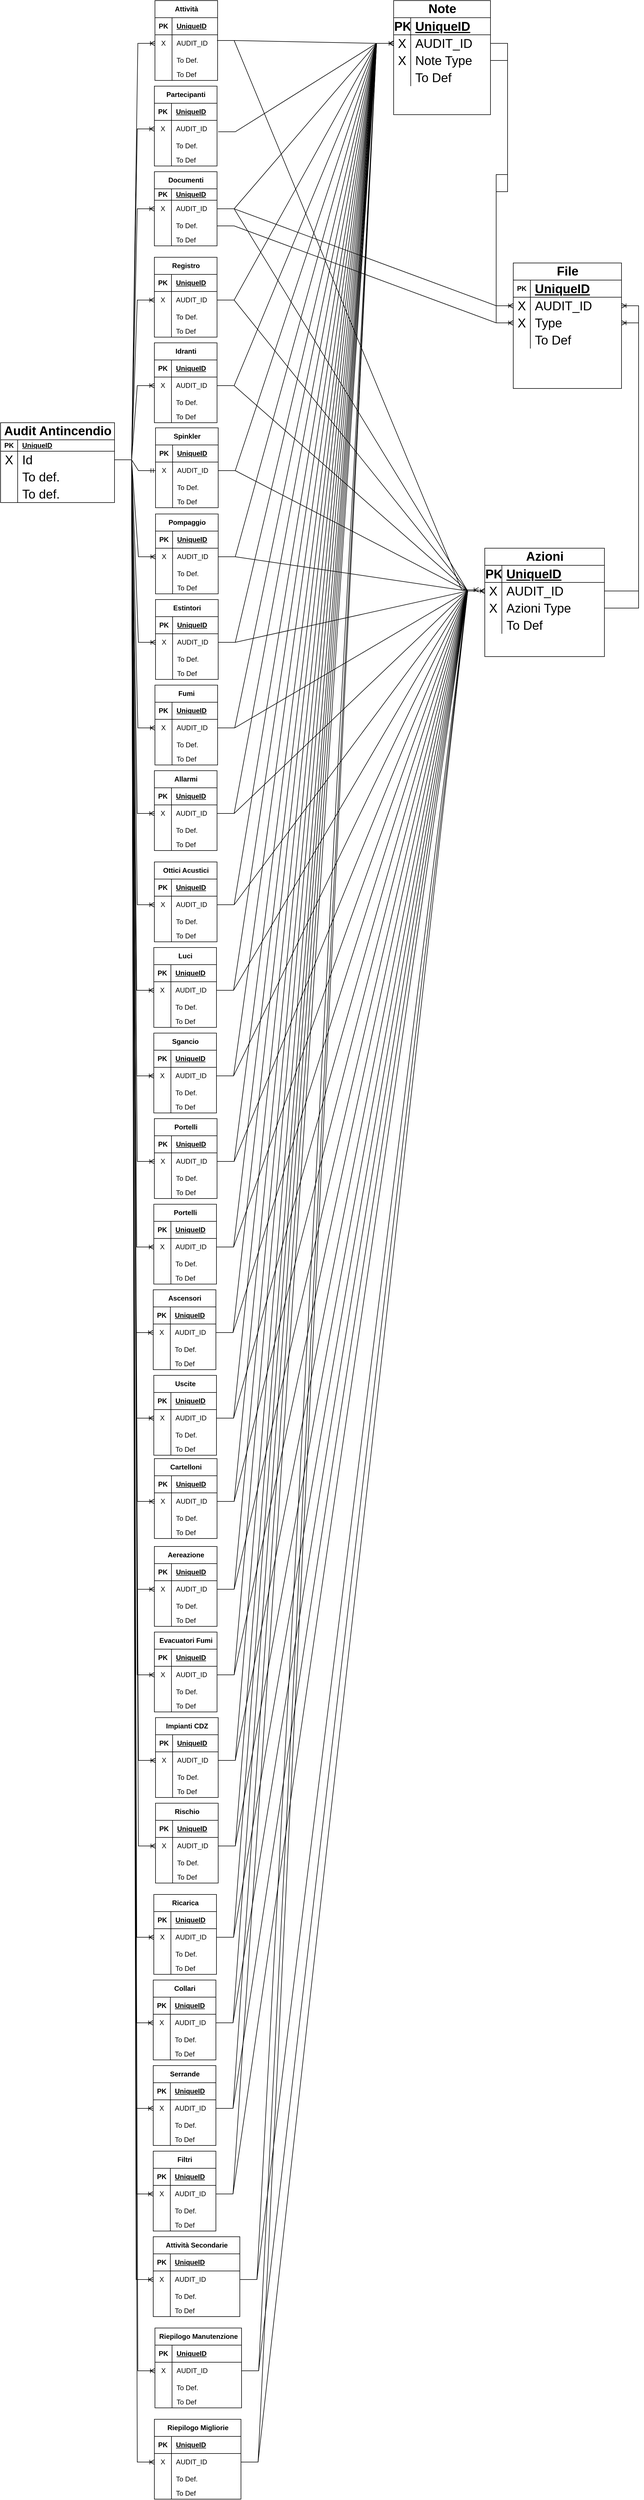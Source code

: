 <mxfile version="21.3.5" type="github">
  <diagram name="Pagina-1" id="GjqKrRL03kL3dzH_K-zs">
    <mxGraphModel dx="1969" dy="889" grid="1" gridSize="10" guides="1" tooltips="1" connect="1" arrows="1" fold="1" page="1" pageScale="1" pageWidth="1169" pageHeight="1654" math="0" shadow="0">
      <root>
        <mxCell id="0" />
        <mxCell id="1" parent="0" />
        <mxCell id="HazIDTLfb7K123Wa0Thc-1" value="Audit Antincendio" style="shape=table;startSize=30;container=1;collapsible=1;childLayout=tableLayout;fixedRows=1;rowLines=0;fontStyle=1;align=center;resizeLast=1;html=1;fontSize=22;" vertex="1" parent="1">
          <mxGeometry x="10" y="770" width="200" height="140" as="geometry" />
        </mxCell>
        <mxCell id="HazIDTLfb7K123Wa0Thc-2" value="" style="shape=tableRow;horizontal=0;startSize=0;swimlaneHead=0;swimlaneBody=0;fillColor=none;collapsible=0;dropTarget=0;points=[[0,0.5],[1,0.5]];portConstraint=eastwest;top=0;left=0;right=0;bottom=1;" vertex="1" parent="HazIDTLfb7K123Wa0Thc-1">
          <mxGeometry y="30" width="200" height="20" as="geometry" />
        </mxCell>
        <mxCell id="HazIDTLfb7K123Wa0Thc-3" value="PK" style="shape=partialRectangle;connectable=0;fillColor=none;top=0;left=0;bottom=0;right=0;fontStyle=1;overflow=hidden;whiteSpace=wrap;html=1;" vertex="1" parent="HazIDTLfb7K123Wa0Thc-2">
          <mxGeometry width="30" height="20" as="geometry">
            <mxRectangle width="30" height="20" as="alternateBounds" />
          </mxGeometry>
        </mxCell>
        <mxCell id="HazIDTLfb7K123Wa0Thc-4" value="UniqueID" style="shape=partialRectangle;connectable=0;fillColor=none;top=0;left=0;bottom=0;right=0;align=left;spacingLeft=6;fontStyle=5;overflow=hidden;whiteSpace=wrap;html=1;" vertex="1" parent="HazIDTLfb7K123Wa0Thc-2">
          <mxGeometry x="30" width="170" height="20" as="geometry">
            <mxRectangle width="170" height="20" as="alternateBounds" />
          </mxGeometry>
        </mxCell>
        <mxCell id="HazIDTLfb7K123Wa0Thc-5" value="" style="shape=tableRow;horizontal=0;startSize=0;swimlaneHead=0;swimlaneBody=0;fillColor=none;collapsible=0;dropTarget=0;points=[[0,0.5],[1,0.5]];portConstraint=eastwest;top=0;left=0;right=0;bottom=0;" vertex="1" parent="HazIDTLfb7K123Wa0Thc-1">
          <mxGeometry y="50" width="200" height="30" as="geometry" />
        </mxCell>
        <mxCell id="HazIDTLfb7K123Wa0Thc-6" value="X" style="shape=partialRectangle;connectable=0;fillColor=none;top=0;left=0;bottom=0;right=0;editable=1;overflow=hidden;whiteSpace=wrap;html=1;fontSize=22;" vertex="1" parent="HazIDTLfb7K123Wa0Thc-5">
          <mxGeometry width="30" height="30" as="geometry">
            <mxRectangle width="30" height="30" as="alternateBounds" />
          </mxGeometry>
        </mxCell>
        <mxCell id="HazIDTLfb7K123Wa0Thc-7" value="Id" style="shape=partialRectangle;connectable=0;fillColor=none;top=0;left=0;bottom=0;right=0;align=left;spacingLeft=6;overflow=hidden;whiteSpace=wrap;html=1;fontSize=22;" vertex="1" parent="HazIDTLfb7K123Wa0Thc-5">
          <mxGeometry x="30" width="170" height="30" as="geometry">
            <mxRectangle width="170" height="30" as="alternateBounds" />
          </mxGeometry>
        </mxCell>
        <mxCell id="HazIDTLfb7K123Wa0Thc-8" value="" style="shape=tableRow;horizontal=0;startSize=0;swimlaneHead=0;swimlaneBody=0;fillColor=none;collapsible=0;dropTarget=0;points=[[0,0.5],[1,0.5]];portConstraint=eastwest;top=0;left=0;right=0;bottom=0;" vertex="1" parent="HazIDTLfb7K123Wa0Thc-1">
          <mxGeometry y="80" width="200" height="30" as="geometry" />
        </mxCell>
        <mxCell id="HazIDTLfb7K123Wa0Thc-9" value="" style="shape=partialRectangle;connectable=0;fillColor=none;top=0;left=0;bottom=0;right=0;editable=1;overflow=hidden;whiteSpace=wrap;html=1;" vertex="1" parent="HazIDTLfb7K123Wa0Thc-8">
          <mxGeometry width="30" height="30" as="geometry">
            <mxRectangle width="30" height="30" as="alternateBounds" />
          </mxGeometry>
        </mxCell>
        <mxCell id="HazIDTLfb7K123Wa0Thc-10" value="To def." style="shape=partialRectangle;connectable=0;fillColor=none;top=0;left=0;bottom=0;right=0;align=left;spacingLeft=6;overflow=hidden;whiteSpace=wrap;html=1;fontSize=22;" vertex="1" parent="HazIDTLfb7K123Wa0Thc-8">
          <mxGeometry x="30" width="170" height="30" as="geometry">
            <mxRectangle width="170" height="30" as="alternateBounds" />
          </mxGeometry>
        </mxCell>
        <mxCell id="HazIDTLfb7K123Wa0Thc-11" value="" style="shape=tableRow;horizontal=0;startSize=0;swimlaneHead=0;swimlaneBody=0;fillColor=none;collapsible=0;dropTarget=0;points=[[0,0.5],[1,0.5]];portConstraint=eastwest;top=0;left=0;right=0;bottom=0;" vertex="1" parent="HazIDTLfb7K123Wa0Thc-1">
          <mxGeometry y="110" width="200" height="30" as="geometry" />
        </mxCell>
        <mxCell id="HazIDTLfb7K123Wa0Thc-12" value="" style="shape=partialRectangle;connectable=0;fillColor=none;top=0;left=0;bottom=0;right=0;editable=1;overflow=hidden;whiteSpace=wrap;html=1;" vertex="1" parent="HazIDTLfb7K123Wa0Thc-11">
          <mxGeometry width="30" height="30" as="geometry">
            <mxRectangle width="30" height="30" as="alternateBounds" />
          </mxGeometry>
        </mxCell>
        <mxCell id="HazIDTLfb7K123Wa0Thc-13" value="To def." style="shape=partialRectangle;connectable=0;fillColor=none;top=0;left=0;bottom=0;right=0;align=left;spacingLeft=6;overflow=hidden;whiteSpace=wrap;html=1;fontSize=22;" vertex="1" parent="HazIDTLfb7K123Wa0Thc-11">
          <mxGeometry x="30" width="170" height="30" as="geometry">
            <mxRectangle width="170" height="30" as="alternateBounds" />
          </mxGeometry>
        </mxCell>
        <mxCell id="HazIDTLfb7K123Wa0Thc-17" value="Note" style="shape=table;startSize=30;container=1;collapsible=1;childLayout=tableLayout;fixedRows=1;rowLines=0;fontStyle=1;align=center;resizeLast=1;html=1;fontSize=22;" vertex="1" parent="1">
          <mxGeometry x="700" y="30" width="170" height="200" as="geometry" />
        </mxCell>
        <mxCell id="HazIDTLfb7K123Wa0Thc-18" value="" style="shape=tableRow;horizontal=0;startSize=0;swimlaneHead=0;swimlaneBody=0;fillColor=none;collapsible=0;dropTarget=0;points=[[0,0.5],[1,0.5]];portConstraint=eastwest;top=0;left=0;right=0;bottom=1;" vertex="1" parent="HazIDTLfb7K123Wa0Thc-17">
          <mxGeometry y="30" width="170" height="30" as="geometry" />
        </mxCell>
        <mxCell id="HazIDTLfb7K123Wa0Thc-19" value="PK" style="shape=partialRectangle;connectable=0;fillColor=none;top=0;left=0;bottom=0;right=0;fontStyle=1;overflow=hidden;whiteSpace=wrap;html=1;fontSize=22;" vertex="1" parent="HazIDTLfb7K123Wa0Thc-18">
          <mxGeometry width="30" height="30" as="geometry">
            <mxRectangle width="30" height="30" as="alternateBounds" />
          </mxGeometry>
        </mxCell>
        <mxCell id="HazIDTLfb7K123Wa0Thc-20" value="UniqueID" style="shape=partialRectangle;connectable=0;fillColor=none;top=0;left=0;bottom=0;right=0;align=left;spacingLeft=6;fontStyle=5;overflow=hidden;whiteSpace=wrap;html=1;fontSize=22;" vertex="1" parent="HazIDTLfb7K123Wa0Thc-18">
          <mxGeometry x="30" width="140" height="30" as="geometry">
            <mxRectangle width="140" height="30" as="alternateBounds" />
          </mxGeometry>
        </mxCell>
        <mxCell id="HazIDTLfb7K123Wa0Thc-21" value="" style="shape=tableRow;horizontal=0;startSize=0;swimlaneHead=0;swimlaneBody=0;fillColor=none;collapsible=0;dropTarget=0;points=[[0,0.5],[1,0.5]];portConstraint=eastwest;top=0;left=0;right=0;bottom=0;" vertex="1" parent="HazIDTLfb7K123Wa0Thc-17">
          <mxGeometry y="60" width="170" height="30" as="geometry" />
        </mxCell>
        <mxCell id="HazIDTLfb7K123Wa0Thc-22" value="X" style="shape=partialRectangle;connectable=0;fillColor=none;top=0;left=0;bottom=0;right=0;editable=1;overflow=hidden;whiteSpace=wrap;html=1;fontSize=22;" vertex="1" parent="HazIDTLfb7K123Wa0Thc-21">
          <mxGeometry width="30" height="30" as="geometry">
            <mxRectangle width="30" height="30" as="alternateBounds" />
          </mxGeometry>
        </mxCell>
        <mxCell id="HazIDTLfb7K123Wa0Thc-23" value="AUDIT_ID" style="shape=partialRectangle;connectable=0;fillColor=none;top=0;left=0;bottom=0;right=0;align=left;spacingLeft=6;overflow=hidden;whiteSpace=wrap;html=1;fontSize=22;" vertex="1" parent="HazIDTLfb7K123Wa0Thc-21">
          <mxGeometry x="30" width="140" height="30" as="geometry">
            <mxRectangle width="140" height="30" as="alternateBounds" />
          </mxGeometry>
        </mxCell>
        <mxCell id="HazIDTLfb7K123Wa0Thc-24" value="" style="shape=tableRow;horizontal=0;startSize=0;swimlaneHead=0;swimlaneBody=0;fillColor=none;collapsible=0;dropTarget=0;points=[[0,0.5],[1,0.5]];portConstraint=eastwest;top=0;left=0;right=0;bottom=0;" vertex="1" parent="HazIDTLfb7K123Wa0Thc-17">
          <mxGeometry y="90" width="170" height="30" as="geometry" />
        </mxCell>
        <mxCell id="HazIDTLfb7K123Wa0Thc-25" value="X" style="shape=partialRectangle;connectable=0;fillColor=none;top=0;left=0;bottom=0;right=0;editable=1;overflow=hidden;whiteSpace=wrap;html=1;fontSize=22;" vertex="1" parent="HazIDTLfb7K123Wa0Thc-24">
          <mxGeometry width="30" height="30" as="geometry">
            <mxRectangle width="30" height="30" as="alternateBounds" />
          </mxGeometry>
        </mxCell>
        <mxCell id="HazIDTLfb7K123Wa0Thc-26" value="Note Type" style="shape=partialRectangle;connectable=0;fillColor=none;top=0;left=0;bottom=0;right=0;align=left;spacingLeft=6;overflow=hidden;whiteSpace=wrap;html=1;fontSize=22;" vertex="1" parent="HazIDTLfb7K123Wa0Thc-24">
          <mxGeometry x="30" width="140" height="30" as="geometry">
            <mxRectangle width="140" height="30" as="alternateBounds" />
          </mxGeometry>
        </mxCell>
        <mxCell id="HazIDTLfb7K123Wa0Thc-27" value="" style="shape=tableRow;horizontal=0;startSize=0;swimlaneHead=0;swimlaneBody=0;fillColor=none;collapsible=0;dropTarget=0;points=[[0,0.5],[1,0.5]];portConstraint=eastwest;top=0;left=0;right=0;bottom=0;" vertex="1" parent="HazIDTLfb7K123Wa0Thc-17">
          <mxGeometry y="120" width="170" height="30" as="geometry" />
        </mxCell>
        <mxCell id="HazIDTLfb7K123Wa0Thc-28" value="" style="shape=partialRectangle;connectable=0;fillColor=none;top=0;left=0;bottom=0;right=0;editable=1;overflow=hidden;whiteSpace=wrap;html=1;" vertex="1" parent="HazIDTLfb7K123Wa0Thc-27">
          <mxGeometry width="30" height="30" as="geometry">
            <mxRectangle width="30" height="30" as="alternateBounds" />
          </mxGeometry>
        </mxCell>
        <mxCell id="HazIDTLfb7K123Wa0Thc-29" value="To Def" style="shape=partialRectangle;connectable=0;fillColor=none;top=0;left=0;bottom=0;right=0;align=left;spacingLeft=6;overflow=hidden;whiteSpace=wrap;html=1;fontSize=22;" vertex="1" parent="HazIDTLfb7K123Wa0Thc-27">
          <mxGeometry x="30" width="140" height="30" as="geometry">
            <mxRectangle width="140" height="30" as="alternateBounds" />
          </mxGeometry>
        </mxCell>
        <mxCell id="HazIDTLfb7K123Wa0Thc-30" value="Azioni" style="shape=table;startSize=30;container=1;collapsible=1;childLayout=tableLayout;fixedRows=1;rowLines=0;fontStyle=1;align=center;resizeLast=1;html=1;fontSize=22;" vertex="1" parent="1">
          <mxGeometry x="860" y="990" width="210" height="190" as="geometry" />
        </mxCell>
        <mxCell id="HazIDTLfb7K123Wa0Thc-31" value="" style="shape=tableRow;horizontal=0;startSize=0;swimlaneHead=0;swimlaneBody=0;fillColor=none;collapsible=0;dropTarget=0;points=[[0,0.5],[1,0.5]];portConstraint=eastwest;top=0;left=0;right=0;bottom=1;" vertex="1" parent="HazIDTLfb7K123Wa0Thc-30">
          <mxGeometry y="30" width="210" height="30" as="geometry" />
        </mxCell>
        <mxCell id="HazIDTLfb7K123Wa0Thc-32" value="PK" style="shape=partialRectangle;connectable=0;fillColor=none;top=0;left=0;bottom=0;right=0;fontStyle=1;overflow=hidden;whiteSpace=wrap;html=1;fontSize=22;" vertex="1" parent="HazIDTLfb7K123Wa0Thc-31">
          <mxGeometry width="30" height="30" as="geometry">
            <mxRectangle width="30" height="30" as="alternateBounds" />
          </mxGeometry>
        </mxCell>
        <mxCell id="HazIDTLfb7K123Wa0Thc-33" value="UniqueID" style="shape=partialRectangle;connectable=0;fillColor=none;top=0;left=0;bottom=0;right=0;align=left;spacingLeft=6;fontStyle=5;overflow=hidden;whiteSpace=wrap;html=1;fontSize=22;" vertex="1" parent="HazIDTLfb7K123Wa0Thc-31">
          <mxGeometry x="30" width="180" height="30" as="geometry">
            <mxRectangle width="180" height="30" as="alternateBounds" />
          </mxGeometry>
        </mxCell>
        <mxCell id="HazIDTLfb7K123Wa0Thc-34" value="" style="shape=tableRow;horizontal=0;startSize=0;swimlaneHead=0;swimlaneBody=0;fillColor=none;collapsible=0;dropTarget=0;points=[[0,0.5],[1,0.5]];portConstraint=eastwest;top=0;left=0;right=0;bottom=0;" vertex="1" parent="HazIDTLfb7K123Wa0Thc-30">
          <mxGeometry y="60" width="210" height="30" as="geometry" />
        </mxCell>
        <mxCell id="HazIDTLfb7K123Wa0Thc-35" value="X" style="shape=partialRectangle;connectable=0;fillColor=none;top=0;left=0;bottom=0;right=0;editable=1;overflow=hidden;whiteSpace=wrap;html=1;fontSize=22;" vertex="1" parent="HazIDTLfb7K123Wa0Thc-34">
          <mxGeometry width="30" height="30" as="geometry">
            <mxRectangle width="30" height="30" as="alternateBounds" />
          </mxGeometry>
        </mxCell>
        <mxCell id="HazIDTLfb7K123Wa0Thc-36" value="AUDIT_ID" style="shape=partialRectangle;connectable=0;fillColor=none;top=0;left=0;bottom=0;right=0;align=left;spacingLeft=6;overflow=hidden;whiteSpace=wrap;html=1;fontSize=22;" vertex="1" parent="HazIDTLfb7K123Wa0Thc-34">
          <mxGeometry x="30" width="180" height="30" as="geometry">
            <mxRectangle width="180" height="30" as="alternateBounds" />
          </mxGeometry>
        </mxCell>
        <mxCell id="HazIDTLfb7K123Wa0Thc-37" value="" style="shape=tableRow;horizontal=0;startSize=0;swimlaneHead=0;swimlaneBody=0;fillColor=none;collapsible=0;dropTarget=0;points=[[0,0.5],[1,0.5]];portConstraint=eastwest;top=0;left=0;right=0;bottom=0;" vertex="1" parent="HazIDTLfb7K123Wa0Thc-30">
          <mxGeometry y="90" width="210" height="30" as="geometry" />
        </mxCell>
        <mxCell id="HazIDTLfb7K123Wa0Thc-38" value="X" style="shape=partialRectangle;connectable=0;fillColor=none;top=0;left=0;bottom=0;right=0;editable=1;overflow=hidden;whiteSpace=wrap;html=1;fontSize=22;" vertex="1" parent="HazIDTLfb7K123Wa0Thc-37">
          <mxGeometry width="30" height="30" as="geometry">
            <mxRectangle width="30" height="30" as="alternateBounds" />
          </mxGeometry>
        </mxCell>
        <mxCell id="HazIDTLfb7K123Wa0Thc-39" value="Azioni Type" style="shape=partialRectangle;connectable=0;fillColor=none;top=0;left=0;bottom=0;right=0;align=left;spacingLeft=6;overflow=hidden;whiteSpace=wrap;html=1;fontSize=22;" vertex="1" parent="HazIDTLfb7K123Wa0Thc-37">
          <mxGeometry x="30" width="180" height="30" as="geometry">
            <mxRectangle width="180" height="30" as="alternateBounds" />
          </mxGeometry>
        </mxCell>
        <mxCell id="HazIDTLfb7K123Wa0Thc-40" value="" style="shape=tableRow;horizontal=0;startSize=0;swimlaneHead=0;swimlaneBody=0;fillColor=none;collapsible=0;dropTarget=0;points=[[0,0.5],[1,0.5]];portConstraint=eastwest;top=0;left=0;right=0;bottom=0;" vertex="1" parent="HazIDTLfb7K123Wa0Thc-30">
          <mxGeometry y="120" width="210" height="30" as="geometry" />
        </mxCell>
        <mxCell id="HazIDTLfb7K123Wa0Thc-41" value="" style="shape=partialRectangle;connectable=0;fillColor=none;top=0;left=0;bottom=0;right=0;editable=1;overflow=hidden;whiteSpace=wrap;html=1;" vertex="1" parent="HazIDTLfb7K123Wa0Thc-40">
          <mxGeometry width="30" height="30" as="geometry">
            <mxRectangle width="30" height="30" as="alternateBounds" />
          </mxGeometry>
        </mxCell>
        <mxCell id="HazIDTLfb7K123Wa0Thc-42" value="To Def" style="shape=partialRectangle;connectable=0;fillColor=none;top=0;left=0;bottom=0;right=0;align=left;spacingLeft=6;overflow=hidden;whiteSpace=wrap;html=1;fontSize=22;" vertex="1" parent="HazIDTLfb7K123Wa0Thc-40">
          <mxGeometry x="30" width="180" height="30" as="geometry">
            <mxRectangle width="180" height="30" as="alternateBounds" />
          </mxGeometry>
        </mxCell>
        <mxCell id="HazIDTLfb7K123Wa0Thc-43" value="&lt;font style=&quot;font-size: 22px;&quot;&gt;File&lt;/font&gt;" style="shape=table;startSize=30;container=1;collapsible=1;childLayout=tableLayout;fixedRows=1;rowLines=0;fontStyle=1;align=center;resizeLast=1;html=1;" vertex="1" parent="1">
          <mxGeometry x="910" y="490" width="190" height="220" as="geometry" />
        </mxCell>
        <mxCell id="HazIDTLfb7K123Wa0Thc-44" value="" style="shape=tableRow;horizontal=0;startSize=0;swimlaneHead=0;swimlaneBody=0;fillColor=none;collapsible=0;dropTarget=0;points=[[0,0.5],[1,0.5]];portConstraint=eastwest;top=0;left=0;right=0;bottom=1;" vertex="1" parent="HazIDTLfb7K123Wa0Thc-43">
          <mxGeometry y="30" width="190" height="30" as="geometry" />
        </mxCell>
        <mxCell id="HazIDTLfb7K123Wa0Thc-45" value="PK" style="shape=partialRectangle;connectable=0;fillColor=none;top=0;left=0;bottom=0;right=0;fontStyle=1;overflow=hidden;whiteSpace=wrap;html=1;" vertex="1" parent="HazIDTLfb7K123Wa0Thc-44">
          <mxGeometry width="30" height="30" as="geometry">
            <mxRectangle width="30" height="30" as="alternateBounds" />
          </mxGeometry>
        </mxCell>
        <mxCell id="HazIDTLfb7K123Wa0Thc-46" value="UniqueID" style="shape=partialRectangle;connectable=0;fillColor=none;top=0;left=0;bottom=0;right=0;align=left;spacingLeft=6;fontStyle=5;overflow=hidden;whiteSpace=wrap;html=1;fontSize=22;" vertex="1" parent="HazIDTLfb7K123Wa0Thc-44">
          <mxGeometry x="30" width="160" height="30" as="geometry">
            <mxRectangle width="160" height="30" as="alternateBounds" />
          </mxGeometry>
        </mxCell>
        <mxCell id="HazIDTLfb7K123Wa0Thc-47" value="" style="shape=tableRow;horizontal=0;startSize=0;swimlaneHead=0;swimlaneBody=0;fillColor=none;collapsible=0;dropTarget=0;points=[[0,0.5],[1,0.5]];portConstraint=eastwest;top=0;left=0;right=0;bottom=0;" vertex="1" parent="HazIDTLfb7K123Wa0Thc-43">
          <mxGeometry y="60" width="190" height="30" as="geometry" />
        </mxCell>
        <mxCell id="HazIDTLfb7K123Wa0Thc-48" value="X" style="shape=partialRectangle;connectable=0;fillColor=none;top=0;left=0;bottom=0;right=0;editable=1;overflow=hidden;whiteSpace=wrap;html=1;fontSize=22;" vertex="1" parent="HazIDTLfb7K123Wa0Thc-47">
          <mxGeometry width="30" height="30" as="geometry">
            <mxRectangle width="30" height="30" as="alternateBounds" />
          </mxGeometry>
        </mxCell>
        <mxCell id="HazIDTLfb7K123Wa0Thc-49" value="AUDIT_ID" style="shape=partialRectangle;connectable=0;fillColor=none;top=0;left=0;bottom=0;right=0;align=left;spacingLeft=6;overflow=hidden;whiteSpace=wrap;html=1;fontSize=22;" vertex="1" parent="HazIDTLfb7K123Wa0Thc-47">
          <mxGeometry x="30" width="160" height="30" as="geometry">
            <mxRectangle width="160" height="30" as="alternateBounds" />
          </mxGeometry>
        </mxCell>
        <mxCell id="HazIDTLfb7K123Wa0Thc-50" value="" style="shape=tableRow;horizontal=0;startSize=0;swimlaneHead=0;swimlaneBody=0;fillColor=none;collapsible=0;dropTarget=0;points=[[0,0.5],[1,0.5]];portConstraint=eastwest;top=0;left=0;right=0;bottom=0;" vertex="1" parent="HazIDTLfb7K123Wa0Thc-43">
          <mxGeometry y="90" width="190" height="30" as="geometry" />
        </mxCell>
        <mxCell id="HazIDTLfb7K123Wa0Thc-51" value="X" style="shape=partialRectangle;connectable=0;fillColor=none;top=0;left=0;bottom=0;right=0;editable=1;overflow=hidden;whiteSpace=wrap;html=1;fontSize=22;" vertex="1" parent="HazIDTLfb7K123Wa0Thc-50">
          <mxGeometry width="30" height="30" as="geometry">
            <mxRectangle width="30" height="30" as="alternateBounds" />
          </mxGeometry>
        </mxCell>
        <mxCell id="HazIDTLfb7K123Wa0Thc-52" value="Type&lt;br style=&quot;font-size: 22px;&quot;&gt;" style="shape=partialRectangle;connectable=0;fillColor=none;top=0;left=0;bottom=0;right=0;align=left;spacingLeft=6;overflow=hidden;whiteSpace=wrap;html=1;fontSize=22;" vertex="1" parent="HazIDTLfb7K123Wa0Thc-50">
          <mxGeometry x="30" width="160" height="30" as="geometry">
            <mxRectangle width="160" height="30" as="alternateBounds" />
          </mxGeometry>
        </mxCell>
        <mxCell id="HazIDTLfb7K123Wa0Thc-53" value="" style="shape=tableRow;horizontal=0;startSize=0;swimlaneHead=0;swimlaneBody=0;fillColor=none;collapsible=0;dropTarget=0;points=[[0,0.5],[1,0.5]];portConstraint=eastwest;top=0;left=0;right=0;bottom=0;" vertex="1" parent="HazIDTLfb7K123Wa0Thc-43">
          <mxGeometry y="120" width="190" height="30" as="geometry" />
        </mxCell>
        <mxCell id="HazIDTLfb7K123Wa0Thc-54" value="" style="shape=partialRectangle;connectable=0;fillColor=none;top=0;left=0;bottom=0;right=0;editable=1;overflow=hidden;whiteSpace=wrap;html=1;" vertex="1" parent="HazIDTLfb7K123Wa0Thc-53">
          <mxGeometry width="30" height="30" as="geometry">
            <mxRectangle width="30" height="30" as="alternateBounds" />
          </mxGeometry>
        </mxCell>
        <mxCell id="HazIDTLfb7K123Wa0Thc-55" value="To Def" style="shape=partialRectangle;connectable=0;fillColor=none;top=0;left=0;bottom=0;right=0;align=left;spacingLeft=6;overflow=hidden;whiteSpace=wrap;html=1;fontSize=22;" vertex="1" parent="HazIDTLfb7K123Wa0Thc-53">
          <mxGeometry x="30" width="160" height="30" as="geometry">
            <mxRectangle width="160" height="30" as="alternateBounds" />
          </mxGeometry>
        </mxCell>
        <mxCell id="HazIDTLfb7K123Wa0Thc-56" value="" style="edgeStyle=entityRelationEdgeStyle;fontSize=12;html=1;endArrow=ERoneToMany;rounded=0;exitX=1;exitY=0.5;exitDx=0;exitDy=0;" edge="1" parent="1" source="HazIDTLfb7K123Wa0Thc-24" target="HazIDTLfb7K123Wa0Thc-50">
          <mxGeometry width="100" height="100" relative="1" as="geometry">
            <mxPoint x="590" y="190" as="sourcePoint" />
            <mxPoint x="690" y="90" as="targetPoint" />
          </mxGeometry>
        </mxCell>
        <mxCell id="HazIDTLfb7K123Wa0Thc-57" value="" style="edgeStyle=entityRelationEdgeStyle;fontSize=12;html=1;endArrow=ERoneToMany;rounded=0;entryX=0;entryY=0.5;entryDx=0;entryDy=0;" edge="1" parent="1" source="HazIDTLfb7K123Wa0Thc-21" target="HazIDTLfb7K123Wa0Thc-47">
          <mxGeometry width="100" height="100" relative="1" as="geometry">
            <mxPoint x="592" y="170" as="sourcePoint" />
            <mxPoint x="692" y="70" as="targetPoint" />
          </mxGeometry>
        </mxCell>
        <mxCell id="HazIDTLfb7K123Wa0Thc-58" value="" style="edgeStyle=entityRelationEdgeStyle;fontSize=12;html=1;endArrow=ERoneToMany;rounded=0;exitX=1;exitY=0.5;exitDx=0;exitDy=0;" edge="1" parent="1" source="HazIDTLfb7K123Wa0Thc-34" target="HazIDTLfb7K123Wa0Thc-47">
          <mxGeometry width="100" height="100" relative="1" as="geometry">
            <mxPoint x="610" y="390" as="sourcePoint" />
            <mxPoint x="690" y="280" as="targetPoint" />
          </mxGeometry>
        </mxCell>
        <mxCell id="HazIDTLfb7K123Wa0Thc-59" value="" style="edgeStyle=entityRelationEdgeStyle;fontSize=12;html=1;endArrow=ERoneToMany;rounded=0;exitX=1;exitY=0.5;exitDx=0;exitDy=0;" edge="1" parent="1" source="HazIDTLfb7K123Wa0Thc-37" target="HazIDTLfb7K123Wa0Thc-50">
          <mxGeometry width="100" height="100" relative="1" as="geometry">
            <mxPoint x="600" y="400" as="sourcePoint" />
            <mxPoint x="700" y="300" as="targetPoint" />
          </mxGeometry>
        </mxCell>
        <mxCell id="HazIDTLfb7K123Wa0Thc-60" value="Attività" style="shape=table;startSize=30;container=1;collapsible=1;childLayout=tableLayout;fixedRows=1;rowLines=0;fontStyle=1;align=center;resizeLast=1;html=1;" vertex="1" parent="1">
          <mxGeometry x="281" y="30" width="110" height="140" as="geometry" />
        </mxCell>
        <mxCell id="HazIDTLfb7K123Wa0Thc-61" value="" style="shape=tableRow;horizontal=0;startSize=0;swimlaneHead=0;swimlaneBody=0;fillColor=none;collapsible=0;dropTarget=0;points=[[0,0.5],[1,0.5]];portConstraint=eastwest;top=0;left=0;right=0;bottom=1;" vertex="1" parent="HazIDTLfb7K123Wa0Thc-60">
          <mxGeometry y="30" width="110" height="30" as="geometry" />
        </mxCell>
        <mxCell id="HazIDTLfb7K123Wa0Thc-62" value="PK" style="shape=partialRectangle;connectable=0;fillColor=none;top=0;left=0;bottom=0;right=0;fontStyle=1;overflow=hidden;whiteSpace=wrap;html=1;" vertex="1" parent="HazIDTLfb7K123Wa0Thc-61">
          <mxGeometry width="30" height="30" as="geometry">
            <mxRectangle width="30" height="30" as="alternateBounds" />
          </mxGeometry>
        </mxCell>
        <mxCell id="HazIDTLfb7K123Wa0Thc-63" value="UniqueID" style="shape=partialRectangle;connectable=0;fillColor=none;top=0;left=0;bottom=0;right=0;align=left;spacingLeft=6;fontStyle=5;overflow=hidden;whiteSpace=wrap;html=1;" vertex="1" parent="HazIDTLfb7K123Wa0Thc-61">
          <mxGeometry x="30" width="80" height="30" as="geometry">
            <mxRectangle width="80" height="30" as="alternateBounds" />
          </mxGeometry>
        </mxCell>
        <mxCell id="HazIDTLfb7K123Wa0Thc-64" value="" style="shape=tableRow;horizontal=0;startSize=0;swimlaneHead=0;swimlaneBody=0;fillColor=none;collapsible=0;dropTarget=0;points=[[0,0.5],[1,0.5]];portConstraint=eastwest;top=0;left=0;right=0;bottom=0;" vertex="1" parent="HazIDTLfb7K123Wa0Thc-60">
          <mxGeometry y="60" width="110" height="30" as="geometry" />
        </mxCell>
        <mxCell id="HazIDTLfb7K123Wa0Thc-65" value="X" style="shape=partialRectangle;connectable=0;fillColor=none;top=0;left=0;bottom=0;right=0;editable=1;overflow=hidden;whiteSpace=wrap;html=1;" vertex="1" parent="HazIDTLfb7K123Wa0Thc-64">
          <mxGeometry width="30" height="30" as="geometry">
            <mxRectangle width="30" height="30" as="alternateBounds" />
          </mxGeometry>
        </mxCell>
        <mxCell id="HazIDTLfb7K123Wa0Thc-66" value="AUDIT_ID" style="shape=partialRectangle;connectable=0;fillColor=none;top=0;left=0;bottom=0;right=0;align=left;spacingLeft=6;overflow=hidden;whiteSpace=wrap;html=1;" vertex="1" parent="HazIDTLfb7K123Wa0Thc-64">
          <mxGeometry x="30" width="80" height="30" as="geometry">
            <mxRectangle width="80" height="30" as="alternateBounds" />
          </mxGeometry>
        </mxCell>
        <mxCell id="HazIDTLfb7K123Wa0Thc-67" value="" style="shape=tableRow;horizontal=0;startSize=0;swimlaneHead=0;swimlaneBody=0;fillColor=none;collapsible=0;dropTarget=0;points=[[0,0.5],[1,0.5]];portConstraint=eastwest;top=0;left=0;right=0;bottom=0;" vertex="1" parent="HazIDTLfb7K123Wa0Thc-60">
          <mxGeometry y="90" width="110" height="30" as="geometry" />
        </mxCell>
        <mxCell id="HazIDTLfb7K123Wa0Thc-68" value="" style="shape=partialRectangle;connectable=0;fillColor=none;top=0;left=0;bottom=0;right=0;editable=1;overflow=hidden;whiteSpace=wrap;html=1;" vertex="1" parent="HazIDTLfb7K123Wa0Thc-67">
          <mxGeometry width="30" height="30" as="geometry">
            <mxRectangle width="30" height="30" as="alternateBounds" />
          </mxGeometry>
        </mxCell>
        <mxCell id="HazIDTLfb7K123Wa0Thc-69" value="To Def." style="shape=partialRectangle;connectable=0;fillColor=none;top=0;left=0;bottom=0;right=0;align=left;spacingLeft=6;overflow=hidden;whiteSpace=wrap;html=1;" vertex="1" parent="HazIDTLfb7K123Wa0Thc-67">
          <mxGeometry x="30" width="80" height="30" as="geometry">
            <mxRectangle width="80" height="30" as="alternateBounds" />
          </mxGeometry>
        </mxCell>
        <mxCell id="HazIDTLfb7K123Wa0Thc-70" value="" style="shape=tableRow;horizontal=0;startSize=0;swimlaneHead=0;swimlaneBody=0;fillColor=none;collapsible=0;dropTarget=0;points=[[0,0.5],[1,0.5]];portConstraint=eastwest;top=0;left=0;right=0;bottom=0;" vertex="1" parent="HazIDTLfb7K123Wa0Thc-60">
          <mxGeometry y="120" width="110" height="20" as="geometry" />
        </mxCell>
        <mxCell id="HazIDTLfb7K123Wa0Thc-71" value="" style="shape=partialRectangle;connectable=0;fillColor=none;top=0;left=0;bottom=0;right=0;editable=1;overflow=hidden;whiteSpace=wrap;html=1;" vertex="1" parent="HazIDTLfb7K123Wa0Thc-70">
          <mxGeometry width="30" height="20" as="geometry">
            <mxRectangle width="30" height="20" as="alternateBounds" />
          </mxGeometry>
        </mxCell>
        <mxCell id="HazIDTLfb7K123Wa0Thc-72" value="To Def" style="shape=partialRectangle;connectable=0;fillColor=none;top=0;left=0;bottom=0;right=0;align=left;spacingLeft=6;overflow=hidden;whiteSpace=wrap;html=1;" vertex="1" parent="HazIDTLfb7K123Wa0Thc-70">
          <mxGeometry x="30" width="80" height="20" as="geometry">
            <mxRectangle width="80" height="20" as="alternateBounds" />
          </mxGeometry>
        </mxCell>
        <mxCell id="HazIDTLfb7K123Wa0Thc-73" value="" style="edgeStyle=entityRelationEdgeStyle;fontSize=12;html=1;endArrow=ERoneToMany;rounded=0;" edge="1" parent="1" source="HazIDTLfb7K123Wa0Thc-5" target="HazIDTLfb7K123Wa0Thc-64">
          <mxGeometry width="100" height="100" relative="1" as="geometry">
            <mxPoint x="140" y="320" as="sourcePoint" />
            <mxPoint x="240" y="220" as="targetPoint" />
          </mxGeometry>
        </mxCell>
        <mxCell id="HazIDTLfb7K123Wa0Thc-74" value="" style="edgeStyle=entityRelationEdgeStyle;fontSize=22;html=1;endArrow=ERoneToMany;rounded=0;" edge="1" parent="1" target="HazIDTLfb7K123Wa0Thc-21">
          <mxGeometry width="100" height="100" relative="1" as="geometry">
            <mxPoint x="390" y="100" as="sourcePoint" />
            <mxPoint x="490" as="targetPoint" />
          </mxGeometry>
        </mxCell>
        <mxCell id="HazIDTLfb7K123Wa0Thc-76" value="" style="edgeStyle=entityRelationEdgeStyle;fontSize=12;html=1;endArrow=ERoneToMany;rounded=0;entryX=-0.051;entryY=0.433;entryDx=0;entryDy=0;entryPerimeter=0;" edge="1" parent="1" target="HazIDTLfb7K123Wa0Thc-34">
          <mxGeometry width="100" height="100" relative="1" as="geometry">
            <mxPoint x="390" y="100" as="sourcePoint" />
            <mxPoint x="490" as="targetPoint" />
          </mxGeometry>
        </mxCell>
        <mxCell id="HazIDTLfb7K123Wa0Thc-78" value="Partecipanti" style="shape=table;startSize=30;container=1;collapsible=1;childLayout=tableLayout;fixedRows=1;rowLines=0;fontStyle=1;align=center;resizeLast=1;html=1;" vertex="1" parent="1">
          <mxGeometry x="280" y="180" width="110" height="140" as="geometry" />
        </mxCell>
        <mxCell id="HazIDTLfb7K123Wa0Thc-79" value="" style="shape=tableRow;horizontal=0;startSize=0;swimlaneHead=0;swimlaneBody=0;fillColor=none;collapsible=0;dropTarget=0;points=[[0,0.5],[1,0.5]];portConstraint=eastwest;top=0;left=0;right=0;bottom=1;" vertex="1" parent="HazIDTLfb7K123Wa0Thc-78">
          <mxGeometry y="30" width="110" height="30" as="geometry" />
        </mxCell>
        <mxCell id="HazIDTLfb7K123Wa0Thc-80" value="PK" style="shape=partialRectangle;connectable=0;fillColor=none;top=0;left=0;bottom=0;right=0;fontStyle=1;overflow=hidden;whiteSpace=wrap;html=1;" vertex="1" parent="HazIDTLfb7K123Wa0Thc-79">
          <mxGeometry width="30" height="30" as="geometry">
            <mxRectangle width="30" height="30" as="alternateBounds" />
          </mxGeometry>
        </mxCell>
        <mxCell id="HazIDTLfb7K123Wa0Thc-81" value="UniqueID" style="shape=partialRectangle;connectable=0;fillColor=none;top=0;left=0;bottom=0;right=0;align=left;spacingLeft=6;fontStyle=5;overflow=hidden;whiteSpace=wrap;html=1;" vertex="1" parent="HazIDTLfb7K123Wa0Thc-79">
          <mxGeometry x="30" width="80" height="30" as="geometry">
            <mxRectangle width="80" height="30" as="alternateBounds" />
          </mxGeometry>
        </mxCell>
        <mxCell id="HazIDTLfb7K123Wa0Thc-82" value="" style="shape=tableRow;horizontal=0;startSize=0;swimlaneHead=0;swimlaneBody=0;fillColor=none;collapsible=0;dropTarget=0;points=[[0,0.5],[1,0.5]];portConstraint=eastwest;top=0;left=0;right=0;bottom=0;" vertex="1" parent="HazIDTLfb7K123Wa0Thc-78">
          <mxGeometry y="60" width="110" height="30" as="geometry" />
        </mxCell>
        <mxCell id="HazIDTLfb7K123Wa0Thc-83" value="X" style="shape=partialRectangle;connectable=0;fillColor=none;top=0;left=0;bottom=0;right=0;editable=1;overflow=hidden;whiteSpace=wrap;html=1;" vertex="1" parent="HazIDTLfb7K123Wa0Thc-82">
          <mxGeometry width="30" height="30" as="geometry">
            <mxRectangle width="30" height="30" as="alternateBounds" />
          </mxGeometry>
        </mxCell>
        <mxCell id="HazIDTLfb7K123Wa0Thc-84" value="AUDIT_ID" style="shape=partialRectangle;connectable=0;fillColor=none;top=0;left=0;bottom=0;right=0;align=left;spacingLeft=6;overflow=hidden;whiteSpace=wrap;html=1;" vertex="1" parent="HazIDTLfb7K123Wa0Thc-82">
          <mxGeometry x="30" width="80" height="30" as="geometry">
            <mxRectangle width="80" height="30" as="alternateBounds" />
          </mxGeometry>
        </mxCell>
        <mxCell id="HazIDTLfb7K123Wa0Thc-85" value="" style="shape=tableRow;horizontal=0;startSize=0;swimlaneHead=0;swimlaneBody=0;fillColor=none;collapsible=0;dropTarget=0;points=[[0,0.5],[1,0.5]];portConstraint=eastwest;top=0;left=0;right=0;bottom=0;" vertex="1" parent="HazIDTLfb7K123Wa0Thc-78">
          <mxGeometry y="90" width="110" height="30" as="geometry" />
        </mxCell>
        <mxCell id="HazIDTLfb7K123Wa0Thc-86" value="" style="shape=partialRectangle;connectable=0;fillColor=none;top=0;left=0;bottom=0;right=0;editable=1;overflow=hidden;whiteSpace=wrap;html=1;" vertex="1" parent="HazIDTLfb7K123Wa0Thc-85">
          <mxGeometry width="30" height="30" as="geometry">
            <mxRectangle width="30" height="30" as="alternateBounds" />
          </mxGeometry>
        </mxCell>
        <mxCell id="HazIDTLfb7K123Wa0Thc-87" value="To Def." style="shape=partialRectangle;connectable=0;fillColor=none;top=0;left=0;bottom=0;right=0;align=left;spacingLeft=6;overflow=hidden;whiteSpace=wrap;html=1;" vertex="1" parent="HazIDTLfb7K123Wa0Thc-85">
          <mxGeometry x="30" width="80" height="30" as="geometry">
            <mxRectangle width="80" height="30" as="alternateBounds" />
          </mxGeometry>
        </mxCell>
        <mxCell id="HazIDTLfb7K123Wa0Thc-88" value="" style="shape=tableRow;horizontal=0;startSize=0;swimlaneHead=0;swimlaneBody=0;fillColor=none;collapsible=0;dropTarget=0;points=[[0,0.5],[1,0.5]];portConstraint=eastwest;top=0;left=0;right=0;bottom=0;" vertex="1" parent="HazIDTLfb7K123Wa0Thc-78">
          <mxGeometry y="120" width="110" height="20" as="geometry" />
        </mxCell>
        <mxCell id="HazIDTLfb7K123Wa0Thc-89" value="" style="shape=partialRectangle;connectable=0;fillColor=none;top=0;left=0;bottom=0;right=0;editable=1;overflow=hidden;whiteSpace=wrap;html=1;" vertex="1" parent="HazIDTLfb7K123Wa0Thc-88">
          <mxGeometry width="30" height="20" as="geometry">
            <mxRectangle width="30" height="20" as="alternateBounds" />
          </mxGeometry>
        </mxCell>
        <mxCell id="HazIDTLfb7K123Wa0Thc-90" value="To Def" style="shape=partialRectangle;connectable=0;fillColor=none;top=0;left=0;bottom=0;right=0;align=left;spacingLeft=6;overflow=hidden;whiteSpace=wrap;html=1;" vertex="1" parent="HazIDTLfb7K123Wa0Thc-88">
          <mxGeometry x="30" width="80" height="20" as="geometry">
            <mxRectangle width="80" height="20" as="alternateBounds" />
          </mxGeometry>
        </mxCell>
        <mxCell id="HazIDTLfb7K123Wa0Thc-91" value="Documenti" style="shape=table;startSize=30;container=1;collapsible=1;childLayout=tableLayout;fixedRows=1;rowLines=0;fontStyle=1;align=center;resizeLast=1;html=1;" vertex="1" parent="1">
          <mxGeometry x="280" y="330" width="110" height="130" as="geometry" />
        </mxCell>
        <mxCell id="HazIDTLfb7K123Wa0Thc-92" value="" style="shape=tableRow;horizontal=0;startSize=0;swimlaneHead=0;swimlaneBody=0;fillColor=none;collapsible=0;dropTarget=0;points=[[0,0.5],[1,0.5]];portConstraint=eastwest;top=0;left=0;right=0;bottom=1;" vertex="1" parent="HazIDTLfb7K123Wa0Thc-91">
          <mxGeometry y="30" width="110" height="20" as="geometry" />
        </mxCell>
        <mxCell id="HazIDTLfb7K123Wa0Thc-93" value="PK" style="shape=partialRectangle;connectable=0;fillColor=none;top=0;left=0;bottom=0;right=0;fontStyle=1;overflow=hidden;whiteSpace=wrap;html=1;" vertex="1" parent="HazIDTLfb7K123Wa0Thc-92">
          <mxGeometry width="30" height="20" as="geometry">
            <mxRectangle width="30" height="20" as="alternateBounds" />
          </mxGeometry>
        </mxCell>
        <mxCell id="HazIDTLfb7K123Wa0Thc-94" value="UniqueID" style="shape=partialRectangle;connectable=0;fillColor=none;top=0;left=0;bottom=0;right=0;align=left;spacingLeft=6;fontStyle=5;overflow=hidden;whiteSpace=wrap;html=1;" vertex="1" parent="HazIDTLfb7K123Wa0Thc-92">
          <mxGeometry x="30" width="80" height="20" as="geometry">
            <mxRectangle width="80" height="20" as="alternateBounds" />
          </mxGeometry>
        </mxCell>
        <mxCell id="HazIDTLfb7K123Wa0Thc-95" value="" style="shape=tableRow;horizontal=0;startSize=0;swimlaneHead=0;swimlaneBody=0;fillColor=none;collapsible=0;dropTarget=0;points=[[0,0.5],[1,0.5]];portConstraint=eastwest;top=0;left=0;right=0;bottom=0;" vertex="1" parent="HazIDTLfb7K123Wa0Thc-91">
          <mxGeometry y="50" width="110" height="30" as="geometry" />
        </mxCell>
        <mxCell id="HazIDTLfb7K123Wa0Thc-96" value="X" style="shape=partialRectangle;connectable=0;fillColor=none;top=0;left=0;bottom=0;right=0;editable=1;overflow=hidden;whiteSpace=wrap;html=1;" vertex="1" parent="HazIDTLfb7K123Wa0Thc-95">
          <mxGeometry width="30" height="30" as="geometry">
            <mxRectangle width="30" height="30" as="alternateBounds" />
          </mxGeometry>
        </mxCell>
        <mxCell id="HazIDTLfb7K123Wa0Thc-97" value="AUDIT_ID" style="shape=partialRectangle;connectable=0;fillColor=none;top=0;left=0;bottom=0;right=0;align=left;spacingLeft=6;overflow=hidden;whiteSpace=wrap;html=1;" vertex="1" parent="HazIDTLfb7K123Wa0Thc-95">
          <mxGeometry x="30" width="80" height="30" as="geometry">
            <mxRectangle width="80" height="30" as="alternateBounds" />
          </mxGeometry>
        </mxCell>
        <mxCell id="HazIDTLfb7K123Wa0Thc-98" value="" style="shape=tableRow;horizontal=0;startSize=0;swimlaneHead=0;swimlaneBody=0;fillColor=none;collapsible=0;dropTarget=0;points=[[0,0.5],[1,0.5]];portConstraint=eastwest;top=0;left=0;right=0;bottom=0;" vertex="1" parent="HazIDTLfb7K123Wa0Thc-91">
          <mxGeometry y="80" width="110" height="30" as="geometry" />
        </mxCell>
        <mxCell id="HazIDTLfb7K123Wa0Thc-99" value="" style="shape=partialRectangle;connectable=0;fillColor=none;top=0;left=0;bottom=0;right=0;editable=1;overflow=hidden;whiteSpace=wrap;html=1;" vertex="1" parent="HazIDTLfb7K123Wa0Thc-98">
          <mxGeometry width="30" height="30" as="geometry">
            <mxRectangle width="30" height="30" as="alternateBounds" />
          </mxGeometry>
        </mxCell>
        <mxCell id="HazIDTLfb7K123Wa0Thc-100" value="To Def." style="shape=partialRectangle;connectable=0;fillColor=none;top=0;left=0;bottom=0;right=0;align=left;spacingLeft=6;overflow=hidden;whiteSpace=wrap;html=1;" vertex="1" parent="HazIDTLfb7K123Wa0Thc-98">
          <mxGeometry x="30" width="80" height="30" as="geometry">
            <mxRectangle width="80" height="30" as="alternateBounds" />
          </mxGeometry>
        </mxCell>
        <mxCell id="HazIDTLfb7K123Wa0Thc-101" value="" style="shape=tableRow;horizontal=0;startSize=0;swimlaneHead=0;swimlaneBody=0;fillColor=none;collapsible=0;dropTarget=0;points=[[0,0.5],[1,0.5]];portConstraint=eastwest;top=0;left=0;right=0;bottom=0;" vertex="1" parent="HazIDTLfb7K123Wa0Thc-91">
          <mxGeometry y="110" width="110" height="20" as="geometry" />
        </mxCell>
        <mxCell id="HazIDTLfb7K123Wa0Thc-102" value="" style="shape=partialRectangle;connectable=0;fillColor=none;top=0;left=0;bottom=0;right=0;editable=1;overflow=hidden;whiteSpace=wrap;html=1;" vertex="1" parent="HazIDTLfb7K123Wa0Thc-101">
          <mxGeometry width="30" height="20" as="geometry">
            <mxRectangle width="30" height="20" as="alternateBounds" />
          </mxGeometry>
        </mxCell>
        <mxCell id="HazIDTLfb7K123Wa0Thc-103" value="To Def" style="shape=partialRectangle;connectable=0;fillColor=none;top=0;left=0;bottom=0;right=0;align=left;spacingLeft=6;overflow=hidden;whiteSpace=wrap;html=1;" vertex="1" parent="HazIDTLfb7K123Wa0Thc-101">
          <mxGeometry x="30" width="80" height="20" as="geometry">
            <mxRectangle width="80" height="20" as="alternateBounds" />
          </mxGeometry>
        </mxCell>
        <mxCell id="HazIDTLfb7K123Wa0Thc-104" value="Registro" style="shape=table;startSize=30;container=1;collapsible=1;childLayout=tableLayout;fixedRows=1;rowLines=0;fontStyle=1;align=center;resizeLast=1;html=1;" vertex="1" parent="1">
          <mxGeometry x="280" y="480" width="110" height="140" as="geometry" />
        </mxCell>
        <mxCell id="HazIDTLfb7K123Wa0Thc-105" value="" style="shape=tableRow;horizontal=0;startSize=0;swimlaneHead=0;swimlaneBody=0;fillColor=none;collapsible=0;dropTarget=0;points=[[0,0.5],[1,0.5]];portConstraint=eastwest;top=0;left=0;right=0;bottom=1;" vertex="1" parent="HazIDTLfb7K123Wa0Thc-104">
          <mxGeometry y="30" width="110" height="30" as="geometry" />
        </mxCell>
        <mxCell id="HazIDTLfb7K123Wa0Thc-106" value="PK" style="shape=partialRectangle;connectable=0;fillColor=none;top=0;left=0;bottom=0;right=0;fontStyle=1;overflow=hidden;whiteSpace=wrap;html=1;" vertex="1" parent="HazIDTLfb7K123Wa0Thc-105">
          <mxGeometry width="30" height="30" as="geometry">
            <mxRectangle width="30" height="30" as="alternateBounds" />
          </mxGeometry>
        </mxCell>
        <mxCell id="HazIDTLfb7K123Wa0Thc-107" value="UniqueID" style="shape=partialRectangle;connectable=0;fillColor=none;top=0;left=0;bottom=0;right=0;align=left;spacingLeft=6;fontStyle=5;overflow=hidden;whiteSpace=wrap;html=1;" vertex="1" parent="HazIDTLfb7K123Wa0Thc-105">
          <mxGeometry x="30" width="80" height="30" as="geometry">
            <mxRectangle width="80" height="30" as="alternateBounds" />
          </mxGeometry>
        </mxCell>
        <mxCell id="HazIDTLfb7K123Wa0Thc-108" value="" style="shape=tableRow;horizontal=0;startSize=0;swimlaneHead=0;swimlaneBody=0;fillColor=none;collapsible=0;dropTarget=0;points=[[0,0.5],[1,0.5]];portConstraint=eastwest;top=0;left=0;right=0;bottom=0;" vertex="1" parent="HazIDTLfb7K123Wa0Thc-104">
          <mxGeometry y="60" width="110" height="30" as="geometry" />
        </mxCell>
        <mxCell id="HazIDTLfb7K123Wa0Thc-109" value="X" style="shape=partialRectangle;connectable=0;fillColor=none;top=0;left=0;bottom=0;right=0;editable=1;overflow=hidden;whiteSpace=wrap;html=1;" vertex="1" parent="HazIDTLfb7K123Wa0Thc-108">
          <mxGeometry width="30" height="30" as="geometry">
            <mxRectangle width="30" height="30" as="alternateBounds" />
          </mxGeometry>
        </mxCell>
        <mxCell id="HazIDTLfb7K123Wa0Thc-110" value="AUDIT_ID" style="shape=partialRectangle;connectable=0;fillColor=none;top=0;left=0;bottom=0;right=0;align=left;spacingLeft=6;overflow=hidden;whiteSpace=wrap;html=1;" vertex="1" parent="HazIDTLfb7K123Wa0Thc-108">
          <mxGeometry x="30" width="80" height="30" as="geometry">
            <mxRectangle width="80" height="30" as="alternateBounds" />
          </mxGeometry>
        </mxCell>
        <mxCell id="HazIDTLfb7K123Wa0Thc-111" value="" style="shape=tableRow;horizontal=0;startSize=0;swimlaneHead=0;swimlaneBody=0;fillColor=none;collapsible=0;dropTarget=0;points=[[0,0.5],[1,0.5]];portConstraint=eastwest;top=0;left=0;right=0;bottom=0;" vertex="1" parent="HazIDTLfb7K123Wa0Thc-104">
          <mxGeometry y="90" width="110" height="30" as="geometry" />
        </mxCell>
        <mxCell id="HazIDTLfb7K123Wa0Thc-112" value="" style="shape=partialRectangle;connectable=0;fillColor=none;top=0;left=0;bottom=0;right=0;editable=1;overflow=hidden;whiteSpace=wrap;html=1;" vertex="1" parent="HazIDTLfb7K123Wa0Thc-111">
          <mxGeometry width="30" height="30" as="geometry">
            <mxRectangle width="30" height="30" as="alternateBounds" />
          </mxGeometry>
        </mxCell>
        <mxCell id="HazIDTLfb7K123Wa0Thc-113" value="To Def." style="shape=partialRectangle;connectable=0;fillColor=none;top=0;left=0;bottom=0;right=0;align=left;spacingLeft=6;overflow=hidden;whiteSpace=wrap;html=1;" vertex="1" parent="HazIDTLfb7K123Wa0Thc-111">
          <mxGeometry x="30" width="80" height="30" as="geometry">
            <mxRectangle width="80" height="30" as="alternateBounds" />
          </mxGeometry>
        </mxCell>
        <mxCell id="HazIDTLfb7K123Wa0Thc-114" value="" style="shape=tableRow;horizontal=0;startSize=0;swimlaneHead=0;swimlaneBody=0;fillColor=none;collapsible=0;dropTarget=0;points=[[0,0.5],[1,0.5]];portConstraint=eastwest;top=0;left=0;right=0;bottom=0;" vertex="1" parent="HazIDTLfb7K123Wa0Thc-104">
          <mxGeometry y="120" width="110" height="20" as="geometry" />
        </mxCell>
        <mxCell id="HazIDTLfb7K123Wa0Thc-115" value="" style="shape=partialRectangle;connectable=0;fillColor=none;top=0;left=0;bottom=0;right=0;editable=1;overflow=hidden;whiteSpace=wrap;html=1;" vertex="1" parent="HazIDTLfb7K123Wa0Thc-114">
          <mxGeometry width="30" height="20" as="geometry">
            <mxRectangle width="30" height="20" as="alternateBounds" />
          </mxGeometry>
        </mxCell>
        <mxCell id="HazIDTLfb7K123Wa0Thc-116" value="To Def" style="shape=partialRectangle;connectable=0;fillColor=none;top=0;left=0;bottom=0;right=0;align=left;spacingLeft=6;overflow=hidden;whiteSpace=wrap;html=1;" vertex="1" parent="HazIDTLfb7K123Wa0Thc-114">
          <mxGeometry x="30" width="80" height="20" as="geometry">
            <mxRectangle width="80" height="20" as="alternateBounds" />
          </mxGeometry>
        </mxCell>
        <mxCell id="HazIDTLfb7K123Wa0Thc-117" value="Spinkler" style="shape=table;startSize=30;container=1;collapsible=1;childLayout=tableLayout;fixedRows=1;rowLines=0;fontStyle=1;align=center;resizeLast=1;html=1;" vertex="1" parent="1">
          <mxGeometry x="282" y="779" width="110" height="140" as="geometry" />
        </mxCell>
        <mxCell id="HazIDTLfb7K123Wa0Thc-118" value="" style="shape=tableRow;horizontal=0;startSize=0;swimlaneHead=0;swimlaneBody=0;fillColor=none;collapsible=0;dropTarget=0;points=[[0,0.5],[1,0.5]];portConstraint=eastwest;top=0;left=0;right=0;bottom=1;" vertex="1" parent="HazIDTLfb7K123Wa0Thc-117">
          <mxGeometry y="30" width="110" height="30" as="geometry" />
        </mxCell>
        <mxCell id="HazIDTLfb7K123Wa0Thc-119" value="PK" style="shape=partialRectangle;connectable=0;fillColor=none;top=0;left=0;bottom=0;right=0;fontStyle=1;overflow=hidden;whiteSpace=wrap;html=1;" vertex="1" parent="HazIDTLfb7K123Wa0Thc-118">
          <mxGeometry width="30" height="30" as="geometry">
            <mxRectangle width="30" height="30" as="alternateBounds" />
          </mxGeometry>
        </mxCell>
        <mxCell id="HazIDTLfb7K123Wa0Thc-120" value="UniqueID" style="shape=partialRectangle;connectable=0;fillColor=none;top=0;left=0;bottom=0;right=0;align=left;spacingLeft=6;fontStyle=5;overflow=hidden;whiteSpace=wrap;html=1;" vertex="1" parent="HazIDTLfb7K123Wa0Thc-118">
          <mxGeometry x="30" width="80" height="30" as="geometry">
            <mxRectangle width="80" height="30" as="alternateBounds" />
          </mxGeometry>
        </mxCell>
        <mxCell id="HazIDTLfb7K123Wa0Thc-121" value="" style="shape=tableRow;horizontal=0;startSize=0;swimlaneHead=0;swimlaneBody=0;fillColor=none;collapsible=0;dropTarget=0;points=[[0,0.5],[1,0.5]];portConstraint=eastwest;top=0;left=0;right=0;bottom=0;" vertex="1" parent="HazIDTLfb7K123Wa0Thc-117">
          <mxGeometry y="60" width="110" height="30" as="geometry" />
        </mxCell>
        <mxCell id="HazIDTLfb7K123Wa0Thc-122" value="X" style="shape=partialRectangle;connectable=0;fillColor=none;top=0;left=0;bottom=0;right=0;editable=1;overflow=hidden;whiteSpace=wrap;html=1;" vertex="1" parent="HazIDTLfb7K123Wa0Thc-121">
          <mxGeometry width="30" height="30" as="geometry">
            <mxRectangle width="30" height="30" as="alternateBounds" />
          </mxGeometry>
        </mxCell>
        <mxCell id="HazIDTLfb7K123Wa0Thc-123" value="AUDIT_ID" style="shape=partialRectangle;connectable=0;fillColor=none;top=0;left=0;bottom=0;right=0;align=left;spacingLeft=6;overflow=hidden;whiteSpace=wrap;html=1;" vertex="1" parent="HazIDTLfb7K123Wa0Thc-121">
          <mxGeometry x="30" width="80" height="30" as="geometry">
            <mxRectangle width="80" height="30" as="alternateBounds" />
          </mxGeometry>
        </mxCell>
        <mxCell id="HazIDTLfb7K123Wa0Thc-124" value="" style="shape=tableRow;horizontal=0;startSize=0;swimlaneHead=0;swimlaneBody=0;fillColor=none;collapsible=0;dropTarget=0;points=[[0,0.5],[1,0.5]];portConstraint=eastwest;top=0;left=0;right=0;bottom=0;" vertex="1" parent="HazIDTLfb7K123Wa0Thc-117">
          <mxGeometry y="90" width="110" height="30" as="geometry" />
        </mxCell>
        <mxCell id="HazIDTLfb7K123Wa0Thc-125" value="" style="shape=partialRectangle;connectable=0;fillColor=none;top=0;left=0;bottom=0;right=0;editable=1;overflow=hidden;whiteSpace=wrap;html=1;" vertex="1" parent="HazIDTLfb7K123Wa0Thc-124">
          <mxGeometry width="30" height="30" as="geometry">
            <mxRectangle width="30" height="30" as="alternateBounds" />
          </mxGeometry>
        </mxCell>
        <mxCell id="HazIDTLfb7K123Wa0Thc-126" value="To Def." style="shape=partialRectangle;connectable=0;fillColor=none;top=0;left=0;bottom=0;right=0;align=left;spacingLeft=6;overflow=hidden;whiteSpace=wrap;html=1;" vertex="1" parent="HazIDTLfb7K123Wa0Thc-124">
          <mxGeometry x="30" width="80" height="30" as="geometry">
            <mxRectangle width="80" height="30" as="alternateBounds" />
          </mxGeometry>
        </mxCell>
        <mxCell id="HazIDTLfb7K123Wa0Thc-127" value="" style="shape=tableRow;horizontal=0;startSize=0;swimlaneHead=0;swimlaneBody=0;fillColor=none;collapsible=0;dropTarget=0;points=[[0,0.5],[1,0.5]];portConstraint=eastwest;top=0;left=0;right=0;bottom=0;" vertex="1" parent="HazIDTLfb7K123Wa0Thc-117">
          <mxGeometry y="120" width="110" height="20" as="geometry" />
        </mxCell>
        <mxCell id="HazIDTLfb7K123Wa0Thc-128" value="" style="shape=partialRectangle;connectable=0;fillColor=none;top=0;left=0;bottom=0;right=0;editable=1;overflow=hidden;whiteSpace=wrap;html=1;" vertex="1" parent="HazIDTLfb7K123Wa0Thc-127">
          <mxGeometry width="30" height="20" as="geometry">
            <mxRectangle width="30" height="20" as="alternateBounds" />
          </mxGeometry>
        </mxCell>
        <mxCell id="HazIDTLfb7K123Wa0Thc-129" value="To Def" style="shape=partialRectangle;connectable=0;fillColor=none;top=0;left=0;bottom=0;right=0;align=left;spacingLeft=6;overflow=hidden;whiteSpace=wrap;html=1;" vertex="1" parent="HazIDTLfb7K123Wa0Thc-127">
          <mxGeometry x="30" width="80" height="20" as="geometry">
            <mxRectangle width="80" height="20" as="alternateBounds" />
          </mxGeometry>
        </mxCell>
        <mxCell id="HazIDTLfb7K123Wa0Thc-133" value="Idranti" style="shape=table;startSize=30;container=1;collapsible=1;childLayout=tableLayout;fixedRows=1;rowLines=0;fontStyle=1;align=center;resizeLast=1;html=1;" vertex="1" parent="1">
          <mxGeometry x="280" y="630" width="110" height="140" as="geometry" />
        </mxCell>
        <mxCell id="HazIDTLfb7K123Wa0Thc-134" value="" style="shape=tableRow;horizontal=0;startSize=0;swimlaneHead=0;swimlaneBody=0;fillColor=none;collapsible=0;dropTarget=0;points=[[0,0.5],[1,0.5]];portConstraint=eastwest;top=0;left=0;right=0;bottom=1;" vertex="1" parent="HazIDTLfb7K123Wa0Thc-133">
          <mxGeometry y="30" width="110" height="30" as="geometry" />
        </mxCell>
        <mxCell id="HazIDTLfb7K123Wa0Thc-135" value="PK" style="shape=partialRectangle;connectable=0;fillColor=none;top=0;left=0;bottom=0;right=0;fontStyle=1;overflow=hidden;whiteSpace=wrap;html=1;" vertex="1" parent="HazIDTLfb7K123Wa0Thc-134">
          <mxGeometry width="30" height="30" as="geometry">
            <mxRectangle width="30" height="30" as="alternateBounds" />
          </mxGeometry>
        </mxCell>
        <mxCell id="HazIDTLfb7K123Wa0Thc-136" value="UniqueID" style="shape=partialRectangle;connectable=0;fillColor=none;top=0;left=0;bottom=0;right=0;align=left;spacingLeft=6;fontStyle=5;overflow=hidden;whiteSpace=wrap;html=1;" vertex="1" parent="HazIDTLfb7K123Wa0Thc-134">
          <mxGeometry x="30" width="80" height="30" as="geometry">
            <mxRectangle width="80" height="30" as="alternateBounds" />
          </mxGeometry>
        </mxCell>
        <mxCell id="HazIDTLfb7K123Wa0Thc-137" value="" style="shape=tableRow;horizontal=0;startSize=0;swimlaneHead=0;swimlaneBody=0;fillColor=none;collapsible=0;dropTarget=0;points=[[0,0.5],[1,0.5]];portConstraint=eastwest;top=0;left=0;right=0;bottom=0;" vertex="1" parent="HazIDTLfb7K123Wa0Thc-133">
          <mxGeometry y="60" width="110" height="30" as="geometry" />
        </mxCell>
        <mxCell id="HazIDTLfb7K123Wa0Thc-138" value="X" style="shape=partialRectangle;connectable=0;fillColor=none;top=0;left=0;bottom=0;right=0;editable=1;overflow=hidden;whiteSpace=wrap;html=1;" vertex="1" parent="HazIDTLfb7K123Wa0Thc-137">
          <mxGeometry width="30" height="30" as="geometry">
            <mxRectangle width="30" height="30" as="alternateBounds" />
          </mxGeometry>
        </mxCell>
        <mxCell id="HazIDTLfb7K123Wa0Thc-139" value="AUDIT_ID" style="shape=partialRectangle;connectable=0;fillColor=none;top=0;left=0;bottom=0;right=0;align=left;spacingLeft=6;overflow=hidden;whiteSpace=wrap;html=1;" vertex="1" parent="HazIDTLfb7K123Wa0Thc-137">
          <mxGeometry x="30" width="80" height="30" as="geometry">
            <mxRectangle width="80" height="30" as="alternateBounds" />
          </mxGeometry>
        </mxCell>
        <mxCell id="HazIDTLfb7K123Wa0Thc-140" value="" style="shape=tableRow;horizontal=0;startSize=0;swimlaneHead=0;swimlaneBody=0;fillColor=none;collapsible=0;dropTarget=0;points=[[0,0.5],[1,0.5]];portConstraint=eastwest;top=0;left=0;right=0;bottom=0;" vertex="1" parent="HazIDTLfb7K123Wa0Thc-133">
          <mxGeometry y="90" width="110" height="30" as="geometry" />
        </mxCell>
        <mxCell id="HazIDTLfb7K123Wa0Thc-141" value="" style="shape=partialRectangle;connectable=0;fillColor=none;top=0;left=0;bottom=0;right=0;editable=1;overflow=hidden;whiteSpace=wrap;html=1;" vertex="1" parent="HazIDTLfb7K123Wa0Thc-140">
          <mxGeometry width="30" height="30" as="geometry">
            <mxRectangle width="30" height="30" as="alternateBounds" />
          </mxGeometry>
        </mxCell>
        <mxCell id="HazIDTLfb7K123Wa0Thc-142" value="To Def." style="shape=partialRectangle;connectable=0;fillColor=none;top=0;left=0;bottom=0;right=0;align=left;spacingLeft=6;overflow=hidden;whiteSpace=wrap;html=1;" vertex="1" parent="HazIDTLfb7K123Wa0Thc-140">
          <mxGeometry x="30" width="80" height="30" as="geometry">
            <mxRectangle width="80" height="30" as="alternateBounds" />
          </mxGeometry>
        </mxCell>
        <mxCell id="HazIDTLfb7K123Wa0Thc-143" value="" style="shape=tableRow;horizontal=0;startSize=0;swimlaneHead=0;swimlaneBody=0;fillColor=none;collapsible=0;dropTarget=0;points=[[0,0.5],[1,0.5]];portConstraint=eastwest;top=0;left=0;right=0;bottom=0;" vertex="1" parent="HazIDTLfb7K123Wa0Thc-133">
          <mxGeometry y="120" width="110" height="20" as="geometry" />
        </mxCell>
        <mxCell id="HazIDTLfb7K123Wa0Thc-144" value="" style="shape=partialRectangle;connectable=0;fillColor=none;top=0;left=0;bottom=0;right=0;editable=1;overflow=hidden;whiteSpace=wrap;html=1;" vertex="1" parent="HazIDTLfb7K123Wa0Thc-143">
          <mxGeometry width="30" height="20" as="geometry">
            <mxRectangle width="30" height="20" as="alternateBounds" />
          </mxGeometry>
        </mxCell>
        <mxCell id="HazIDTLfb7K123Wa0Thc-145" value="To Def" style="shape=partialRectangle;connectable=0;fillColor=none;top=0;left=0;bottom=0;right=0;align=left;spacingLeft=6;overflow=hidden;whiteSpace=wrap;html=1;" vertex="1" parent="HazIDTLfb7K123Wa0Thc-143">
          <mxGeometry x="30" width="80" height="20" as="geometry">
            <mxRectangle width="80" height="20" as="alternateBounds" />
          </mxGeometry>
        </mxCell>
        <mxCell id="HazIDTLfb7K123Wa0Thc-146" value="" style="edgeStyle=entityRelationEdgeStyle;fontSize=12;html=1;endArrow=ERoneToMany;rounded=0;entryX=0;entryY=0.5;entryDx=0;entryDy=0;" edge="1" parent="1" source="HazIDTLfb7K123Wa0Thc-95" target="HazIDTLfb7K123Wa0Thc-47">
          <mxGeometry width="100" height="100" relative="1" as="geometry">
            <mxPoint x="392" y="390" as="sourcePoint" />
            <mxPoint x="492" y="290" as="targetPoint" />
          </mxGeometry>
        </mxCell>
        <mxCell id="HazIDTLfb7K123Wa0Thc-147" value="" style="edgeStyle=entityRelationEdgeStyle;fontSize=12;html=1;endArrow=ERoneToMany;rounded=0;exitX=1;exitY=0.5;exitDx=0;exitDy=0;" edge="1" parent="1" source="HazIDTLfb7K123Wa0Thc-98" target="HazIDTLfb7K123Wa0Thc-50">
          <mxGeometry width="100" height="100" relative="1" as="geometry">
            <mxPoint x="480" y="380" as="sourcePoint" />
            <mxPoint x="580" y="280" as="targetPoint" />
          </mxGeometry>
        </mxCell>
        <mxCell id="HazIDTLfb7K123Wa0Thc-148" value="Pompaggio" style="shape=table;startSize=30;container=1;collapsible=1;childLayout=tableLayout;fixedRows=1;rowLines=0;fontStyle=1;align=center;resizeLast=1;html=1;" vertex="1" parent="1">
          <mxGeometry x="282" y="930" width="110" height="140" as="geometry" />
        </mxCell>
        <mxCell id="HazIDTLfb7K123Wa0Thc-149" value="" style="shape=tableRow;horizontal=0;startSize=0;swimlaneHead=0;swimlaneBody=0;fillColor=none;collapsible=0;dropTarget=0;points=[[0,0.5],[1,0.5]];portConstraint=eastwest;top=0;left=0;right=0;bottom=1;" vertex="1" parent="HazIDTLfb7K123Wa0Thc-148">
          <mxGeometry y="30" width="110" height="30" as="geometry" />
        </mxCell>
        <mxCell id="HazIDTLfb7K123Wa0Thc-150" value="PK" style="shape=partialRectangle;connectable=0;fillColor=none;top=0;left=0;bottom=0;right=0;fontStyle=1;overflow=hidden;whiteSpace=wrap;html=1;" vertex="1" parent="HazIDTLfb7K123Wa0Thc-149">
          <mxGeometry width="30" height="30" as="geometry">
            <mxRectangle width="30" height="30" as="alternateBounds" />
          </mxGeometry>
        </mxCell>
        <mxCell id="HazIDTLfb7K123Wa0Thc-151" value="UniqueID" style="shape=partialRectangle;connectable=0;fillColor=none;top=0;left=0;bottom=0;right=0;align=left;spacingLeft=6;fontStyle=5;overflow=hidden;whiteSpace=wrap;html=1;" vertex="1" parent="HazIDTLfb7K123Wa0Thc-149">
          <mxGeometry x="30" width="80" height="30" as="geometry">
            <mxRectangle width="80" height="30" as="alternateBounds" />
          </mxGeometry>
        </mxCell>
        <mxCell id="HazIDTLfb7K123Wa0Thc-152" value="" style="shape=tableRow;horizontal=0;startSize=0;swimlaneHead=0;swimlaneBody=0;fillColor=none;collapsible=0;dropTarget=0;points=[[0,0.5],[1,0.5]];portConstraint=eastwest;top=0;left=0;right=0;bottom=0;" vertex="1" parent="HazIDTLfb7K123Wa0Thc-148">
          <mxGeometry y="60" width="110" height="30" as="geometry" />
        </mxCell>
        <mxCell id="HazIDTLfb7K123Wa0Thc-153" value="X" style="shape=partialRectangle;connectable=0;fillColor=none;top=0;left=0;bottom=0;right=0;editable=1;overflow=hidden;whiteSpace=wrap;html=1;" vertex="1" parent="HazIDTLfb7K123Wa0Thc-152">
          <mxGeometry width="30" height="30" as="geometry">
            <mxRectangle width="30" height="30" as="alternateBounds" />
          </mxGeometry>
        </mxCell>
        <mxCell id="HazIDTLfb7K123Wa0Thc-154" value="AUDIT_ID" style="shape=partialRectangle;connectable=0;fillColor=none;top=0;left=0;bottom=0;right=0;align=left;spacingLeft=6;overflow=hidden;whiteSpace=wrap;html=1;" vertex="1" parent="HazIDTLfb7K123Wa0Thc-152">
          <mxGeometry x="30" width="80" height="30" as="geometry">
            <mxRectangle width="80" height="30" as="alternateBounds" />
          </mxGeometry>
        </mxCell>
        <mxCell id="HazIDTLfb7K123Wa0Thc-155" value="" style="shape=tableRow;horizontal=0;startSize=0;swimlaneHead=0;swimlaneBody=0;fillColor=none;collapsible=0;dropTarget=0;points=[[0,0.5],[1,0.5]];portConstraint=eastwest;top=0;left=0;right=0;bottom=0;" vertex="1" parent="HazIDTLfb7K123Wa0Thc-148">
          <mxGeometry y="90" width="110" height="30" as="geometry" />
        </mxCell>
        <mxCell id="HazIDTLfb7K123Wa0Thc-156" value="" style="shape=partialRectangle;connectable=0;fillColor=none;top=0;left=0;bottom=0;right=0;editable=1;overflow=hidden;whiteSpace=wrap;html=1;" vertex="1" parent="HazIDTLfb7K123Wa0Thc-155">
          <mxGeometry width="30" height="30" as="geometry">
            <mxRectangle width="30" height="30" as="alternateBounds" />
          </mxGeometry>
        </mxCell>
        <mxCell id="HazIDTLfb7K123Wa0Thc-157" value="To Def." style="shape=partialRectangle;connectable=0;fillColor=none;top=0;left=0;bottom=0;right=0;align=left;spacingLeft=6;overflow=hidden;whiteSpace=wrap;html=1;" vertex="1" parent="HazIDTLfb7K123Wa0Thc-155">
          <mxGeometry x="30" width="80" height="30" as="geometry">
            <mxRectangle width="80" height="30" as="alternateBounds" />
          </mxGeometry>
        </mxCell>
        <mxCell id="HazIDTLfb7K123Wa0Thc-158" value="" style="shape=tableRow;horizontal=0;startSize=0;swimlaneHead=0;swimlaneBody=0;fillColor=none;collapsible=0;dropTarget=0;points=[[0,0.5],[1,0.5]];portConstraint=eastwest;top=0;left=0;right=0;bottom=0;" vertex="1" parent="HazIDTLfb7K123Wa0Thc-148">
          <mxGeometry y="120" width="110" height="20" as="geometry" />
        </mxCell>
        <mxCell id="HazIDTLfb7K123Wa0Thc-159" value="" style="shape=partialRectangle;connectable=0;fillColor=none;top=0;left=0;bottom=0;right=0;editable=1;overflow=hidden;whiteSpace=wrap;html=1;" vertex="1" parent="HazIDTLfb7K123Wa0Thc-158">
          <mxGeometry width="30" height="20" as="geometry">
            <mxRectangle width="30" height="20" as="alternateBounds" />
          </mxGeometry>
        </mxCell>
        <mxCell id="HazIDTLfb7K123Wa0Thc-160" value="To Def" style="shape=partialRectangle;connectable=0;fillColor=none;top=0;left=0;bottom=0;right=0;align=left;spacingLeft=6;overflow=hidden;whiteSpace=wrap;html=1;" vertex="1" parent="HazIDTLfb7K123Wa0Thc-158">
          <mxGeometry x="30" width="80" height="20" as="geometry">
            <mxRectangle width="80" height="20" as="alternateBounds" />
          </mxGeometry>
        </mxCell>
        <mxCell id="HazIDTLfb7K123Wa0Thc-161" value="Estintori" style="shape=table;startSize=30;container=1;collapsible=1;childLayout=tableLayout;fixedRows=1;rowLines=0;fontStyle=1;align=center;resizeLast=1;html=1;" vertex="1" parent="1">
          <mxGeometry x="282" y="1080" width="110" height="140" as="geometry" />
        </mxCell>
        <mxCell id="HazIDTLfb7K123Wa0Thc-162" value="" style="shape=tableRow;horizontal=0;startSize=0;swimlaneHead=0;swimlaneBody=0;fillColor=none;collapsible=0;dropTarget=0;points=[[0,0.5],[1,0.5]];portConstraint=eastwest;top=0;left=0;right=0;bottom=1;" vertex="1" parent="HazIDTLfb7K123Wa0Thc-161">
          <mxGeometry y="30" width="110" height="30" as="geometry" />
        </mxCell>
        <mxCell id="HazIDTLfb7K123Wa0Thc-163" value="PK" style="shape=partialRectangle;connectable=0;fillColor=none;top=0;left=0;bottom=0;right=0;fontStyle=1;overflow=hidden;whiteSpace=wrap;html=1;" vertex="1" parent="HazIDTLfb7K123Wa0Thc-162">
          <mxGeometry width="30" height="30" as="geometry">
            <mxRectangle width="30" height="30" as="alternateBounds" />
          </mxGeometry>
        </mxCell>
        <mxCell id="HazIDTLfb7K123Wa0Thc-164" value="UniqueID" style="shape=partialRectangle;connectable=0;fillColor=none;top=0;left=0;bottom=0;right=0;align=left;spacingLeft=6;fontStyle=5;overflow=hidden;whiteSpace=wrap;html=1;" vertex="1" parent="HazIDTLfb7K123Wa0Thc-162">
          <mxGeometry x="30" width="80" height="30" as="geometry">
            <mxRectangle width="80" height="30" as="alternateBounds" />
          </mxGeometry>
        </mxCell>
        <mxCell id="HazIDTLfb7K123Wa0Thc-165" value="" style="shape=tableRow;horizontal=0;startSize=0;swimlaneHead=0;swimlaneBody=0;fillColor=none;collapsible=0;dropTarget=0;points=[[0,0.5],[1,0.5]];portConstraint=eastwest;top=0;left=0;right=0;bottom=0;" vertex="1" parent="HazIDTLfb7K123Wa0Thc-161">
          <mxGeometry y="60" width="110" height="30" as="geometry" />
        </mxCell>
        <mxCell id="HazIDTLfb7K123Wa0Thc-166" value="X" style="shape=partialRectangle;connectable=0;fillColor=none;top=0;left=0;bottom=0;right=0;editable=1;overflow=hidden;whiteSpace=wrap;html=1;" vertex="1" parent="HazIDTLfb7K123Wa0Thc-165">
          <mxGeometry width="30" height="30" as="geometry">
            <mxRectangle width="30" height="30" as="alternateBounds" />
          </mxGeometry>
        </mxCell>
        <mxCell id="HazIDTLfb7K123Wa0Thc-167" value="AUDIT_ID" style="shape=partialRectangle;connectable=0;fillColor=none;top=0;left=0;bottom=0;right=0;align=left;spacingLeft=6;overflow=hidden;whiteSpace=wrap;html=1;" vertex="1" parent="HazIDTLfb7K123Wa0Thc-165">
          <mxGeometry x="30" width="80" height="30" as="geometry">
            <mxRectangle width="80" height="30" as="alternateBounds" />
          </mxGeometry>
        </mxCell>
        <mxCell id="HazIDTLfb7K123Wa0Thc-168" value="" style="shape=tableRow;horizontal=0;startSize=0;swimlaneHead=0;swimlaneBody=0;fillColor=none;collapsible=0;dropTarget=0;points=[[0,0.5],[1,0.5]];portConstraint=eastwest;top=0;left=0;right=0;bottom=0;" vertex="1" parent="HazIDTLfb7K123Wa0Thc-161">
          <mxGeometry y="90" width="110" height="30" as="geometry" />
        </mxCell>
        <mxCell id="HazIDTLfb7K123Wa0Thc-169" value="" style="shape=partialRectangle;connectable=0;fillColor=none;top=0;left=0;bottom=0;right=0;editable=1;overflow=hidden;whiteSpace=wrap;html=1;" vertex="1" parent="HazIDTLfb7K123Wa0Thc-168">
          <mxGeometry width="30" height="30" as="geometry">
            <mxRectangle width="30" height="30" as="alternateBounds" />
          </mxGeometry>
        </mxCell>
        <mxCell id="HazIDTLfb7K123Wa0Thc-170" value="To Def." style="shape=partialRectangle;connectable=0;fillColor=none;top=0;left=0;bottom=0;right=0;align=left;spacingLeft=6;overflow=hidden;whiteSpace=wrap;html=1;" vertex="1" parent="HazIDTLfb7K123Wa0Thc-168">
          <mxGeometry x="30" width="80" height="30" as="geometry">
            <mxRectangle width="80" height="30" as="alternateBounds" />
          </mxGeometry>
        </mxCell>
        <mxCell id="HazIDTLfb7K123Wa0Thc-171" value="" style="shape=tableRow;horizontal=0;startSize=0;swimlaneHead=0;swimlaneBody=0;fillColor=none;collapsible=0;dropTarget=0;points=[[0,0.5],[1,0.5]];portConstraint=eastwest;top=0;left=0;right=0;bottom=0;" vertex="1" parent="HazIDTLfb7K123Wa0Thc-161">
          <mxGeometry y="120" width="110" height="20" as="geometry" />
        </mxCell>
        <mxCell id="HazIDTLfb7K123Wa0Thc-172" value="" style="shape=partialRectangle;connectable=0;fillColor=none;top=0;left=0;bottom=0;right=0;editable=1;overflow=hidden;whiteSpace=wrap;html=1;" vertex="1" parent="HazIDTLfb7K123Wa0Thc-171">
          <mxGeometry width="30" height="20" as="geometry">
            <mxRectangle width="30" height="20" as="alternateBounds" />
          </mxGeometry>
        </mxCell>
        <mxCell id="HazIDTLfb7K123Wa0Thc-173" value="To Def" style="shape=partialRectangle;connectable=0;fillColor=none;top=0;left=0;bottom=0;right=0;align=left;spacingLeft=6;overflow=hidden;whiteSpace=wrap;html=1;" vertex="1" parent="HazIDTLfb7K123Wa0Thc-171">
          <mxGeometry x="30" width="80" height="20" as="geometry">
            <mxRectangle width="80" height="20" as="alternateBounds" />
          </mxGeometry>
        </mxCell>
        <mxCell id="HazIDTLfb7K123Wa0Thc-174" value="Fumi" style="shape=table;startSize=30;container=1;collapsible=1;childLayout=tableLayout;fixedRows=1;rowLines=0;fontStyle=1;align=center;resizeLast=1;html=1;" vertex="1" parent="1">
          <mxGeometry x="281" y="1230" width="110" height="140" as="geometry" />
        </mxCell>
        <mxCell id="HazIDTLfb7K123Wa0Thc-175" value="" style="shape=tableRow;horizontal=0;startSize=0;swimlaneHead=0;swimlaneBody=0;fillColor=none;collapsible=0;dropTarget=0;points=[[0,0.5],[1,0.5]];portConstraint=eastwest;top=0;left=0;right=0;bottom=1;" vertex="1" parent="HazIDTLfb7K123Wa0Thc-174">
          <mxGeometry y="30" width="110" height="30" as="geometry" />
        </mxCell>
        <mxCell id="HazIDTLfb7K123Wa0Thc-176" value="PK" style="shape=partialRectangle;connectable=0;fillColor=none;top=0;left=0;bottom=0;right=0;fontStyle=1;overflow=hidden;whiteSpace=wrap;html=1;" vertex="1" parent="HazIDTLfb7K123Wa0Thc-175">
          <mxGeometry width="30" height="30" as="geometry">
            <mxRectangle width="30" height="30" as="alternateBounds" />
          </mxGeometry>
        </mxCell>
        <mxCell id="HazIDTLfb7K123Wa0Thc-177" value="UniqueID" style="shape=partialRectangle;connectable=0;fillColor=none;top=0;left=0;bottom=0;right=0;align=left;spacingLeft=6;fontStyle=5;overflow=hidden;whiteSpace=wrap;html=1;" vertex="1" parent="HazIDTLfb7K123Wa0Thc-175">
          <mxGeometry x="30" width="80" height="30" as="geometry">
            <mxRectangle width="80" height="30" as="alternateBounds" />
          </mxGeometry>
        </mxCell>
        <mxCell id="HazIDTLfb7K123Wa0Thc-178" value="" style="shape=tableRow;horizontal=0;startSize=0;swimlaneHead=0;swimlaneBody=0;fillColor=none;collapsible=0;dropTarget=0;points=[[0,0.5],[1,0.5]];portConstraint=eastwest;top=0;left=0;right=0;bottom=0;" vertex="1" parent="HazIDTLfb7K123Wa0Thc-174">
          <mxGeometry y="60" width="110" height="30" as="geometry" />
        </mxCell>
        <mxCell id="HazIDTLfb7K123Wa0Thc-179" value="X" style="shape=partialRectangle;connectable=0;fillColor=none;top=0;left=0;bottom=0;right=0;editable=1;overflow=hidden;whiteSpace=wrap;html=1;" vertex="1" parent="HazIDTLfb7K123Wa0Thc-178">
          <mxGeometry width="30" height="30" as="geometry">
            <mxRectangle width="30" height="30" as="alternateBounds" />
          </mxGeometry>
        </mxCell>
        <mxCell id="HazIDTLfb7K123Wa0Thc-180" value="AUDIT_ID" style="shape=partialRectangle;connectable=0;fillColor=none;top=0;left=0;bottom=0;right=0;align=left;spacingLeft=6;overflow=hidden;whiteSpace=wrap;html=1;" vertex="1" parent="HazIDTLfb7K123Wa0Thc-178">
          <mxGeometry x="30" width="80" height="30" as="geometry">
            <mxRectangle width="80" height="30" as="alternateBounds" />
          </mxGeometry>
        </mxCell>
        <mxCell id="HazIDTLfb7K123Wa0Thc-181" value="" style="shape=tableRow;horizontal=0;startSize=0;swimlaneHead=0;swimlaneBody=0;fillColor=none;collapsible=0;dropTarget=0;points=[[0,0.5],[1,0.5]];portConstraint=eastwest;top=0;left=0;right=0;bottom=0;" vertex="1" parent="HazIDTLfb7K123Wa0Thc-174">
          <mxGeometry y="90" width="110" height="30" as="geometry" />
        </mxCell>
        <mxCell id="HazIDTLfb7K123Wa0Thc-182" value="" style="shape=partialRectangle;connectable=0;fillColor=none;top=0;left=0;bottom=0;right=0;editable=1;overflow=hidden;whiteSpace=wrap;html=1;" vertex="1" parent="HazIDTLfb7K123Wa0Thc-181">
          <mxGeometry width="30" height="30" as="geometry">
            <mxRectangle width="30" height="30" as="alternateBounds" />
          </mxGeometry>
        </mxCell>
        <mxCell id="HazIDTLfb7K123Wa0Thc-183" value="To Def." style="shape=partialRectangle;connectable=0;fillColor=none;top=0;left=0;bottom=0;right=0;align=left;spacingLeft=6;overflow=hidden;whiteSpace=wrap;html=1;" vertex="1" parent="HazIDTLfb7K123Wa0Thc-181">
          <mxGeometry x="30" width="80" height="30" as="geometry">
            <mxRectangle width="80" height="30" as="alternateBounds" />
          </mxGeometry>
        </mxCell>
        <mxCell id="HazIDTLfb7K123Wa0Thc-184" value="" style="shape=tableRow;horizontal=0;startSize=0;swimlaneHead=0;swimlaneBody=0;fillColor=none;collapsible=0;dropTarget=0;points=[[0,0.5],[1,0.5]];portConstraint=eastwest;top=0;left=0;right=0;bottom=0;" vertex="1" parent="HazIDTLfb7K123Wa0Thc-174">
          <mxGeometry y="120" width="110" height="20" as="geometry" />
        </mxCell>
        <mxCell id="HazIDTLfb7K123Wa0Thc-185" value="" style="shape=partialRectangle;connectable=0;fillColor=none;top=0;left=0;bottom=0;right=0;editable=1;overflow=hidden;whiteSpace=wrap;html=1;" vertex="1" parent="HazIDTLfb7K123Wa0Thc-184">
          <mxGeometry width="30" height="20" as="geometry">
            <mxRectangle width="30" height="20" as="alternateBounds" />
          </mxGeometry>
        </mxCell>
        <mxCell id="HazIDTLfb7K123Wa0Thc-186" value="To Def" style="shape=partialRectangle;connectable=0;fillColor=none;top=0;left=0;bottom=0;right=0;align=left;spacingLeft=6;overflow=hidden;whiteSpace=wrap;html=1;" vertex="1" parent="HazIDTLfb7K123Wa0Thc-184">
          <mxGeometry x="30" width="80" height="20" as="geometry">
            <mxRectangle width="80" height="20" as="alternateBounds" />
          </mxGeometry>
        </mxCell>
        <mxCell id="HazIDTLfb7K123Wa0Thc-187" value="Allarmi" style="shape=table;startSize=30;container=1;collapsible=1;childLayout=tableLayout;fixedRows=1;rowLines=0;fontStyle=1;align=center;resizeLast=1;html=1;" vertex="1" parent="1">
          <mxGeometry x="280" y="1380" width="110" height="140" as="geometry" />
        </mxCell>
        <mxCell id="HazIDTLfb7K123Wa0Thc-188" value="" style="shape=tableRow;horizontal=0;startSize=0;swimlaneHead=0;swimlaneBody=0;fillColor=none;collapsible=0;dropTarget=0;points=[[0,0.5],[1,0.5]];portConstraint=eastwest;top=0;left=0;right=0;bottom=1;" vertex="1" parent="HazIDTLfb7K123Wa0Thc-187">
          <mxGeometry y="30" width="110" height="30" as="geometry" />
        </mxCell>
        <mxCell id="HazIDTLfb7K123Wa0Thc-189" value="PK" style="shape=partialRectangle;connectable=0;fillColor=none;top=0;left=0;bottom=0;right=0;fontStyle=1;overflow=hidden;whiteSpace=wrap;html=1;" vertex="1" parent="HazIDTLfb7K123Wa0Thc-188">
          <mxGeometry width="30" height="30" as="geometry">
            <mxRectangle width="30" height="30" as="alternateBounds" />
          </mxGeometry>
        </mxCell>
        <mxCell id="HazIDTLfb7K123Wa0Thc-190" value="UniqueID" style="shape=partialRectangle;connectable=0;fillColor=none;top=0;left=0;bottom=0;right=0;align=left;spacingLeft=6;fontStyle=5;overflow=hidden;whiteSpace=wrap;html=1;" vertex="1" parent="HazIDTLfb7K123Wa0Thc-188">
          <mxGeometry x="30" width="80" height="30" as="geometry">
            <mxRectangle width="80" height="30" as="alternateBounds" />
          </mxGeometry>
        </mxCell>
        <mxCell id="HazIDTLfb7K123Wa0Thc-191" value="" style="shape=tableRow;horizontal=0;startSize=0;swimlaneHead=0;swimlaneBody=0;fillColor=none;collapsible=0;dropTarget=0;points=[[0,0.5],[1,0.5]];portConstraint=eastwest;top=0;left=0;right=0;bottom=0;" vertex="1" parent="HazIDTLfb7K123Wa0Thc-187">
          <mxGeometry y="60" width="110" height="30" as="geometry" />
        </mxCell>
        <mxCell id="HazIDTLfb7K123Wa0Thc-192" value="X" style="shape=partialRectangle;connectable=0;fillColor=none;top=0;left=0;bottom=0;right=0;editable=1;overflow=hidden;whiteSpace=wrap;html=1;" vertex="1" parent="HazIDTLfb7K123Wa0Thc-191">
          <mxGeometry width="30" height="30" as="geometry">
            <mxRectangle width="30" height="30" as="alternateBounds" />
          </mxGeometry>
        </mxCell>
        <mxCell id="HazIDTLfb7K123Wa0Thc-193" value="AUDIT_ID" style="shape=partialRectangle;connectable=0;fillColor=none;top=0;left=0;bottom=0;right=0;align=left;spacingLeft=6;overflow=hidden;whiteSpace=wrap;html=1;" vertex="1" parent="HazIDTLfb7K123Wa0Thc-191">
          <mxGeometry x="30" width="80" height="30" as="geometry">
            <mxRectangle width="80" height="30" as="alternateBounds" />
          </mxGeometry>
        </mxCell>
        <mxCell id="HazIDTLfb7K123Wa0Thc-194" value="" style="shape=tableRow;horizontal=0;startSize=0;swimlaneHead=0;swimlaneBody=0;fillColor=none;collapsible=0;dropTarget=0;points=[[0,0.5],[1,0.5]];portConstraint=eastwest;top=0;left=0;right=0;bottom=0;" vertex="1" parent="HazIDTLfb7K123Wa0Thc-187">
          <mxGeometry y="90" width="110" height="30" as="geometry" />
        </mxCell>
        <mxCell id="HazIDTLfb7K123Wa0Thc-195" value="" style="shape=partialRectangle;connectable=0;fillColor=none;top=0;left=0;bottom=0;right=0;editable=1;overflow=hidden;whiteSpace=wrap;html=1;" vertex="1" parent="HazIDTLfb7K123Wa0Thc-194">
          <mxGeometry width="30" height="30" as="geometry">
            <mxRectangle width="30" height="30" as="alternateBounds" />
          </mxGeometry>
        </mxCell>
        <mxCell id="HazIDTLfb7K123Wa0Thc-196" value="To Def." style="shape=partialRectangle;connectable=0;fillColor=none;top=0;left=0;bottom=0;right=0;align=left;spacingLeft=6;overflow=hidden;whiteSpace=wrap;html=1;" vertex="1" parent="HazIDTLfb7K123Wa0Thc-194">
          <mxGeometry x="30" width="80" height="30" as="geometry">
            <mxRectangle width="80" height="30" as="alternateBounds" />
          </mxGeometry>
        </mxCell>
        <mxCell id="HazIDTLfb7K123Wa0Thc-197" value="" style="shape=tableRow;horizontal=0;startSize=0;swimlaneHead=0;swimlaneBody=0;fillColor=none;collapsible=0;dropTarget=0;points=[[0,0.5],[1,0.5]];portConstraint=eastwest;top=0;left=0;right=0;bottom=0;" vertex="1" parent="HazIDTLfb7K123Wa0Thc-187">
          <mxGeometry y="120" width="110" height="20" as="geometry" />
        </mxCell>
        <mxCell id="HazIDTLfb7K123Wa0Thc-198" value="" style="shape=partialRectangle;connectable=0;fillColor=none;top=0;left=0;bottom=0;right=0;editable=1;overflow=hidden;whiteSpace=wrap;html=1;" vertex="1" parent="HazIDTLfb7K123Wa0Thc-197">
          <mxGeometry width="30" height="20" as="geometry">
            <mxRectangle width="30" height="20" as="alternateBounds" />
          </mxGeometry>
        </mxCell>
        <mxCell id="HazIDTLfb7K123Wa0Thc-199" value="To Def" style="shape=partialRectangle;connectable=0;fillColor=none;top=0;left=0;bottom=0;right=0;align=left;spacingLeft=6;overflow=hidden;whiteSpace=wrap;html=1;" vertex="1" parent="HazIDTLfb7K123Wa0Thc-197">
          <mxGeometry x="30" width="80" height="20" as="geometry">
            <mxRectangle width="80" height="20" as="alternateBounds" />
          </mxGeometry>
        </mxCell>
        <mxCell id="HazIDTLfb7K123Wa0Thc-200" value="Ottici Acustici" style="shape=table;startSize=30;container=1;collapsible=1;childLayout=tableLayout;fixedRows=1;rowLines=0;fontStyle=1;align=center;resizeLast=1;html=1;" vertex="1" parent="1">
          <mxGeometry x="280" y="1540" width="110" height="140" as="geometry" />
        </mxCell>
        <mxCell id="HazIDTLfb7K123Wa0Thc-201" value="" style="shape=tableRow;horizontal=0;startSize=0;swimlaneHead=0;swimlaneBody=0;fillColor=none;collapsible=0;dropTarget=0;points=[[0,0.5],[1,0.5]];portConstraint=eastwest;top=0;left=0;right=0;bottom=1;" vertex="1" parent="HazIDTLfb7K123Wa0Thc-200">
          <mxGeometry y="30" width="110" height="30" as="geometry" />
        </mxCell>
        <mxCell id="HazIDTLfb7K123Wa0Thc-202" value="PK" style="shape=partialRectangle;connectable=0;fillColor=none;top=0;left=0;bottom=0;right=0;fontStyle=1;overflow=hidden;whiteSpace=wrap;html=1;" vertex="1" parent="HazIDTLfb7K123Wa0Thc-201">
          <mxGeometry width="30" height="30" as="geometry">
            <mxRectangle width="30" height="30" as="alternateBounds" />
          </mxGeometry>
        </mxCell>
        <mxCell id="HazIDTLfb7K123Wa0Thc-203" value="UniqueID" style="shape=partialRectangle;connectable=0;fillColor=none;top=0;left=0;bottom=0;right=0;align=left;spacingLeft=6;fontStyle=5;overflow=hidden;whiteSpace=wrap;html=1;" vertex="1" parent="HazIDTLfb7K123Wa0Thc-201">
          <mxGeometry x="30" width="80" height="30" as="geometry">
            <mxRectangle width="80" height="30" as="alternateBounds" />
          </mxGeometry>
        </mxCell>
        <mxCell id="HazIDTLfb7K123Wa0Thc-204" value="" style="shape=tableRow;horizontal=0;startSize=0;swimlaneHead=0;swimlaneBody=0;fillColor=none;collapsible=0;dropTarget=0;points=[[0,0.5],[1,0.5]];portConstraint=eastwest;top=0;left=0;right=0;bottom=0;" vertex="1" parent="HazIDTLfb7K123Wa0Thc-200">
          <mxGeometry y="60" width="110" height="30" as="geometry" />
        </mxCell>
        <mxCell id="HazIDTLfb7K123Wa0Thc-205" value="X" style="shape=partialRectangle;connectable=0;fillColor=none;top=0;left=0;bottom=0;right=0;editable=1;overflow=hidden;whiteSpace=wrap;html=1;" vertex="1" parent="HazIDTLfb7K123Wa0Thc-204">
          <mxGeometry width="30" height="30" as="geometry">
            <mxRectangle width="30" height="30" as="alternateBounds" />
          </mxGeometry>
        </mxCell>
        <mxCell id="HazIDTLfb7K123Wa0Thc-206" value="AUDIT_ID" style="shape=partialRectangle;connectable=0;fillColor=none;top=0;left=0;bottom=0;right=0;align=left;spacingLeft=6;overflow=hidden;whiteSpace=wrap;html=1;" vertex="1" parent="HazIDTLfb7K123Wa0Thc-204">
          <mxGeometry x="30" width="80" height="30" as="geometry">
            <mxRectangle width="80" height="30" as="alternateBounds" />
          </mxGeometry>
        </mxCell>
        <mxCell id="HazIDTLfb7K123Wa0Thc-207" value="" style="shape=tableRow;horizontal=0;startSize=0;swimlaneHead=0;swimlaneBody=0;fillColor=none;collapsible=0;dropTarget=0;points=[[0,0.5],[1,0.5]];portConstraint=eastwest;top=0;left=0;right=0;bottom=0;" vertex="1" parent="HazIDTLfb7K123Wa0Thc-200">
          <mxGeometry y="90" width="110" height="30" as="geometry" />
        </mxCell>
        <mxCell id="HazIDTLfb7K123Wa0Thc-208" value="" style="shape=partialRectangle;connectable=0;fillColor=none;top=0;left=0;bottom=0;right=0;editable=1;overflow=hidden;whiteSpace=wrap;html=1;" vertex="1" parent="HazIDTLfb7K123Wa0Thc-207">
          <mxGeometry width="30" height="30" as="geometry">
            <mxRectangle width="30" height="30" as="alternateBounds" />
          </mxGeometry>
        </mxCell>
        <mxCell id="HazIDTLfb7K123Wa0Thc-209" value="To Def." style="shape=partialRectangle;connectable=0;fillColor=none;top=0;left=0;bottom=0;right=0;align=left;spacingLeft=6;overflow=hidden;whiteSpace=wrap;html=1;" vertex="1" parent="HazIDTLfb7K123Wa0Thc-207">
          <mxGeometry x="30" width="80" height="30" as="geometry">
            <mxRectangle width="80" height="30" as="alternateBounds" />
          </mxGeometry>
        </mxCell>
        <mxCell id="HazIDTLfb7K123Wa0Thc-210" value="" style="shape=tableRow;horizontal=0;startSize=0;swimlaneHead=0;swimlaneBody=0;fillColor=none;collapsible=0;dropTarget=0;points=[[0,0.5],[1,0.5]];portConstraint=eastwest;top=0;left=0;right=0;bottom=0;" vertex="1" parent="HazIDTLfb7K123Wa0Thc-200">
          <mxGeometry y="120" width="110" height="20" as="geometry" />
        </mxCell>
        <mxCell id="HazIDTLfb7K123Wa0Thc-211" value="" style="shape=partialRectangle;connectable=0;fillColor=none;top=0;left=0;bottom=0;right=0;editable=1;overflow=hidden;whiteSpace=wrap;html=1;" vertex="1" parent="HazIDTLfb7K123Wa0Thc-210">
          <mxGeometry width="30" height="20" as="geometry">
            <mxRectangle width="30" height="20" as="alternateBounds" />
          </mxGeometry>
        </mxCell>
        <mxCell id="HazIDTLfb7K123Wa0Thc-212" value="To Def" style="shape=partialRectangle;connectable=0;fillColor=none;top=0;left=0;bottom=0;right=0;align=left;spacingLeft=6;overflow=hidden;whiteSpace=wrap;html=1;" vertex="1" parent="HazIDTLfb7K123Wa0Thc-210">
          <mxGeometry x="30" width="80" height="20" as="geometry">
            <mxRectangle width="80" height="20" as="alternateBounds" />
          </mxGeometry>
        </mxCell>
        <mxCell id="HazIDTLfb7K123Wa0Thc-213" value="Luci" style="shape=table;startSize=30;container=1;collapsible=1;childLayout=tableLayout;fixedRows=1;rowLines=0;fontStyle=1;align=center;resizeLast=1;html=1;" vertex="1" parent="1">
          <mxGeometry x="279" y="1690" width="110" height="140" as="geometry" />
        </mxCell>
        <mxCell id="HazIDTLfb7K123Wa0Thc-214" value="" style="shape=tableRow;horizontal=0;startSize=0;swimlaneHead=0;swimlaneBody=0;fillColor=none;collapsible=0;dropTarget=0;points=[[0,0.5],[1,0.5]];portConstraint=eastwest;top=0;left=0;right=0;bottom=1;" vertex="1" parent="HazIDTLfb7K123Wa0Thc-213">
          <mxGeometry y="30" width="110" height="30" as="geometry" />
        </mxCell>
        <mxCell id="HazIDTLfb7K123Wa0Thc-215" value="PK" style="shape=partialRectangle;connectable=0;fillColor=none;top=0;left=0;bottom=0;right=0;fontStyle=1;overflow=hidden;whiteSpace=wrap;html=1;" vertex="1" parent="HazIDTLfb7K123Wa0Thc-214">
          <mxGeometry width="30" height="30" as="geometry">
            <mxRectangle width="30" height="30" as="alternateBounds" />
          </mxGeometry>
        </mxCell>
        <mxCell id="HazIDTLfb7K123Wa0Thc-216" value="UniqueID" style="shape=partialRectangle;connectable=0;fillColor=none;top=0;left=0;bottom=0;right=0;align=left;spacingLeft=6;fontStyle=5;overflow=hidden;whiteSpace=wrap;html=1;" vertex="1" parent="HazIDTLfb7K123Wa0Thc-214">
          <mxGeometry x="30" width="80" height="30" as="geometry">
            <mxRectangle width="80" height="30" as="alternateBounds" />
          </mxGeometry>
        </mxCell>
        <mxCell id="HazIDTLfb7K123Wa0Thc-217" value="" style="shape=tableRow;horizontal=0;startSize=0;swimlaneHead=0;swimlaneBody=0;fillColor=none;collapsible=0;dropTarget=0;points=[[0,0.5],[1,0.5]];portConstraint=eastwest;top=0;left=0;right=0;bottom=0;" vertex="1" parent="HazIDTLfb7K123Wa0Thc-213">
          <mxGeometry y="60" width="110" height="30" as="geometry" />
        </mxCell>
        <mxCell id="HazIDTLfb7K123Wa0Thc-218" value="X" style="shape=partialRectangle;connectable=0;fillColor=none;top=0;left=0;bottom=0;right=0;editable=1;overflow=hidden;whiteSpace=wrap;html=1;" vertex="1" parent="HazIDTLfb7K123Wa0Thc-217">
          <mxGeometry width="30" height="30" as="geometry">
            <mxRectangle width="30" height="30" as="alternateBounds" />
          </mxGeometry>
        </mxCell>
        <mxCell id="HazIDTLfb7K123Wa0Thc-219" value="AUDIT_ID" style="shape=partialRectangle;connectable=0;fillColor=none;top=0;left=0;bottom=0;right=0;align=left;spacingLeft=6;overflow=hidden;whiteSpace=wrap;html=1;" vertex="1" parent="HazIDTLfb7K123Wa0Thc-217">
          <mxGeometry x="30" width="80" height="30" as="geometry">
            <mxRectangle width="80" height="30" as="alternateBounds" />
          </mxGeometry>
        </mxCell>
        <mxCell id="HazIDTLfb7K123Wa0Thc-220" value="" style="shape=tableRow;horizontal=0;startSize=0;swimlaneHead=0;swimlaneBody=0;fillColor=none;collapsible=0;dropTarget=0;points=[[0,0.5],[1,0.5]];portConstraint=eastwest;top=0;left=0;right=0;bottom=0;" vertex="1" parent="HazIDTLfb7K123Wa0Thc-213">
          <mxGeometry y="90" width="110" height="30" as="geometry" />
        </mxCell>
        <mxCell id="HazIDTLfb7K123Wa0Thc-221" value="" style="shape=partialRectangle;connectable=0;fillColor=none;top=0;left=0;bottom=0;right=0;editable=1;overflow=hidden;whiteSpace=wrap;html=1;" vertex="1" parent="HazIDTLfb7K123Wa0Thc-220">
          <mxGeometry width="30" height="30" as="geometry">
            <mxRectangle width="30" height="30" as="alternateBounds" />
          </mxGeometry>
        </mxCell>
        <mxCell id="HazIDTLfb7K123Wa0Thc-222" value="To Def." style="shape=partialRectangle;connectable=0;fillColor=none;top=0;left=0;bottom=0;right=0;align=left;spacingLeft=6;overflow=hidden;whiteSpace=wrap;html=1;" vertex="1" parent="HazIDTLfb7K123Wa0Thc-220">
          <mxGeometry x="30" width="80" height="30" as="geometry">
            <mxRectangle width="80" height="30" as="alternateBounds" />
          </mxGeometry>
        </mxCell>
        <mxCell id="HazIDTLfb7K123Wa0Thc-223" value="" style="shape=tableRow;horizontal=0;startSize=0;swimlaneHead=0;swimlaneBody=0;fillColor=none;collapsible=0;dropTarget=0;points=[[0,0.5],[1,0.5]];portConstraint=eastwest;top=0;left=0;right=0;bottom=0;" vertex="1" parent="HazIDTLfb7K123Wa0Thc-213">
          <mxGeometry y="120" width="110" height="20" as="geometry" />
        </mxCell>
        <mxCell id="HazIDTLfb7K123Wa0Thc-224" value="" style="shape=partialRectangle;connectable=0;fillColor=none;top=0;left=0;bottom=0;right=0;editable=1;overflow=hidden;whiteSpace=wrap;html=1;" vertex="1" parent="HazIDTLfb7K123Wa0Thc-223">
          <mxGeometry width="30" height="20" as="geometry">
            <mxRectangle width="30" height="20" as="alternateBounds" />
          </mxGeometry>
        </mxCell>
        <mxCell id="HazIDTLfb7K123Wa0Thc-225" value="To Def" style="shape=partialRectangle;connectable=0;fillColor=none;top=0;left=0;bottom=0;right=0;align=left;spacingLeft=6;overflow=hidden;whiteSpace=wrap;html=1;" vertex="1" parent="HazIDTLfb7K123Wa0Thc-223">
          <mxGeometry x="30" width="80" height="20" as="geometry">
            <mxRectangle width="80" height="20" as="alternateBounds" />
          </mxGeometry>
        </mxCell>
        <mxCell id="HazIDTLfb7K123Wa0Thc-226" value="Sgancio" style="shape=table;startSize=30;container=1;collapsible=1;childLayout=tableLayout;fixedRows=1;rowLines=0;fontStyle=1;align=center;resizeLast=1;html=1;" vertex="1" parent="1">
          <mxGeometry x="279" y="1840" width="110" height="140" as="geometry" />
        </mxCell>
        <mxCell id="HazIDTLfb7K123Wa0Thc-227" value="" style="shape=tableRow;horizontal=0;startSize=0;swimlaneHead=0;swimlaneBody=0;fillColor=none;collapsible=0;dropTarget=0;points=[[0,0.5],[1,0.5]];portConstraint=eastwest;top=0;left=0;right=0;bottom=1;" vertex="1" parent="HazIDTLfb7K123Wa0Thc-226">
          <mxGeometry y="30" width="110" height="30" as="geometry" />
        </mxCell>
        <mxCell id="HazIDTLfb7K123Wa0Thc-228" value="PK" style="shape=partialRectangle;connectable=0;fillColor=none;top=0;left=0;bottom=0;right=0;fontStyle=1;overflow=hidden;whiteSpace=wrap;html=1;" vertex="1" parent="HazIDTLfb7K123Wa0Thc-227">
          <mxGeometry width="30" height="30" as="geometry">
            <mxRectangle width="30" height="30" as="alternateBounds" />
          </mxGeometry>
        </mxCell>
        <mxCell id="HazIDTLfb7K123Wa0Thc-229" value="UniqueID" style="shape=partialRectangle;connectable=0;fillColor=none;top=0;left=0;bottom=0;right=0;align=left;spacingLeft=6;fontStyle=5;overflow=hidden;whiteSpace=wrap;html=1;" vertex="1" parent="HazIDTLfb7K123Wa0Thc-227">
          <mxGeometry x="30" width="80" height="30" as="geometry">
            <mxRectangle width="80" height="30" as="alternateBounds" />
          </mxGeometry>
        </mxCell>
        <mxCell id="HazIDTLfb7K123Wa0Thc-230" value="" style="shape=tableRow;horizontal=0;startSize=0;swimlaneHead=0;swimlaneBody=0;fillColor=none;collapsible=0;dropTarget=0;points=[[0,0.5],[1,0.5]];portConstraint=eastwest;top=0;left=0;right=0;bottom=0;" vertex="1" parent="HazIDTLfb7K123Wa0Thc-226">
          <mxGeometry y="60" width="110" height="30" as="geometry" />
        </mxCell>
        <mxCell id="HazIDTLfb7K123Wa0Thc-231" value="X" style="shape=partialRectangle;connectable=0;fillColor=none;top=0;left=0;bottom=0;right=0;editable=1;overflow=hidden;whiteSpace=wrap;html=1;" vertex="1" parent="HazIDTLfb7K123Wa0Thc-230">
          <mxGeometry width="30" height="30" as="geometry">
            <mxRectangle width="30" height="30" as="alternateBounds" />
          </mxGeometry>
        </mxCell>
        <mxCell id="HazIDTLfb7K123Wa0Thc-232" value="AUDIT_ID" style="shape=partialRectangle;connectable=0;fillColor=none;top=0;left=0;bottom=0;right=0;align=left;spacingLeft=6;overflow=hidden;whiteSpace=wrap;html=1;" vertex="1" parent="HazIDTLfb7K123Wa0Thc-230">
          <mxGeometry x="30" width="80" height="30" as="geometry">
            <mxRectangle width="80" height="30" as="alternateBounds" />
          </mxGeometry>
        </mxCell>
        <mxCell id="HazIDTLfb7K123Wa0Thc-233" value="" style="shape=tableRow;horizontal=0;startSize=0;swimlaneHead=0;swimlaneBody=0;fillColor=none;collapsible=0;dropTarget=0;points=[[0,0.5],[1,0.5]];portConstraint=eastwest;top=0;left=0;right=0;bottom=0;" vertex="1" parent="HazIDTLfb7K123Wa0Thc-226">
          <mxGeometry y="90" width="110" height="30" as="geometry" />
        </mxCell>
        <mxCell id="HazIDTLfb7K123Wa0Thc-234" value="" style="shape=partialRectangle;connectable=0;fillColor=none;top=0;left=0;bottom=0;right=0;editable=1;overflow=hidden;whiteSpace=wrap;html=1;" vertex="1" parent="HazIDTLfb7K123Wa0Thc-233">
          <mxGeometry width="30" height="30" as="geometry">
            <mxRectangle width="30" height="30" as="alternateBounds" />
          </mxGeometry>
        </mxCell>
        <mxCell id="HazIDTLfb7K123Wa0Thc-235" value="To Def." style="shape=partialRectangle;connectable=0;fillColor=none;top=0;left=0;bottom=0;right=0;align=left;spacingLeft=6;overflow=hidden;whiteSpace=wrap;html=1;" vertex="1" parent="HazIDTLfb7K123Wa0Thc-233">
          <mxGeometry x="30" width="80" height="30" as="geometry">
            <mxRectangle width="80" height="30" as="alternateBounds" />
          </mxGeometry>
        </mxCell>
        <mxCell id="HazIDTLfb7K123Wa0Thc-236" value="" style="shape=tableRow;horizontal=0;startSize=0;swimlaneHead=0;swimlaneBody=0;fillColor=none;collapsible=0;dropTarget=0;points=[[0,0.5],[1,0.5]];portConstraint=eastwest;top=0;left=0;right=0;bottom=0;" vertex="1" parent="HazIDTLfb7K123Wa0Thc-226">
          <mxGeometry y="120" width="110" height="20" as="geometry" />
        </mxCell>
        <mxCell id="HazIDTLfb7K123Wa0Thc-237" value="" style="shape=partialRectangle;connectable=0;fillColor=none;top=0;left=0;bottom=0;right=0;editable=1;overflow=hidden;whiteSpace=wrap;html=1;" vertex="1" parent="HazIDTLfb7K123Wa0Thc-236">
          <mxGeometry width="30" height="20" as="geometry">
            <mxRectangle width="30" height="20" as="alternateBounds" />
          </mxGeometry>
        </mxCell>
        <mxCell id="HazIDTLfb7K123Wa0Thc-238" value="To Def" style="shape=partialRectangle;connectable=0;fillColor=none;top=0;left=0;bottom=0;right=0;align=left;spacingLeft=6;overflow=hidden;whiteSpace=wrap;html=1;" vertex="1" parent="HazIDTLfb7K123Wa0Thc-236">
          <mxGeometry x="30" width="80" height="20" as="geometry">
            <mxRectangle width="80" height="20" as="alternateBounds" />
          </mxGeometry>
        </mxCell>
        <mxCell id="HazIDTLfb7K123Wa0Thc-239" value="Portelli" style="shape=table;startSize=30;container=1;collapsible=1;childLayout=tableLayout;fixedRows=1;rowLines=0;fontStyle=1;align=center;resizeLast=1;html=1;" vertex="1" parent="1">
          <mxGeometry x="280" y="1990" width="110" height="140" as="geometry" />
        </mxCell>
        <mxCell id="HazIDTLfb7K123Wa0Thc-240" value="" style="shape=tableRow;horizontal=0;startSize=0;swimlaneHead=0;swimlaneBody=0;fillColor=none;collapsible=0;dropTarget=0;points=[[0,0.5],[1,0.5]];portConstraint=eastwest;top=0;left=0;right=0;bottom=1;" vertex="1" parent="HazIDTLfb7K123Wa0Thc-239">
          <mxGeometry y="30" width="110" height="30" as="geometry" />
        </mxCell>
        <mxCell id="HazIDTLfb7K123Wa0Thc-241" value="PK" style="shape=partialRectangle;connectable=0;fillColor=none;top=0;left=0;bottom=0;right=0;fontStyle=1;overflow=hidden;whiteSpace=wrap;html=1;" vertex="1" parent="HazIDTLfb7K123Wa0Thc-240">
          <mxGeometry width="30" height="30" as="geometry">
            <mxRectangle width="30" height="30" as="alternateBounds" />
          </mxGeometry>
        </mxCell>
        <mxCell id="HazIDTLfb7K123Wa0Thc-242" value="UniqueID" style="shape=partialRectangle;connectable=0;fillColor=none;top=0;left=0;bottom=0;right=0;align=left;spacingLeft=6;fontStyle=5;overflow=hidden;whiteSpace=wrap;html=1;" vertex="1" parent="HazIDTLfb7K123Wa0Thc-240">
          <mxGeometry x="30" width="80" height="30" as="geometry">
            <mxRectangle width="80" height="30" as="alternateBounds" />
          </mxGeometry>
        </mxCell>
        <mxCell id="HazIDTLfb7K123Wa0Thc-243" value="" style="shape=tableRow;horizontal=0;startSize=0;swimlaneHead=0;swimlaneBody=0;fillColor=none;collapsible=0;dropTarget=0;points=[[0,0.5],[1,0.5]];portConstraint=eastwest;top=0;left=0;right=0;bottom=0;" vertex="1" parent="HazIDTLfb7K123Wa0Thc-239">
          <mxGeometry y="60" width="110" height="30" as="geometry" />
        </mxCell>
        <mxCell id="HazIDTLfb7K123Wa0Thc-244" value="X" style="shape=partialRectangle;connectable=0;fillColor=none;top=0;left=0;bottom=0;right=0;editable=1;overflow=hidden;whiteSpace=wrap;html=1;" vertex="1" parent="HazIDTLfb7K123Wa0Thc-243">
          <mxGeometry width="30" height="30" as="geometry">
            <mxRectangle width="30" height="30" as="alternateBounds" />
          </mxGeometry>
        </mxCell>
        <mxCell id="HazIDTLfb7K123Wa0Thc-245" value="AUDIT_ID" style="shape=partialRectangle;connectable=0;fillColor=none;top=0;left=0;bottom=0;right=0;align=left;spacingLeft=6;overflow=hidden;whiteSpace=wrap;html=1;" vertex="1" parent="HazIDTLfb7K123Wa0Thc-243">
          <mxGeometry x="30" width="80" height="30" as="geometry">
            <mxRectangle width="80" height="30" as="alternateBounds" />
          </mxGeometry>
        </mxCell>
        <mxCell id="HazIDTLfb7K123Wa0Thc-246" value="" style="shape=tableRow;horizontal=0;startSize=0;swimlaneHead=0;swimlaneBody=0;fillColor=none;collapsible=0;dropTarget=0;points=[[0,0.5],[1,0.5]];portConstraint=eastwest;top=0;left=0;right=0;bottom=0;" vertex="1" parent="HazIDTLfb7K123Wa0Thc-239">
          <mxGeometry y="90" width="110" height="30" as="geometry" />
        </mxCell>
        <mxCell id="HazIDTLfb7K123Wa0Thc-247" value="" style="shape=partialRectangle;connectable=0;fillColor=none;top=0;left=0;bottom=0;right=0;editable=1;overflow=hidden;whiteSpace=wrap;html=1;" vertex="1" parent="HazIDTLfb7K123Wa0Thc-246">
          <mxGeometry width="30" height="30" as="geometry">
            <mxRectangle width="30" height="30" as="alternateBounds" />
          </mxGeometry>
        </mxCell>
        <mxCell id="HazIDTLfb7K123Wa0Thc-248" value="To Def." style="shape=partialRectangle;connectable=0;fillColor=none;top=0;left=0;bottom=0;right=0;align=left;spacingLeft=6;overflow=hidden;whiteSpace=wrap;html=1;" vertex="1" parent="HazIDTLfb7K123Wa0Thc-246">
          <mxGeometry x="30" width="80" height="30" as="geometry">
            <mxRectangle width="80" height="30" as="alternateBounds" />
          </mxGeometry>
        </mxCell>
        <mxCell id="HazIDTLfb7K123Wa0Thc-249" value="" style="shape=tableRow;horizontal=0;startSize=0;swimlaneHead=0;swimlaneBody=0;fillColor=none;collapsible=0;dropTarget=0;points=[[0,0.5],[1,0.5]];portConstraint=eastwest;top=0;left=0;right=0;bottom=0;" vertex="1" parent="HazIDTLfb7K123Wa0Thc-239">
          <mxGeometry y="120" width="110" height="20" as="geometry" />
        </mxCell>
        <mxCell id="HazIDTLfb7K123Wa0Thc-250" value="" style="shape=partialRectangle;connectable=0;fillColor=none;top=0;left=0;bottom=0;right=0;editable=1;overflow=hidden;whiteSpace=wrap;html=1;" vertex="1" parent="HazIDTLfb7K123Wa0Thc-249">
          <mxGeometry width="30" height="20" as="geometry">
            <mxRectangle width="30" height="20" as="alternateBounds" />
          </mxGeometry>
        </mxCell>
        <mxCell id="HazIDTLfb7K123Wa0Thc-251" value="To Def" style="shape=partialRectangle;connectable=0;fillColor=none;top=0;left=0;bottom=0;right=0;align=left;spacingLeft=6;overflow=hidden;whiteSpace=wrap;html=1;" vertex="1" parent="HazIDTLfb7K123Wa0Thc-249">
          <mxGeometry x="30" width="80" height="20" as="geometry">
            <mxRectangle width="80" height="20" as="alternateBounds" />
          </mxGeometry>
        </mxCell>
        <mxCell id="HazIDTLfb7K123Wa0Thc-252" value="Portelli" style="shape=table;startSize=30;container=1;collapsible=1;childLayout=tableLayout;fixedRows=1;rowLines=0;fontStyle=1;align=center;resizeLast=1;html=1;" vertex="1" parent="1">
          <mxGeometry x="279" y="2140" width="110" height="140" as="geometry" />
        </mxCell>
        <mxCell id="HazIDTLfb7K123Wa0Thc-253" value="" style="shape=tableRow;horizontal=0;startSize=0;swimlaneHead=0;swimlaneBody=0;fillColor=none;collapsible=0;dropTarget=0;points=[[0,0.5],[1,0.5]];portConstraint=eastwest;top=0;left=0;right=0;bottom=1;" vertex="1" parent="HazIDTLfb7K123Wa0Thc-252">
          <mxGeometry y="30" width="110" height="30" as="geometry" />
        </mxCell>
        <mxCell id="HazIDTLfb7K123Wa0Thc-254" value="PK" style="shape=partialRectangle;connectable=0;fillColor=none;top=0;left=0;bottom=0;right=0;fontStyle=1;overflow=hidden;whiteSpace=wrap;html=1;" vertex="1" parent="HazIDTLfb7K123Wa0Thc-253">
          <mxGeometry width="30" height="30" as="geometry">
            <mxRectangle width="30" height="30" as="alternateBounds" />
          </mxGeometry>
        </mxCell>
        <mxCell id="HazIDTLfb7K123Wa0Thc-255" value="UniqueID" style="shape=partialRectangle;connectable=0;fillColor=none;top=0;left=0;bottom=0;right=0;align=left;spacingLeft=6;fontStyle=5;overflow=hidden;whiteSpace=wrap;html=1;" vertex="1" parent="HazIDTLfb7K123Wa0Thc-253">
          <mxGeometry x="30" width="80" height="30" as="geometry">
            <mxRectangle width="80" height="30" as="alternateBounds" />
          </mxGeometry>
        </mxCell>
        <mxCell id="HazIDTLfb7K123Wa0Thc-256" value="" style="shape=tableRow;horizontal=0;startSize=0;swimlaneHead=0;swimlaneBody=0;fillColor=none;collapsible=0;dropTarget=0;points=[[0,0.5],[1,0.5]];portConstraint=eastwest;top=0;left=0;right=0;bottom=0;" vertex="1" parent="HazIDTLfb7K123Wa0Thc-252">
          <mxGeometry y="60" width="110" height="30" as="geometry" />
        </mxCell>
        <mxCell id="HazIDTLfb7K123Wa0Thc-257" value="X" style="shape=partialRectangle;connectable=0;fillColor=none;top=0;left=0;bottom=0;right=0;editable=1;overflow=hidden;whiteSpace=wrap;html=1;" vertex="1" parent="HazIDTLfb7K123Wa0Thc-256">
          <mxGeometry width="30" height="30" as="geometry">
            <mxRectangle width="30" height="30" as="alternateBounds" />
          </mxGeometry>
        </mxCell>
        <mxCell id="HazIDTLfb7K123Wa0Thc-258" value="AUDIT_ID" style="shape=partialRectangle;connectable=0;fillColor=none;top=0;left=0;bottom=0;right=0;align=left;spacingLeft=6;overflow=hidden;whiteSpace=wrap;html=1;" vertex="1" parent="HazIDTLfb7K123Wa0Thc-256">
          <mxGeometry x="30" width="80" height="30" as="geometry">
            <mxRectangle width="80" height="30" as="alternateBounds" />
          </mxGeometry>
        </mxCell>
        <mxCell id="HazIDTLfb7K123Wa0Thc-259" value="" style="shape=tableRow;horizontal=0;startSize=0;swimlaneHead=0;swimlaneBody=0;fillColor=none;collapsible=0;dropTarget=0;points=[[0,0.5],[1,0.5]];portConstraint=eastwest;top=0;left=0;right=0;bottom=0;" vertex="1" parent="HazIDTLfb7K123Wa0Thc-252">
          <mxGeometry y="90" width="110" height="30" as="geometry" />
        </mxCell>
        <mxCell id="HazIDTLfb7K123Wa0Thc-260" value="" style="shape=partialRectangle;connectable=0;fillColor=none;top=0;left=0;bottom=0;right=0;editable=1;overflow=hidden;whiteSpace=wrap;html=1;" vertex="1" parent="HazIDTLfb7K123Wa0Thc-259">
          <mxGeometry width="30" height="30" as="geometry">
            <mxRectangle width="30" height="30" as="alternateBounds" />
          </mxGeometry>
        </mxCell>
        <mxCell id="HazIDTLfb7K123Wa0Thc-261" value="To Def." style="shape=partialRectangle;connectable=0;fillColor=none;top=0;left=0;bottom=0;right=0;align=left;spacingLeft=6;overflow=hidden;whiteSpace=wrap;html=1;" vertex="1" parent="HazIDTLfb7K123Wa0Thc-259">
          <mxGeometry x="30" width="80" height="30" as="geometry">
            <mxRectangle width="80" height="30" as="alternateBounds" />
          </mxGeometry>
        </mxCell>
        <mxCell id="HazIDTLfb7K123Wa0Thc-262" value="" style="shape=tableRow;horizontal=0;startSize=0;swimlaneHead=0;swimlaneBody=0;fillColor=none;collapsible=0;dropTarget=0;points=[[0,0.5],[1,0.5]];portConstraint=eastwest;top=0;left=0;right=0;bottom=0;" vertex="1" parent="HazIDTLfb7K123Wa0Thc-252">
          <mxGeometry y="120" width="110" height="20" as="geometry" />
        </mxCell>
        <mxCell id="HazIDTLfb7K123Wa0Thc-263" value="" style="shape=partialRectangle;connectable=0;fillColor=none;top=0;left=0;bottom=0;right=0;editable=1;overflow=hidden;whiteSpace=wrap;html=1;" vertex="1" parent="HazIDTLfb7K123Wa0Thc-262">
          <mxGeometry width="30" height="20" as="geometry">
            <mxRectangle width="30" height="20" as="alternateBounds" />
          </mxGeometry>
        </mxCell>
        <mxCell id="HazIDTLfb7K123Wa0Thc-264" value="To Def" style="shape=partialRectangle;connectable=0;fillColor=none;top=0;left=0;bottom=0;right=0;align=left;spacingLeft=6;overflow=hidden;whiteSpace=wrap;html=1;" vertex="1" parent="HazIDTLfb7K123Wa0Thc-262">
          <mxGeometry x="30" width="80" height="20" as="geometry">
            <mxRectangle width="80" height="20" as="alternateBounds" />
          </mxGeometry>
        </mxCell>
        <mxCell id="HazIDTLfb7K123Wa0Thc-265" value="Ascensori" style="shape=table;startSize=30;container=1;collapsible=1;childLayout=tableLayout;fixedRows=1;rowLines=0;fontStyle=1;align=center;resizeLast=1;html=1;" vertex="1" parent="1">
          <mxGeometry x="278" y="2290" width="110" height="140" as="geometry" />
        </mxCell>
        <mxCell id="HazIDTLfb7K123Wa0Thc-266" value="" style="shape=tableRow;horizontal=0;startSize=0;swimlaneHead=0;swimlaneBody=0;fillColor=none;collapsible=0;dropTarget=0;points=[[0,0.5],[1,0.5]];portConstraint=eastwest;top=0;left=0;right=0;bottom=1;" vertex="1" parent="HazIDTLfb7K123Wa0Thc-265">
          <mxGeometry y="30" width="110" height="30" as="geometry" />
        </mxCell>
        <mxCell id="HazIDTLfb7K123Wa0Thc-267" value="PK" style="shape=partialRectangle;connectable=0;fillColor=none;top=0;left=0;bottom=0;right=0;fontStyle=1;overflow=hidden;whiteSpace=wrap;html=1;" vertex="1" parent="HazIDTLfb7K123Wa0Thc-266">
          <mxGeometry width="30" height="30" as="geometry">
            <mxRectangle width="30" height="30" as="alternateBounds" />
          </mxGeometry>
        </mxCell>
        <mxCell id="HazIDTLfb7K123Wa0Thc-268" value="UniqueID" style="shape=partialRectangle;connectable=0;fillColor=none;top=0;left=0;bottom=0;right=0;align=left;spacingLeft=6;fontStyle=5;overflow=hidden;whiteSpace=wrap;html=1;" vertex="1" parent="HazIDTLfb7K123Wa0Thc-266">
          <mxGeometry x="30" width="80" height="30" as="geometry">
            <mxRectangle width="80" height="30" as="alternateBounds" />
          </mxGeometry>
        </mxCell>
        <mxCell id="HazIDTLfb7K123Wa0Thc-269" value="" style="shape=tableRow;horizontal=0;startSize=0;swimlaneHead=0;swimlaneBody=0;fillColor=none;collapsible=0;dropTarget=0;points=[[0,0.5],[1,0.5]];portConstraint=eastwest;top=0;left=0;right=0;bottom=0;" vertex="1" parent="HazIDTLfb7K123Wa0Thc-265">
          <mxGeometry y="60" width="110" height="30" as="geometry" />
        </mxCell>
        <mxCell id="HazIDTLfb7K123Wa0Thc-270" value="X" style="shape=partialRectangle;connectable=0;fillColor=none;top=0;left=0;bottom=0;right=0;editable=1;overflow=hidden;whiteSpace=wrap;html=1;" vertex="1" parent="HazIDTLfb7K123Wa0Thc-269">
          <mxGeometry width="30" height="30" as="geometry">
            <mxRectangle width="30" height="30" as="alternateBounds" />
          </mxGeometry>
        </mxCell>
        <mxCell id="HazIDTLfb7K123Wa0Thc-271" value="AUDIT_ID" style="shape=partialRectangle;connectable=0;fillColor=none;top=0;left=0;bottom=0;right=0;align=left;spacingLeft=6;overflow=hidden;whiteSpace=wrap;html=1;" vertex="1" parent="HazIDTLfb7K123Wa0Thc-269">
          <mxGeometry x="30" width="80" height="30" as="geometry">
            <mxRectangle width="80" height="30" as="alternateBounds" />
          </mxGeometry>
        </mxCell>
        <mxCell id="HazIDTLfb7K123Wa0Thc-272" value="" style="shape=tableRow;horizontal=0;startSize=0;swimlaneHead=0;swimlaneBody=0;fillColor=none;collapsible=0;dropTarget=0;points=[[0,0.5],[1,0.5]];portConstraint=eastwest;top=0;left=0;right=0;bottom=0;" vertex="1" parent="HazIDTLfb7K123Wa0Thc-265">
          <mxGeometry y="90" width="110" height="30" as="geometry" />
        </mxCell>
        <mxCell id="HazIDTLfb7K123Wa0Thc-273" value="" style="shape=partialRectangle;connectable=0;fillColor=none;top=0;left=0;bottom=0;right=0;editable=1;overflow=hidden;whiteSpace=wrap;html=1;" vertex="1" parent="HazIDTLfb7K123Wa0Thc-272">
          <mxGeometry width="30" height="30" as="geometry">
            <mxRectangle width="30" height="30" as="alternateBounds" />
          </mxGeometry>
        </mxCell>
        <mxCell id="HazIDTLfb7K123Wa0Thc-274" value="To Def." style="shape=partialRectangle;connectable=0;fillColor=none;top=0;left=0;bottom=0;right=0;align=left;spacingLeft=6;overflow=hidden;whiteSpace=wrap;html=1;" vertex="1" parent="HazIDTLfb7K123Wa0Thc-272">
          <mxGeometry x="30" width="80" height="30" as="geometry">
            <mxRectangle width="80" height="30" as="alternateBounds" />
          </mxGeometry>
        </mxCell>
        <mxCell id="HazIDTLfb7K123Wa0Thc-275" value="" style="shape=tableRow;horizontal=0;startSize=0;swimlaneHead=0;swimlaneBody=0;fillColor=none;collapsible=0;dropTarget=0;points=[[0,0.5],[1,0.5]];portConstraint=eastwest;top=0;left=0;right=0;bottom=0;" vertex="1" parent="HazIDTLfb7K123Wa0Thc-265">
          <mxGeometry y="120" width="110" height="20" as="geometry" />
        </mxCell>
        <mxCell id="HazIDTLfb7K123Wa0Thc-276" value="" style="shape=partialRectangle;connectable=0;fillColor=none;top=0;left=0;bottom=0;right=0;editable=1;overflow=hidden;whiteSpace=wrap;html=1;" vertex="1" parent="HazIDTLfb7K123Wa0Thc-275">
          <mxGeometry width="30" height="20" as="geometry">
            <mxRectangle width="30" height="20" as="alternateBounds" />
          </mxGeometry>
        </mxCell>
        <mxCell id="HazIDTLfb7K123Wa0Thc-277" value="To Def" style="shape=partialRectangle;connectable=0;fillColor=none;top=0;left=0;bottom=0;right=0;align=left;spacingLeft=6;overflow=hidden;whiteSpace=wrap;html=1;" vertex="1" parent="HazIDTLfb7K123Wa0Thc-275">
          <mxGeometry x="30" width="80" height="20" as="geometry">
            <mxRectangle width="80" height="20" as="alternateBounds" />
          </mxGeometry>
        </mxCell>
        <mxCell id="HazIDTLfb7K123Wa0Thc-278" value="Uscite" style="shape=table;startSize=30;container=1;collapsible=1;childLayout=tableLayout;fixedRows=1;rowLines=0;fontStyle=1;align=center;resizeLast=1;html=1;" vertex="1" parent="1">
          <mxGeometry x="279" y="2440" width="110" height="140" as="geometry" />
        </mxCell>
        <mxCell id="HazIDTLfb7K123Wa0Thc-279" value="" style="shape=tableRow;horizontal=0;startSize=0;swimlaneHead=0;swimlaneBody=0;fillColor=none;collapsible=0;dropTarget=0;points=[[0,0.5],[1,0.5]];portConstraint=eastwest;top=0;left=0;right=0;bottom=1;" vertex="1" parent="HazIDTLfb7K123Wa0Thc-278">
          <mxGeometry y="30" width="110" height="30" as="geometry" />
        </mxCell>
        <mxCell id="HazIDTLfb7K123Wa0Thc-280" value="PK" style="shape=partialRectangle;connectable=0;fillColor=none;top=0;left=0;bottom=0;right=0;fontStyle=1;overflow=hidden;whiteSpace=wrap;html=1;" vertex="1" parent="HazIDTLfb7K123Wa0Thc-279">
          <mxGeometry width="30" height="30" as="geometry">
            <mxRectangle width="30" height="30" as="alternateBounds" />
          </mxGeometry>
        </mxCell>
        <mxCell id="HazIDTLfb7K123Wa0Thc-281" value="UniqueID" style="shape=partialRectangle;connectable=0;fillColor=none;top=0;left=0;bottom=0;right=0;align=left;spacingLeft=6;fontStyle=5;overflow=hidden;whiteSpace=wrap;html=1;" vertex="1" parent="HazIDTLfb7K123Wa0Thc-279">
          <mxGeometry x="30" width="80" height="30" as="geometry">
            <mxRectangle width="80" height="30" as="alternateBounds" />
          </mxGeometry>
        </mxCell>
        <mxCell id="HazIDTLfb7K123Wa0Thc-282" value="" style="shape=tableRow;horizontal=0;startSize=0;swimlaneHead=0;swimlaneBody=0;fillColor=none;collapsible=0;dropTarget=0;points=[[0,0.5],[1,0.5]];portConstraint=eastwest;top=0;left=0;right=0;bottom=0;" vertex="1" parent="HazIDTLfb7K123Wa0Thc-278">
          <mxGeometry y="60" width="110" height="30" as="geometry" />
        </mxCell>
        <mxCell id="HazIDTLfb7K123Wa0Thc-283" value="X" style="shape=partialRectangle;connectable=0;fillColor=none;top=0;left=0;bottom=0;right=0;editable=1;overflow=hidden;whiteSpace=wrap;html=1;" vertex="1" parent="HazIDTLfb7K123Wa0Thc-282">
          <mxGeometry width="30" height="30" as="geometry">
            <mxRectangle width="30" height="30" as="alternateBounds" />
          </mxGeometry>
        </mxCell>
        <mxCell id="HazIDTLfb7K123Wa0Thc-284" value="AUDIT_ID" style="shape=partialRectangle;connectable=0;fillColor=none;top=0;left=0;bottom=0;right=0;align=left;spacingLeft=6;overflow=hidden;whiteSpace=wrap;html=1;" vertex="1" parent="HazIDTLfb7K123Wa0Thc-282">
          <mxGeometry x="30" width="80" height="30" as="geometry">
            <mxRectangle width="80" height="30" as="alternateBounds" />
          </mxGeometry>
        </mxCell>
        <mxCell id="HazIDTLfb7K123Wa0Thc-285" value="" style="shape=tableRow;horizontal=0;startSize=0;swimlaneHead=0;swimlaneBody=0;fillColor=none;collapsible=0;dropTarget=0;points=[[0,0.5],[1,0.5]];portConstraint=eastwest;top=0;left=0;right=0;bottom=0;" vertex="1" parent="HazIDTLfb7K123Wa0Thc-278">
          <mxGeometry y="90" width="110" height="30" as="geometry" />
        </mxCell>
        <mxCell id="HazIDTLfb7K123Wa0Thc-286" value="" style="shape=partialRectangle;connectable=0;fillColor=none;top=0;left=0;bottom=0;right=0;editable=1;overflow=hidden;whiteSpace=wrap;html=1;" vertex="1" parent="HazIDTLfb7K123Wa0Thc-285">
          <mxGeometry width="30" height="30" as="geometry">
            <mxRectangle width="30" height="30" as="alternateBounds" />
          </mxGeometry>
        </mxCell>
        <mxCell id="HazIDTLfb7K123Wa0Thc-287" value="To Def." style="shape=partialRectangle;connectable=0;fillColor=none;top=0;left=0;bottom=0;right=0;align=left;spacingLeft=6;overflow=hidden;whiteSpace=wrap;html=1;" vertex="1" parent="HazIDTLfb7K123Wa0Thc-285">
          <mxGeometry x="30" width="80" height="30" as="geometry">
            <mxRectangle width="80" height="30" as="alternateBounds" />
          </mxGeometry>
        </mxCell>
        <mxCell id="HazIDTLfb7K123Wa0Thc-288" value="" style="shape=tableRow;horizontal=0;startSize=0;swimlaneHead=0;swimlaneBody=0;fillColor=none;collapsible=0;dropTarget=0;points=[[0,0.5],[1,0.5]];portConstraint=eastwest;top=0;left=0;right=0;bottom=0;" vertex="1" parent="HazIDTLfb7K123Wa0Thc-278">
          <mxGeometry y="120" width="110" height="20" as="geometry" />
        </mxCell>
        <mxCell id="HazIDTLfb7K123Wa0Thc-289" value="" style="shape=partialRectangle;connectable=0;fillColor=none;top=0;left=0;bottom=0;right=0;editable=1;overflow=hidden;whiteSpace=wrap;html=1;" vertex="1" parent="HazIDTLfb7K123Wa0Thc-288">
          <mxGeometry width="30" height="20" as="geometry">
            <mxRectangle width="30" height="20" as="alternateBounds" />
          </mxGeometry>
        </mxCell>
        <mxCell id="HazIDTLfb7K123Wa0Thc-290" value="To Def" style="shape=partialRectangle;connectable=0;fillColor=none;top=0;left=0;bottom=0;right=0;align=left;spacingLeft=6;overflow=hidden;whiteSpace=wrap;html=1;" vertex="1" parent="HazIDTLfb7K123Wa0Thc-288">
          <mxGeometry x="30" width="80" height="20" as="geometry">
            <mxRectangle width="80" height="20" as="alternateBounds" />
          </mxGeometry>
        </mxCell>
        <mxCell id="HazIDTLfb7K123Wa0Thc-291" value="Cartelloni" style="shape=table;startSize=30;container=1;collapsible=1;childLayout=tableLayout;fixedRows=1;rowLines=0;fontStyle=1;align=center;resizeLast=1;html=1;" vertex="1" parent="1">
          <mxGeometry x="280" y="2586" width="110" height="140" as="geometry" />
        </mxCell>
        <mxCell id="HazIDTLfb7K123Wa0Thc-292" value="" style="shape=tableRow;horizontal=0;startSize=0;swimlaneHead=0;swimlaneBody=0;fillColor=none;collapsible=0;dropTarget=0;points=[[0,0.5],[1,0.5]];portConstraint=eastwest;top=0;left=0;right=0;bottom=1;" vertex="1" parent="HazIDTLfb7K123Wa0Thc-291">
          <mxGeometry y="30" width="110" height="30" as="geometry" />
        </mxCell>
        <mxCell id="HazIDTLfb7K123Wa0Thc-293" value="PK" style="shape=partialRectangle;connectable=0;fillColor=none;top=0;left=0;bottom=0;right=0;fontStyle=1;overflow=hidden;whiteSpace=wrap;html=1;" vertex="1" parent="HazIDTLfb7K123Wa0Thc-292">
          <mxGeometry width="30" height="30" as="geometry">
            <mxRectangle width="30" height="30" as="alternateBounds" />
          </mxGeometry>
        </mxCell>
        <mxCell id="HazIDTLfb7K123Wa0Thc-294" value="UniqueID" style="shape=partialRectangle;connectable=0;fillColor=none;top=0;left=0;bottom=0;right=0;align=left;spacingLeft=6;fontStyle=5;overflow=hidden;whiteSpace=wrap;html=1;" vertex="1" parent="HazIDTLfb7K123Wa0Thc-292">
          <mxGeometry x="30" width="80" height="30" as="geometry">
            <mxRectangle width="80" height="30" as="alternateBounds" />
          </mxGeometry>
        </mxCell>
        <mxCell id="HazIDTLfb7K123Wa0Thc-295" value="" style="shape=tableRow;horizontal=0;startSize=0;swimlaneHead=0;swimlaneBody=0;fillColor=none;collapsible=0;dropTarget=0;points=[[0,0.5],[1,0.5]];portConstraint=eastwest;top=0;left=0;right=0;bottom=0;" vertex="1" parent="HazIDTLfb7K123Wa0Thc-291">
          <mxGeometry y="60" width="110" height="30" as="geometry" />
        </mxCell>
        <mxCell id="HazIDTLfb7K123Wa0Thc-296" value="X" style="shape=partialRectangle;connectable=0;fillColor=none;top=0;left=0;bottom=0;right=0;editable=1;overflow=hidden;whiteSpace=wrap;html=1;" vertex="1" parent="HazIDTLfb7K123Wa0Thc-295">
          <mxGeometry width="30" height="30" as="geometry">
            <mxRectangle width="30" height="30" as="alternateBounds" />
          </mxGeometry>
        </mxCell>
        <mxCell id="HazIDTLfb7K123Wa0Thc-297" value="AUDIT_ID" style="shape=partialRectangle;connectable=0;fillColor=none;top=0;left=0;bottom=0;right=0;align=left;spacingLeft=6;overflow=hidden;whiteSpace=wrap;html=1;" vertex="1" parent="HazIDTLfb7K123Wa0Thc-295">
          <mxGeometry x="30" width="80" height="30" as="geometry">
            <mxRectangle width="80" height="30" as="alternateBounds" />
          </mxGeometry>
        </mxCell>
        <mxCell id="HazIDTLfb7K123Wa0Thc-298" value="" style="shape=tableRow;horizontal=0;startSize=0;swimlaneHead=0;swimlaneBody=0;fillColor=none;collapsible=0;dropTarget=0;points=[[0,0.5],[1,0.5]];portConstraint=eastwest;top=0;left=0;right=0;bottom=0;" vertex="1" parent="HazIDTLfb7K123Wa0Thc-291">
          <mxGeometry y="90" width="110" height="30" as="geometry" />
        </mxCell>
        <mxCell id="HazIDTLfb7K123Wa0Thc-299" value="" style="shape=partialRectangle;connectable=0;fillColor=none;top=0;left=0;bottom=0;right=0;editable=1;overflow=hidden;whiteSpace=wrap;html=1;" vertex="1" parent="HazIDTLfb7K123Wa0Thc-298">
          <mxGeometry width="30" height="30" as="geometry">
            <mxRectangle width="30" height="30" as="alternateBounds" />
          </mxGeometry>
        </mxCell>
        <mxCell id="HazIDTLfb7K123Wa0Thc-300" value="To Def." style="shape=partialRectangle;connectable=0;fillColor=none;top=0;left=0;bottom=0;right=0;align=left;spacingLeft=6;overflow=hidden;whiteSpace=wrap;html=1;" vertex="1" parent="HazIDTLfb7K123Wa0Thc-298">
          <mxGeometry x="30" width="80" height="30" as="geometry">
            <mxRectangle width="80" height="30" as="alternateBounds" />
          </mxGeometry>
        </mxCell>
        <mxCell id="HazIDTLfb7K123Wa0Thc-301" value="" style="shape=tableRow;horizontal=0;startSize=0;swimlaneHead=0;swimlaneBody=0;fillColor=none;collapsible=0;dropTarget=0;points=[[0,0.5],[1,0.5]];portConstraint=eastwest;top=0;left=0;right=0;bottom=0;" vertex="1" parent="HazIDTLfb7K123Wa0Thc-291">
          <mxGeometry y="120" width="110" height="20" as="geometry" />
        </mxCell>
        <mxCell id="HazIDTLfb7K123Wa0Thc-302" value="" style="shape=partialRectangle;connectable=0;fillColor=none;top=0;left=0;bottom=0;right=0;editable=1;overflow=hidden;whiteSpace=wrap;html=1;" vertex="1" parent="HazIDTLfb7K123Wa0Thc-301">
          <mxGeometry width="30" height="20" as="geometry">
            <mxRectangle width="30" height="20" as="alternateBounds" />
          </mxGeometry>
        </mxCell>
        <mxCell id="HazIDTLfb7K123Wa0Thc-303" value="To Def" style="shape=partialRectangle;connectable=0;fillColor=none;top=0;left=0;bottom=0;right=0;align=left;spacingLeft=6;overflow=hidden;whiteSpace=wrap;html=1;" vertex="1" parent="HazIDTLfb7K123Wa0Thc-301">
          <mxGeometry x="30" width="80" height="20" as="geometry">
            <mxRectangle width="80" height="20" as="alternateBounds" />
          </mxGeometry>
        </mxCell>
        <mxCell id="HazIDTLfb7K123Wa0Thc-304" value="Aereazione" style="shape=table;startSize=30;container=1;collapsible=1;childLayout=tableLayout;fixedRows=1;rowLines=0;fontStyle=1;align=center;resizeLast=1;html=1;" vertex="1" parent="1">
          <mxGeometry x="280" y="2740" width="110" height="140" as="geometry" />
        </mxCell>
        <mxCell id="HazIDTLfb7K123Wa0Thc-305" value="" style="shape=tableRow;horizontal=0;startSize=0;swimlaneHead=0;swimlaneBody=0;fillColor=none;collapsible=0;dropTarget=0;points=[[0,0.5],[1,0.5]];portConstraint=eastwest;top=0;left=0;right=0;bottom=1;" vertex="1" parent="HazIDTLfb7K123Wa0Thc-304">
          <mxGeometry y="30" width="110" height="30" as="geometry" />
        </mxCell>
        <mxCell id="HazIDTLfb7K123Wa0Thc-306" value="PK" style="shape=partialRectangle;connectable=0;fillColor=none;top=0;left=0;bottom=0;right=0;fontStyle=1;overflow=hidden;whiteSpace=wrap;html=1;" vertex="1" parent="HazIDTLfb7K123Wa0Thc-305">
          <mxGeometry width="30" height="30" as="geometry">
            <mxRectangle width="30" height="30" as="alternateBounds" />
          </mxGeometry>
        </mxCell>
        <mxCell id="HazIDTLfb7K123Wa0Thc-307" value="UniqueID" style="shape=partialRectangle;connectable=0;fillColor=none;top=0;left=0;bottom=0;right=0;align=left;spacingLeft=6;fontStyle=5;overflow=hidden;whiteSpace=wrap;html=1;" vertex="1" parent="HazIDTLfb7K123Wa0Thc-305">
          <mxGeometry x="30" width="80" height="30" as="geometry">
            <mxRectangle width="80" height="30" as="alternateBounds" />
          </mxGeometry>
        </mxCell>
        <mxCell id="HazIDTLfb7K123Wa0Thc-308" value="" style="shape=tableRow;horizontal=0;startSize=0;swimlaneHead=0;swimlaneBody=0;fillColor=none;collapsible=0;dropTarget=0;points=[[0,0.5],[1,0.5]];portConstraint=eastwest;top=0;left=0;right=0;bottom=0;" vertex="1" parent="HazIDTLfb7K123Wa0Thc-304">
          <mxGeometry y="60" width="110" height="30" as="geometry" />
        </mxCell>
        <mxCell id="HazIDTLfb7K123Wa0Thc-309" value="X" style="shape=partialRectangle;connectable=0;fillColor=none;top=0;left=0;bottom=0;right=0;editable=1;overflow=hidden;whiteSpace=wrap;html=1;" vertex="1" parent="HazIDTLfb7K123Wa0Thc-308">
          <mxGeometry width="30" height="30" as="geometry">
            <mxRectangle width="30" height="30" as="alternateBounds" />
          </mxGeometry>
        </mxCell>
        <mxCell id="HazIDTLfb7K123Wa0Thc-310" value="AUDIT_ID" style="shape=partialRectangle;connectable=0;fillColor=none;top=0;left=0;bottom=0;right=0;align=left;spacingLeft=6;overflow=hidden;whiteSpace=wrap;html=1;" vertex="1" parent="HazIDTLfb7K123Wa0Thc-308">
          <mxGeometry x="30" width="80" height="30" as="geometry">
            <mxRectangle width="80" height="30" as="alternateBounds" />
          </mxGeometry>
        </mxCell>
        <mxCell id="HazIDTLfb7K123Wa0Thc-311" value="" style="shape=tableRow;horizontal=0;startSize=0;swimlaneHead=0;swimlaneBody=0;fillColor=none;collapsible=0;dropTarget=0;points=[[0,0.5],[1,0.5]];portConstraint=eastwest;top=0;left=0;right=0;bottom=0;" vertex="1" parent="HazIDTLfb7K123Wa0Thc-304">
          <mxGeometry y="90" width="110" height="30" as="geometry" />
        </mxCell>
        <mxCell id="HazIDTLfb7K123Wa0Thc-312" value="" style="shape=partialRectangle;connectable=0;fillColor=none;top=0;left=0;bottom=0;right=0;editable=1;overflow=hidden;whiteSpace=wrap;html=1;" vertex="1" parent="HazIDTLfb7K123Wa0Thc-311">
          <mxGeometry width="30" height="30" as="geometry">
            <mxRectangle width="30" height="30" as="alternateBounds" />
          </mxGeometry>
        </mxCell>
        <mxCell id="HazIDTLfb7K123Wa0Thc-313" value="To Def." style="shape=partialRectangle;connectable=0;fillColor=none;top=0;left=0;bottom=0;right=0;align=left;spacingLeft=6;overflow=hidden;whiteSpace=wrap;html=1;" vertex="1" parent="HazIDTLfb7K123Wa0Thc-311">
          <mxGeometry x="30" width="80" height="30" as="geometry">
            <mxRectangle width="80" height="30" as="alternateBounds" />
          </mxGeometry>
        </mxCell>
        <mxCell id="HazIDTLfb7K123Wa0Thc-314" value="" style="shape=tableRow;horizontal=0;startSize=0;swimlaneHead=0;swimlaneBody=0;fillColor=none;collapsible=0;dropTarget=0;points=[[0,0.5],[1,0.5]];portConstraint=eastwest;top=0;left=0;right=0;bottom=0;" vertex="1" parent="HazIDTLfb7K123Wa0Thc-304">
          <mxGeometry y="120" width="110" height="20" as="geometry" />
        </mxCell>
        <mxCell id="HazIDTLfb7K123Wa0Thc-315" value="" style="shape=partialRectangle;connectable=0;fillColor=none;top=0;left=0;bottom=0;right=0;editable=1;overflow=hidden;whiteSpace=wrap;html=1;" vertex="1" parent="HazIDTLfb7K123Wa0Thc-314">
          <mxGeometry width="30" height="20" as="geometry">
            <mxRectangle width="30" height="20" as="alternateBounds" />
          </mxGeometry>
        </mxCell>
        <mxCell id="HazIDTLfb7K123Wa0Thc-316" value="To Def" style="shape=partialRectangle;connectable=0;fillColor=none;top=0;left=0;bottom=0;right=0;align=left;spacingLeft=6;overflow=hidden;whiteSpace=wrap;html=1;" vertex="1" parent="HazIDTLfb7K123Wa0Thc-314">
          <mxGeometry x="30" width="80" height="20" as="geometry">
            <mxRectangle width="80" height="20" as="alternateBounds" />
          </mxGeometry>
        </mxCell>
        <mxCell id="HazIDTLfb7K123Wa0Thc-317" value="Evacuatori Fumi" style="shape=table;startSize=30;container=1;collapsible=1;childLayout=tableLayout;fixedRows=1;rowLines=0;fontStyle=1;align=center;resizeLast=1;html=1;" vertex="1" parent="1">
          <mxGeometry x="280" y="2890" width="110" height="140" as="geometry" />
        </mxCell>
        <mxCell id="HazIDTLfb7K123Wa0Thc-318" value="" style="shape=tableRow;horizontal=0;startSize=0;swimlaneHead=0;swimlaneBody=0;fillColor=none;collapsible=0;dropTarget=0;points=[[0,0.5],[1,0.5]];portConstraint=eastwest;top=0;left=0;right=0;bottom=1;" vertex="1" parent="HazIDTLfb7K123Wa0Thc-317">
          <mxGeometry y="30" width="110" height="30" as="geometry" />
        </mxCell>
        <mxCell id="HazIDTLfb7K123Wa0Thc-319" value="PK" style="shape=partialRectangle;connectable=0;fillColor=none;top=0;left=0;bottom=0;right=0;fontStyle=1;overflow=hidden;whiteSpace=wrap;html=1;" vertex="1" parent="HazIDTLfb7K123Wa0Thc-318">
          <mxGeometry width="30" height="30" as="geometry">
            <mxRectangle width="30" height="30" as="alternateBounds" />
          </mxGeometry>
        </mxCell>
        <mxCell id="HazIDTLfb7K123Wa0Thc-320" value="UniqueID" style="shape=partialRectangle;connectable=0;fillColor=none;top=0;left=0;bottom=0;right=0;align=left;spacingLeft=6;fontStyle=5;overflow=hidden;whiteSpace=wrap;html=1;" vertex="1" parent="HazIDTLfb7K123Wa0Thc-318">
          <mxGeometry x="30" width="80" height="30" as="geometry">
            <mxRectangle width="80" height="30" as="alternateBounds" />
          </mxGeometry>
        </mxCell>
        <mxCell id="HazIDTLfb7K123Wa0Thc-321" value="" style="shape=tableRow;horizontal=0;startSize=0;swimlaneHead=0;swimlaneBody=0;fillColor=none;collapsible=0;dropTarget=0;points=[[0,0.5],[1,0.5]];portConstraint=eastwest;top=0;left=0;right=0;bottom=0;" vertex="1" parent="HazIDTLfb7K123Wa0Thc-317">
          <mxGeometry y="60" width="110" height="30" as="geometry" />
        </mxCell>
        <mxCell id="HazIDTLfb7K123Wa0Thc-322" value="X" style="shape=partialRectangle;connectable=0;fillColor=none;top=0;left=0;bottom=0;right=0;editable=1;overflow=hidden;whiteSpace=wrap;html=1;" vertex="1" parent="HazIDTLfb7K123Wa0Thc-321">
          <mxGeometry width="30" height="30" as="geometry">
            <mxRectangle width="30" height="30" as="alternateBounds" />
          </mxGeometry>
        </mxCell>
        <mxCell id="HazIDTLfb7K123Wa0Thc-323" value="AUDIT_ID" style="shape=partialRectangle;connectable=0;fillColor=none;top=0;left=0;bottom=0;right=0;align=left;spacingLeft=6;overflow=hidden;whiteSpace=wrap;html=1;" vertex="1" parent="HazIDTLfb7K123Wa0Thc-321">
          <mxGeometry x="30" width="80" height="30" as="geometry">
            <mxRectangle width="80" height="30" as="alternateBounds" />
          </mxGeometry>
        </mxCell>
        <mxCell id="HazIDTLfb7K123Wa0Thc-324" value="" style="shape=tableRow;horizontal=0;startSize=0;swimlaneHead=0;swimlaneBody=0;fillColor=none;collapsible=0;dropTarget=0;points=[[0,0.5],[1,0.5]];portConstraint=eastwest;top=0;left=0;right=0;bottom=0;" vertex="1" parent="HazIDTLfb7K123Wa0Thc-317">
          <mxGeometry y="90" width="110" height="30" as="geometry" />
        </mxCell>
        <mxCell id="HazIDTLfb7K123Wa0Thc-325" value="" style="shape=partialRectangle;connectable=0;fillColor=none;top=0;left=0;bottom=0;right=0;editable=1;overflow=hidden;whiteSpace=wrap;html=1;" vertex="1" parent="HazIDTLfb7K123Wa0Thc-324">
          <mxGeometry width="30" height="30" as="geometry">
            <mxRectangle width="30" height="30" as="alternateBounds" />
          </mxGeometry>
        </mxCell>
        <mxCell id="HazIDTLfb7K123Wa0Thc-326" value="To Def." style="shape=partialRectangle;connectable=0;fillColor=none;top=0;left=0;bottom=0;right=0;align=left;spacingLeft=6;overflow=hidden;whiteSpace=wrap;html=1;" vertex="1" parent="HazIDTLfb7K123Wa0Thc-324">
          <mxGeometry x="30" width="80" height="30" as="geometry">
            <mxRectangle width="80" height="30" as="alternateBounds" />
          </mxGeometry>
        </mxCell>
        <mxCell id="HazIDTLfb7K123Wa0Thc-327" value="" style="shape=tableRow;horizontal=0;startSize=0;swimlaneHead=0;swimlaneBody=0;fillColor=none;collapsible=0;dropTarget=0;points=[[0,0.5],[1,0.5]];portConstraint=eastwest;top=0;left=0;right=0;bottom=0;" vertex="1" parent="HazIDTLfb7K123Wa0Thc-317">
          <mxGeometry y="120" width="110" height="20" as="geometry" />
        </mxCell>
        <mxCell id="HazIDTLfb7K123Wa0Thc-328" value="" style="shape=partialRectangle;connectable=0;fillColor=none;top=0;left=0;bottom=0;right=0;editable=1;overflow=hidden;whiteSpace=wrap;html=1;" vertex="1" parent="HazIDTLfb7K123Wa0Thc-327">
          <mxGeometry width="30" height="20" as="geometry">
            <mxRectangle width="30" height="20" as="alternateBounds" />
          </mxGeometry>
        </mxCell>
        <mxCell id="HazIDTLfb7K123Wa0Thc-329" value="To Def" style="shape=partialRectangle;connectable=0;fillColor=none;top=0;left=0;bottom=0;right=0;align=left;spacingLeft=6;overflow=hidden;whiteSpace=wrap;html=1;" vertex="1" parent="HazIDTLfb7K123Wa0Thc-327">
          <mxGeometry x="30" width="80" height="20" as="geometry">
            <mxRectangle width="80" height="20" as="alternateBounds" />
          </mxGeometry>
        </mxCell>
        <mxCell id="HazIDTLfb7K123Wa0Thc-330" value="Impianti CDZ" style="shape=table;startSize=30;container=1;collapsible=1;childLayout=tableLayout;fixedRows=1;rowLines=0;fontStyle=1;align=center;resizeLast=1;html=1;" vertex="1" parent="1">
          <mxGeometry x="282" y="3040" width="110" height="140" as="geometry" />
        </mxCell>
        <mxCell id="HazIDTLfb7K123Wa0Thc-331" value="" style="shape=tableRow;horizontal=0;startSize=0;swimlaneHead=0;swimlaneBody=0;fillColor=none;collapsible=0;dropTarget=0;points=[[0,0.5],[1,0.5]];portConstraint=eastwest;top=0;left=0;right=0;bottom=1;" vertex="1" parent="HazIDTLfb7K123Wa0Thc-330">
          <mxGeometry y="30" width="110" height="30" as="geometry" />
        </mxCell>
        <mxCell id="HazIDTLfb7K123Wa0Thc-332" value="PK" style="shape=partialRectangle;connectable=0;fillColor=none;top=0;left=0;bottom=0;right=0;fontStyle=1;overflow=hidden;whiteSpace=wrap;html=1;" vertex="1" parent="HazIDTLfb7K123Wa0Thc-331">
          <mxGeometry width="30" height="30" as="geometry">
            <mxRectangle width="30" height="30" as="alternateBounds" />
          </mxGeometry>
        </mxCell>
        <mxCell id="HazIDTLfb7K123Wa0Thc-333" value="UniqueID" style="shape=partialRectangle;connectable=0;fillColor=none;top=0;left=0;bottom=0;right=0;align=left;spacingLeft=6;fontStyle=5;overflow=hidden;whiteSpace=wrap;html=1;" vertex="1" parent="HazIDTLfb7K123Wa0Thc-331">
          <mxGeometry x="30" width="80" height="30" as="geometry">
            <mxRectangle width="80" height="30" as="alternateBounds" />
          </mxGeometry>
        </mxCell>
        <mxCell id="HazIDTLfb7K123Wa0Thc-334" value="" style="shape=tableRow;horizontal=0;startSize=0;swimlaneHead=0;swimlaneBody=0;fillColor=none;collapsible=0;dropTarget=0;points=[[0,0.5],[1,0.5]];portConstraint=eastwest;top=0;left=0;right=0;bottom=0;" vertex="1" parent="HazIDTLfb7K123Wa0Thc-330">
          <mxGeometry y="60" width="110" height="30" as="geometry" />
        </mxCell>
        <mxCell id="HazIDTLfb7K123Wa0Thc-335" value="X" style="shape=partialRectangle;connectable=0;fillColor=none;top=0;left=0;bottom=0;right=0;editable=1;overflow=hidden;whiteSpace=wrap;html=1;" vertex="1" parent="HazIDTLfb7K123Wa0Thc-334">
          <mxGeometry width="30" height="30" as="geometry">
            <mxRectangle width="30" height="30" as="alternateBounds" />
          </mxGeometry>
        </mxCell>
        <mxCell id="HazIDTLfb7K123Wa0Thc-336" value="AUDIT_ID" style="shape=partialRectangle;connectable=0;fillColor=none;top=0;left=0;bottom=0;right=0;align=left;spacingLeft=6;overflow=hidden;whiteSpace=wrap;html=1;" vertex="1" parent="HazIDTLfb7K123Wa0Thc-334">
          <mxGeometry x="30" width="80" height="30" as="geometry">
            <mxRectangle width="80" height="30" as="alternateBounds" />
          </mxGeometry>
        </mxCell>
        <mxCell id="HazIDTLfb7K123Wa0Thc-337" value="" style="shape=tableRow;horizontal=0;startSize=0;swimlaneHead=0;swimlaneBody=0;fillColor=none;collapsible=0;dropTarget=0;points=[[0,0.5],[1,0.5]];portConstraint=eastwest;top=0;left=0;right=0;bottom=0;" vertex="1" parent="HazIDTLfb7K123Wa0Thc-330">
          <mxGeometry y="90" width="110" height="30" as="geometry" />
        </mxCell>
        <mxCell id="HazIDTLfb7K123Wa0Thc-338" value="" style="shape=partialRectangle;connectable=0;fillColor=none;top=0;left=0;bottom=0;right=0;editable=1;overflow=hidden;whiteSpace=wrap;html=1;" vertex="1" parent="HazIDTLfb7K123Wa0Thc-337">
          <mxGeometry width="30" height="30" as="geometry">
            <mxRectangle width="30" height="30" as="alternateBounds" />
          </mxGeometry>
        </mxCell>
        <mxCell id="HazIDTLfb7K123Wa0Thc-339" value="To Def." style="shape=partialRectangle;connectable=0;fillColor=none;top=0;left=0;bottom=0;right=0;align=left;spacingLeft=6;overflow=hidden;whiteSpace=wrap;html=1;" vertex="1" parent="HazIDTLfb7K123Wa0Thc-337">
          <mxGeometry x="30" width="80" height="30" as="geometry">
            <mxRectangle width="80" height="30" as="alternateBounds" />
          </mxGeometry>
        </mxCell>
        <mxCell id="HazIDTLfb7K123Wa0Thc-340" value="" style="shape=tableRow;horizontal=0;startSize=0;swimlaneHead=0;swimlaneBody=0;fillColor=none;collapsible=0;dropTarget=0;points=[[0,0.5],[1,0.5]];portConstraint=eastwest;top=0;left=0;right=0;bottom=0;" vertex="1" parent="HazIDTLfb7K123Wa0Thc-330">
          <mxGeometry y="120" width="110" height="20" as="geometry" />
        </mxCell>
        <mxCell id="HazIDTLfb7K123Wa0Thc-341" value="" style="shape=partialRectangle;connectable=0;fillColor=none;top=0;left=0;bottom=0;right=0;editable=1;overflow=hidden;whiteSpace=wrap;html=1;" vertex="1" parent="HazIDTLfb7K123Wa0Thc-340">
          <mxGeometry width="30" height="20" as="geometry">
            <mxRectangle width="30" height="20" as="alternateBounds" />
          </mxGeometry>
        </mxCell>
        <mxCell id="HazIDTLfb7K123Wa0Thc-342" value="To Def" style="shape=partialRectangle;connectable=0;fillColor=none;top=0;left=0;bottom=0;right=0;align=left;spacingLeft=6;overflow=hidden;whiteSpace=wrap;html=1;" vertex="1" parent="HazIDTLfb7K123Wa0Thc-340">
          <mxGeometry x="30" width="80" height="20" as="geometry">
            <mxRectangle width="80" height="20" as="alternateBounds" />
          </mxGeometry>
        </mxCell>
        <mxCell id="HazIDTLfb7K123Wa0Thc-343" value="Rischio" style="shape=table;startSize=30;container=1;collapsible=1;childLayout=tableLayout;fixedRows=1;rowLines=0;fontStyle=1;align=center;resizeLast=1;html=1;" vertex="1" parent="1">
          <mxGeometry x="282" y="3190" width="110" height="140" as="geometry" />
        </mxCell>
        <mxCell id="HazIDTLfb7K123Wa0Thc-344" value="" style="shape=tableRow;horizontal=0;startSize=0;swimlaneHead=0;swimlaneBody=0;fillColor=none;collapsible=0;dropTarget=0;points=[[0,0.5],[1,0.5]];portConstraint=eastwest;top=0;left=0;right=0;bottom=1;" vertex="1" parent="HazIDTLfb7K123Wa0Thc-343">
          <mxGeometry y="30" width="110" height="30" as="geometry" />
        </mxCell>
        <mxCell id="HazIDTLfb7K123Wa0Thc-345" value="PK" style="shape=partialRectangle;connectable=0;fillColor=none;top=0;left=0;bottom=0;right=0;fontStyle=1;overflow=hidden;whiteSpace=wrap;html=1;" vertex="1" parent="HazIDTLfb7K123Wa0Thc-344">
          <mxGeometry width="30" height="30" as="geometry">
            <mxRectangle width="30" height="30" as="alternateBounds" />
          </mxGeometry>
        </mxCell>
        <mxCell id="HazIDTLfb7K123Wa0Thc-346" value="UniqueID" style="shape=partialRectangle;connectable=0;fillColor=none;top=0;left=0;bottom=0;right=0;align=left;spacingLeft=6;fontStyle=5;overflow=hidden;whiteSpace=wrap;html=1;" vertex="1" parent="HazIDTLfb7K123Wa0Thc-344">
          <mxGeometry x="30" width="80" height="30" as="geometry">
            <mxRectangle width="80" height="30" as="alternateBounds" />
          </mxGeometry>
        </mxCell>
        <mxCell id="HazIDTLfb7K123Wa0Thc-347" value="" style="shape=tableRow;horizontal=0;startSize=0;swimlaneHead=0;swimlaneBody=0;fillColor=none;collapsible=0;dropTarget=0;points=[[0,0.5],[1,0.5]];portConstraint=eastwest;top=0;left=0;right=0;bottom=0;" vertex="1" parent="HazIDTLfb7K123Wa0Thc-343">
          <mxGeometry y="60" width="110" height="30" as="geometry" />
        </mxCell>
        <mxCell id="HazIDTLfb7K123Wa0Thc-348" value="X" style="shape=partialRectangle;connectable=0;fillColor=none;top=0;left=0;bottom=0;right=0;editable=1;overflow=hidden;whiteSpace=wrap;html=1;" vertex="1" parent="HazIDTLfb7K123Wa0Thc-347">
          <mxGeometry width="30" height="30" as="geometry">
            <mxRectangle width="30" height="30" as="alternateBounds" />
          </mxGeometry>
        </mxCell>
        <mxCell id="HazIDTLfb7K123Wa0Thc-349" value="AUDIT_ID" style="shape=partialRectangle;connectable=0;fillColor=none;top=0;left=0;bottom=0;right=0;align=left;spacingLeft=6;overflow=hidden;whiteSpace=wrap;html=1;" vertex="1" parent="HazIDTLfb7K123Wa0Thc-347">
          <mxGeometry x="30" width="80" height="30" as="geometry">
            <mxRectangle width="80" height="30" as="alternateBounds" />
          </mxGeometry>
        </mxCell>
        <mxCell id="HazIDTLfb7K123Wa0Thc-350" value="" style="shape=tableRow;horizontal=0;startSize=0;swimlaneHead=0;swimlaneBody=0;fillColor=none;collapsible=0;dropTarget=0;points=[[0,0.5],[1,0.5]];portConstraint=eastwest;top=0;left=0;right=0;bottom=0;" vertex="1" parent="HazIDTLfb7K123Wa0Thc-343">
          <mxGeometry y="90" width="110" height="30" as="geometry" />
        </mxCell>
        <mxCell id="HazIDTLfb7K123Wa0Thc-351" value="" style="shape=partialRectangle;connectable=0;fillColor=none;top=0;left=0;bottom=0;right=0;editable=1;overflow=hidden;whiteSpace=wrap;html=1;" vertex="1" parent="HazIDTLfb7K123Wa0Thc-350">
          <mxGeometry width="30" height="30" as="geometry">
            <mxRectangle width="30" height="30" as="alternateBounds" />
          </mxGeometry>
        </mxCell>
        <mxCell id="HazIDTLfb7K123Wa0Thc-352" value="To Def." style="shape=partialRectangle;connectable=0;fillColor=none;top=0;left=0;bottom=0;right=0;align=left;spacingLeft=6;overflow=hidden;whiteSpace=wrap;html=1;" vertex="1" parent="HazIDTLfb7K123Wa0Thc-350">
          <mxGeometry x="30" width="80" height="30" as="geometry">
            <mxRectangle width="80" height="30" as="alternateBounds" />
          </mxGeometry>
        </mxCell>
        <mxCell id="HazIDTLfb7K123Wa0Thc-353" value="" style="shape=tableRow;horizontal=0;startSize=0;swimlaneHead=0;swimlaneBody=0;fillColor=none;collapsible=0;dropTarget=0;points=[[0,0.5],[1,0.5]];portConstraint=eastwest;top=0;left=0;right=0;bottom=0;" vertex="1" parent="HazIDTLfb7K123Wa0Thc-343">
          <mxGeometry y="120" width="110" height="20" as="geometry" />
        </mxCell>
        <mxCell id="HazIDTLfb7K123Wa0Thc-354" value="" style="shape=partialRectangle;connectable=0;fillColor=none;top=0;left=0;bottom=0;right=0;editable=1;overflow=hidden;whiteSpace=wrap;html=1;" vertex="1" parent="HazIDTLfb7K123Wa0Thc-353">
          <mxGeometry width="30" height="20" as="geometry">
            <mxRectangle width="30" height="20" as="alternateBounds" />
          </mxGeometry>
        </mxCell>
        <mxCell id="HazIDTLfb7K123Wa0Thc-355" value="To Def" style="shape=partialRectangle;connectable=0;fillColor=none;top=0;left=0;bottom=0;right=0;align=left;spacingLeft=6;overflow=hidden;whiteSpace=wrap;html=1;" vertex="1" parent="HazIDTLfb7K123Wa0Thc-353">
          <mxGeometry x="30" width="80" height="20" as="geometry">
            <mxRectangle width="80" height="20" as="alternateBounds" />
          </mxGeometry>
        </mxCell>
        <mxCell id="HazIDTLfb7K123Wa0Thc-356" value="Ricarica" style="shape=table;startSize=30;container=1;collapsible=1;childLayout=tableLayout;fixedRows=1;rowLines=0;fontStyle=1;align=center;resizeLast=1;html=1;" vertex="1" parent="1">
          <mxGeometry x="279" y="3350" width="110" height="140" as="geometry" />
        </mxCell>
        <mxCell id="HazIDTLfb7K123Wa0Thc-357" value="" style="shape=tableRow;horizontal=0;startSize=0;swimlaneHead=0;swimlaneBody=0;fillColor=none;collapsible=0;dropTarget=0;points=[[0,0.5],[1,0.5]];portConstraint=eastwest;top=0;left=0;right=0;bottom=1;" vertex="1" parent="HazIDTLfb7K123Wa0Thc-356">
          <mxGeometry y="30" width="110" height="30" as="geometry" />
        </mxCell>
        <mxCell id="HazIDTLfb7K123Wa0Thc-358" value="PK" style="shape=partialRectangle;connectable=0;fillColor=none;top=0;left=0;bottom=0;right=0;fontStyle=1;overflow=hidden;whiteSpace=wrap;html=1;" vertex="1" parent="HazIDTLfb7K123Wa0Thc-357">
          <mxGeometry width="30" height="30" as="geometry">
            <mxRectangle width="30" height="30" as="alternateBounds" />
          </mxGeometry>
        </mxCell>
        <mxCell id="HazIDTLfb7K123Wa0Thc-359" value="UniqueID" style="shape=partialRectangle;connectable=0;fillColor=none;top=0;left=0;bottom=0;right=0;align=left;spacingLeft=6;fontStyle=5;overflow=hidden;whiteSpace=wrap;html=1;" vertex="1" parent="HazIDTLfb7K123Wa0Thc-357">
          <mxGeometry x="30" width="80" height="30" as="geometry">
            <mxRectangle width="80" height="30" as="alternateBounds" />
          </mxGeometry>
        </mxCell>
        <mxCell id="HazIDTLfb7K123Wa0Thc-360" value="" style="shape=tableRow;horizontal=0;startSize=0;swimlaneHead=0;swimlaneBody=0;fillColor=none;collapsible=0;dropTarget=0;points=[[0,0.5],[1,0.5]];portConstraint=eastwest;top=0;left=0;right=0;bottom=0;" vertex="1" parent="HazIDTLfb7K123Wa0Thc-356">
          <mxGeometry y="60" width="110" height="30" as="geometry" />
        </mxCell>
        <mxCell id="HazIDTLfb7K123Wa0Thc-361" value="X" style="shape=partialRectangle;connectable=0;fillColor=none;top=0;left=0;bottom=0;right=0;editable=1;overflow=hidden;whiteSpace=wrap;html=1;" vertex="1" parent="HazIDTLfb7K123Wa0Thc-360">
          <mxGeometry width="30" height="30" as="geometry">
            <mxRectangle width="30" height="30" as="alternateBounds" />
          </mxGeometry>
        </mxCell>
        <mxCell id="HazIDTLfb7K123Wa0Thc-362" value="AUDIT_ID" style="shape=partialRectangle;connectable=0;fillColor=none;top=0;left=0;bottom=0;right=0;align=left;spacingLeft=6;overflow=hidden;whiteSpace=wrap;html=1;" vertex="1" parent="HazIDTLfb7K123Wa0Thc-360">
          <mxGeometry x="30" width="80" height="30" as="geometry">
            <mxRectangle width="80" height="30" as="alternateBounds" />
          </mxGeometry>
        </mxCell>
        <mxCell id="HazIDTLfb7K123Wa0Thc-363" value="" style="shape=tableRow;horizontal=0;startSize=0;swimlaneHead=0;swimlaneBody=0;fillColor=none;collapsible=0;dropTarget=0;points=[[0,0.5],[1,0.5]];portConstraint=eastwest;top=0;left=0;right=0;bottom=0;" vertex="1" parent="HazIDTLfb7K123Wa0Thc-356">
          <mxGeometry y="90" width="110" height="30" as="geometry" />
        </mxCell>
        <mxCell id="HazIDTLfb7K123Wa0Thc-364" value="" style="shape=partialRectangle;connectable=0;fillColor=none;top=0;left=0;bottom=0;right=0;editable=1;overflow=hidden;whiteSpace=wrap;html=1;" vertex="1" parent="HazIDTLfb7K123Wa0Thc-363">
          <mxGeometry width="30" height="30" as="geometry">
            <mxRectangle width="30" height="30" as="alternateBounds" />
          </mxGeometry>
        </mxCell>
        <mxCell id="HazIDTLfb7K123Wa0Thc-365" value="To Def." style="shape=partialRectangle;connectable=0;fillColor=none;top=0;left=0;bottom=0;right=0;align=left;spacingLeft=6;overflow=hidden;whiteSpace=wrap;html=1;" vertex="1" parent="HazIDTLfb7K123Wa0Thc-363">
          <mxGeometry x="30" width="80" height="30" as="geometry">
            <mxRectangle width="80" height="30" as="alternateBounds" />
          </mxGeometry>
        </mxCell>
        <mxCell id="HazIDTLfb7K123Wa0Thc-366" value="" style="shape=tableRow;horizontal=0;startSize=0;swimlaneHead=0;swimlaneBody=0;fillColor=none;collapsible=0;dropTarget=0;points=[[0,0.5],[1,0.5]];portConstraint=eastwest;top=0;left=0;right=0;bottom=0;" vertex="1" parent="HazIDTLfb7K123Wa0Thc-356">
          <mxGeometry y="120" width="110" height="20" as="geometry" />
        </mxCell>
        <mxCell id="HazIDTLfb7K123Wa0Thc-367" value="" style="shape=partialRectangle;connectable=0;fillColor=none;top=0;left=0;bottom=0;right=0;editable=1;overflow=hidden;whiteSpace=wrap;html=1;" vertex="1" parent="HazIDTLfb7K123Wa0Thc-366">
          <mxGeometry width="30" height="20" as="geometry">
            <mxRectangle width="30" height="20" as="alternateBounds" />
          </mxGeometry>
        </mxCell>
        <mxCell id="HazIDTLfb7K123Wa0Thc-368" value="To Def" style="shape=partialRectangle;connectable=0;fillColor=none;top=0;left=0;bottom=0;right=0;align=left;spacingLeft=6;overflow=hidden;whiteSpace=wrap;html=1;" vertex="1" parent="HazIDTLfb7K123Wa0Thc-366">
          <mxGeometry x="30" width="80" height="20" as="geometry">
            <mxRectangle width="80" height="20" as="alternateBounds" />
          </mxGeometry>
        </mxCell>
        <mxCell id="HazIDTLfb7K123Wa0Thc-369" value="Collari" style="shape=table;startSize=30;container=1;collapsible=1;childLayout=tableLayout;fixedRows=1;rowLines=0;fontStyle=1;align=center;resizeLast=1;html=1;" vertex="1" parent="1">
          <mxGeometry x="278" y="3500" width="110" height="140" as="geometry" />
        </mxCell>
        <mxCell id="HazIDTLfb7K123Wa0Thc-370" value="" style="shape=tableRow;horizontal=0;startSize=0;swimlaneHead=0;swimlaneBody=0;fillColor=none;collapsible=0;dropTarget=0;points=[[0,0.5],[1,0.5]];portConstraint=eastwest;top=0;left=0;right=0;bottom=1;" vertex="1" parent="HazIDTLfb7K123Wa0Thc-369">
          <mxGeometry y="30" width="110" height="30" as="geometry" />
        </mxCell>
        <mxCell id="HazIDTLfb7K123Wa0Thc-371" value="PK" style="shape=partialRectangle;connectable=0;fillColor=none;top=0;left=0;bottom=0;right=0;fontStyle=1;overflow=hidden;whiteSpace=wrap;html=1;" vertex="1" parent="HazIDTLfb7K123Wa0Thc-370">
          <mxGeometry width="30" height="30" as="geometry">
            <mxRectangle width="30" height="30" as="alternateBounds" />
          </mxGeometry>
        </mxCell>
        <mxCell id="HazIDTLfb7K123Wa0Thc-372" value="UniqueID" style="shape=partialRectangle;connectable=0;fillColor=none;top=0;left=0;bottom=0;right=0;align=left;spacingLeft=6;fontStyle=5;overflow=hidden;whiteSpace=wrap;html=1;" vertex="1" parent="HazIDTLfb7K123Wa0Thc-370">
          <mxGeometry x="30" width="80" height="30" as="geometry">
            <mxRectangle width="80" height="30" as="alternateBounds" />
          </mxGeometry>
        </mxCell>
        <mxCell id="HazIDTLfb7K123Wa0Thc-373" value="" style="shape=tableRow;horizontal=0;startSize=0;swimlaneHead=0;swimlaneBody=0;fillColor=none;collapsible=0;dropTarget=0;points=[[0,0.5],[1,0.5]];portConstraint=eastwest;top=0;left=0;right=0;bottom=0;" vertex="1" parent="HazIDTLfb7K123Wa0Thc-369">
          <mxGeometry y="60" width="110" height="30" as="geometry" />
        </mxCell>
        <mxCell id="HazIDTLfb7K123Wa0Thc-374" value="X" style="shape=partialRectangle;connectable=0;fillColor=none;top=0;left=0;bottom=0;right=0;editable=1;overflow=hidden;whiteSpace=wrap;html=1;" vertex="1" parent="HazIDTLfb7K123Wa0Thc-373">
          <mxGeometry width="30" height="30" as="geometry">
            <mxRectangle width="30" height="30" as="alternateBounds" />
          </mxGeometry>
        </mxCell>
        <mxCell id="HazIDTLfb7K123Wa0Thc-375" value="AUDIT_ID" style="shape=partialRectangle;connectable=0;fillColor=none;top=0;left=0;bottom=0;right=0;align=left;spacingLeft=6;overflow=hidden;whiteSpace=wrap;html=1;" vertex="1" parent="HazIDTLfb7K123Wa0Thc-373">
          <mxGeometry x="30" width="80" height="30" as="geometry">
            <mxRectangle width="80" height="30" as="alternateBounds" />
          </mxGeometry>
        </mxCell>
        <mxCell id="HazIDTLfb7K123Wa0Thc-376" value="" style="shape=tableRow;horizontal=0;startSize=0;swimlaneHead=0;swimlaneBody=0;fillColor=none;collapsible=0;dropTarget=0;points=[[0,0.5],[1,0.5]];portConstraint=eastwest;top=0;left=0;right=0;bottom=0;" vertex="1" parent="HazIDTLfb7K123Wa0Thc-369">
          <mxGeometry y="90" width="110" height="30" as="geometry" />
        </mxCell>
        <mxCell id="HazIDTLfb7K123Wa0Thc-377" value="" style="shape=partialRectangle;connectable=0;fillColor=none;top=0;left=0;bottom=0;right=0;editable=1;overflow=hidden;whiteSpace=wrap;html=1;" vertex="1" parent="HazIDTLfb7K123Wa0Thc-376">
          <mxGeometry width="30" height="30" as="geometry">
            <mxRectangle width="30" height="30" as="alternateBounds" />
          </mxGeometry>
        </mxCell>
        <mxCell id="HazIDTLfb7K123Wa0Thc-378" value="To Def." style="shape=partialRectangle;connectable=0;fillColor=none;top=0;left=0;bottom=0;right=0;align=left;spacingLeft=6;overflow=hidden;whiteSpace=wrap;html=1;" vertex="1" parent="HazIDTLfb7K123Wa0Thc-376">
          <mxGeometry x="30" width="80" height="30" as="geometry">
            <mxRectangle width="80" height="30" as="alternateBounds" />
          </mxGeometry>
        </mxCell>
        <mxCell id="HazIDTLfb7K123Wa0Thc-379" value="" style="shape=tableRow;horizontal=0;startSize=0;swimlaneHead=0;swimlaneBody=0;fillColor=none;collapsible=0;dropTarget=0;points=[[0,0.5],[1,0.5]];portConstraint=eastwest;top=0;left=0;right=0;bottom=0;" vertex="1" parent="HazIDTLfb7K123Wa0Thc-369">
          <mxGeometry y="120" width="110" height="20" as="geometry" />
        </mxCell>
        <mxCell id="HazIDTLfb7K123Wa0Thc-380" value="" style="shape=partialRectangle;connectable=0;fillColor=none;top=0;left=0;bottom=0;right=0;editable=1;overflow=hidden;whiteSpace=wrap;html=1;" vertex="1" parent="HazIDTLfb7K123Wa0Thc-379">
          <mxGeometry width="30" height="20" as="geometry">
            <mxRectangle width="30" height="20" as="alternateBounds" />
          </mxGeometry>
        </mxCell>
        <mxCell id="HazIDTLfb7K123Wa0Thc-381" value="To Def" style="shape=partialRectangle;connectable=0;fillColor=none;top=0;left=0;bottom=0;right=0;align=left;spacingLeft=6;overflow=hidden;whiteSpace=wrap;html=1;" vertex="1" parent="HazIDTLfb7K123Wa0Thc-379">
          <mxGeometry x="30" width="80" height="20" as="geometry">
            <mxRectangle width="80" height="20" as="alternateBounds" />
          </mxGeometry>
        </mxCell>
        <mxCell id="HazIDTLfb7K123Wa0Thc-382" value="Serrande" style="shape=table;startSize=30;container=1;collapsible=1;childLayout=tableLayout;fixedRows=1;rowLines=0;fontStyle=1;align=center;resizeLast=1;html=1;" vertex="1" parent="1">
          <mxGeometry x="278" y="3650" width="110" height="140" as="geometry" />
        </mxCell>
        <mxCell id="HazIDTLfb7K123Wa0Thc-383" value="" style="shape=tableRow;horizontal=0;startSize=0;swimlaneHead=0;swimlaneBody=0;fillColor=none;collapsible=0;dropTarget=0;points=[[0,0.5],[1,0.5]];portConstraint=eastwest;top=0;left=0;right=0;bottom=1;" vertex="1" parent="HazIDTLfb7K123Wa0Thc-382">
          <mxGeometry y="30" width="110" height="30" as="geometry" />
        </mxCell>
        <mxCell id="HazIDTLfb7K123Wa0Thc-384" value="PK" style="shape=partialRectangle;connectable=0;fillColor=none;top=0;left=0;bottom=0;right=0;fontStyle=1;overflow=hidden;whiteSpace=wrap;html=1;" vertex="1" parent="HazIDTLfb7K123Wa0Thc-383">
          <mxGeometry width="30" height="30" as="geometry">
            <mxRectangle width="30" height="30" as="alternateBounds" />
          </mxGeometry>
        </mxCell>
        <mxCell id="HazIDTLfb7K123Wa0Thc-385" value="UniqueID" style="shape=partialRectangle;connectable=0;fillColor=none;top=0;left=0;bottom=0;right=0;align=left;spacingLeft=6;fontStyle=5;overflow=hidden;whiteSpace=wrap;html=1;" vertex="1" parent="HazIDTLfb7K123Wa0Thc-383">
          <mxGeometry x="30" width="80" height="30" as="geometry">
            <mxRectangle width="80" height="30" as="alternateBounds" />
          </mxGeometry>
        </mxCell>
        <mxCell id="HazIDTLfb7K123Wa0Thc-386" value="" style="shape=tableRow;horizontal=0;startSize=0;swimlaneHead=0;swimlaneBody=0;fillColor=none;collapsible=0;dropTarget=0;points=[[0,0.5],[1,0.5]];portConstraint=eastwest;top=0;left=0;right=0;bottom=0;" vertex="1" parent="HazIDTLfb7K123Wa0Thc-382">
          <mxGeometry y="60" width="110" height="30" as="geometry" />
        </mxCell>
        <mxCell id="HazIDTLfb7K123Wa0Thc-387" value="X" style="shape=partialRectangle;connectable=0;fillColor=none;top=0;left=0;bottom=0;right=0;editable=1;overflow=hidden;whiteSpace=wrap;html=1;" vertex="1" parent="HazIDTLfb7K123Wa0Thc-386">
          <mxGeometry width="30" height="30" as="geometry">
            <mxRectangle width="30" height="30" as="alternateBounds" />
          </mxGeometry>
        </mxCell>
        <mxCell id="HazIDTLfb7K123Wa0Thc-388" value="AUDIT_ID" style="shape=partialRectangle;connectable=0;fillColor=none;top=0;left=0;bottom=0;right=0;align=left;spacingLeft=6;overflow=hidden;whiteSpace=wrap;html=1;" vertex="1" parent="HazIDTLfb7K123Wa0Thc-386">
          <mxGeometry x="30" width="80" height="30" as="geometry">
            <mxRectangle width="80" height="30" as="alternateBounds" />
          </mxGeometry>
        </mxCell>
        <mxCell id="HazIDTLfb7K123Wa0Thc-389" value="" style="shape=tableRow;horizontal=0;startSize=0;swimlaneHead=0;swimlaneBody=0;fillColor=none;collapsible=0;dropTarget=0;points=[[0,0.5],[1,0.5]];portConstraint=eastwest;top=0;left=0;right=0;bottom=0;" vertex="1" parent="HazIDTLfb7K123Wa0Thc-382">
          <mxGeometry y="90" width="110" height="30" as="geometry" />
        </mxCell>
        <mxCell id="HazIDTLfb7K123Wa0Thc-390" value="" style="shape=partialRectangle;connectable=0;fillColor=none;top=0;left=0;bottom=0;right=0;editable=1;overflow=hidden;whiteSpace=wrap;html=1;" vertex="1" parent="HazIDTLfb7K123Wa0Thc-389">
          <mxGeometry width="30" height="30" as="geometry">
            <mxRectangle width="30" height="30" as="alternateBounds" />
          </mxGeometry>
        </mxCell>
        <mxCell id="HazIDTLfb7K123Wa0Thc-391" value="To Def." style="shape=partialRectangle;connectable=0;fillColor=none;top=0;left=0;bottom=0;right=0;align=left;spacingLeft=6;overflow=hidden;whiteSpace=wrap;html=1;" vertex="1" parent="HazIDTLfb7K123Wa0Thc-389">
          <mxGeometry x="30" width="80" height="30" as="geometry">
            <mxRectangle width="80" height="30" as="alternateBounds" />
          </mxGeometry>
        </mxCell>
        <mxCell id="HazIDTLfb7K123Wa0Thc-392" value="" style="shape=tableRow;horizontal=0;startSize=0;swimlaneHead=0;swimlaneBody=0;fillColor=none;collapsible=0;dropTarget=0;points=[[0,0.5],[1,0.5]];portConstraint=eastwest;top=0;left=0;right=0;bottom=0;" vertex="1" parent="HazIDTLfb7K123Wa0Thc-382">
          <mxGeometry y="120" width="110" height="20" as="geometry" />
        </mxCell>
        <mxCell id="HazIDTLfb7K123Wa0Thc-393" value="" style="shape=partialRectangle;connectable=0;fillColor=none;top=0;left=0;bottom=0;right=0;editable=1;overflow=hidden;whiteSpace=wrap;html=1;" vertex="1" parent="HazIDTLfb7K123Wa0Thc-392">
          <mxGeometry width="30" height="20" as="geometry">
            <mxRectangle width="30" height="20" as="alternateBounds" />
          </mxGeometry>
        </mxCell>
        <mxCell id="HazIDTLfb7K123Wa0Thc-394" value="To Def" style="shape=partialRectangle;connectable=0;fillColor=none;top=0;left=0;bottom=0;right=0;align=left;spacingLeft=6;overflow=hidden;whiteSpace=wrap;html=1;" vertex="1" parent="HazIDTLfb7K123Wa0Thc-392">
          <mxGeometry x="30" width="80" height="20" as="geometry">
            <mxRectangle width="80" height="20" as="alternateBounds" />
          </mxGeometry>
        </mxCell>
        <mxCell id="HazIDTLfb7K123Wa0Thc-395" value="Filtri" style="shape=table;startSize=30;container=1;collapsible=1;childLayout=tableLayout;fixedRows=1;rowLines=0;fontStyle=1;align=center;resizeLast=1;html=1;" vertex="1" parent="1">
          <mxGeometry x="278" y="3800" width="110" height="140" as="geometry" />
        </mxCell>
        <mxCell id="HazIDTLfb7K123Wa0Thc-396" value="" style="shape=tableRow;horizontal=0;startSize=0;swimlaneHead=0;swimlaneBody=0;fillColor=none;collapsible=0;dropTarget=0;points=[[0,0.5],[1,0.5]];portConstraint=eastwest;top=0;left=0;right=0;bottom=1;" vertex="1" parent="HazIDTLfb7K123Wa0Thc-395">
          <mxGeometry y="30" width="110" height="30" as="geometry" />
        </mxCell>
        <mxCell id="HazIDTLfb7K123Wa0Thc-397" value="PK" style="shape=partialRectangle;connectable=0;fillColor=none;top=0;left=0;bottom=0;right=0;fontStyle=1;overflow=hidden;whiteSpace=wrap;html=1;" vertex="1" parent="HazIDTLfb7K123Wa0Thc-396">
          <mxGeometry width="30" height="30" as="geometry">
            <mxRectangle width="30" height="30" as="alternateBounds" />
          </mxGeometry>
        </mxCell>
        <mxCell id="HazIDTLfb7K123Wa0Thc-398" value="UniqueID" style="shape=partialRectangle;connectable=0;fillColor=none;top=0;left=0;bottom=0;right=0;align=left;spacingLeft=6;fontStyle=5;overflow=hidden;whiteSpace=wrap;html=1;" vertex="1" parent="HazIDTLfb7K123Wa0Thc-396">
          <mxGeometry x="30" width="80" height="30" as="geometry">
            <mxRectangle width="80" height="30" as="alternateBounds" />
          </mxGeometry>
        </mxCell>
        <mxCell id="HazIDTLfb7K123Wa0Thc-399" value="" style="shape=tableRow;horizontal=0;startSize=0;swimlaneHead=0;swimlaneBody=0;fillColor=none;collapsible=0;dropTarget=0;points=[[0,0.5],[1,0.5]];portConstraint=eastwest;top=0;left=0;right=0;bottom=0;" vertex="1" parent="HazIDTLfb7K123Wa0Thc-395">
          <mxGeometry y="60" width="110" height="30" as="geometry" />
        </mxCell>
        <mxCell id="HazIDTLfb7K123Wa0Thc-400" value="X" style="shape=partialRectangle;connectable=0;fillColor=none;top=0;left=0;bottom=0;right=0;editable=1;overflow=hidden;whiteSpace=wrap;html=1;" vertex="1" parent="HazIDTLfb7K123Wa0Thc-399">
          <mxGeometry width="30" height="30" as="geometry">
            <mxRectangle width="30" height="30" as="alternateBounds" />
          </mxGeometry>
        </mxCell>
        <mxCell id="HazIDTLfb7K123Wa0Thc-401" value="AUDIT_ID" style="shape=partialRectangle;connectable=0;fillColor=none;top=0;left=0;bottom=0;right=0;align=left;spacingLeft=6;overflow=hidden;whiteSpace=wrap;html=1;" vertex="1" parent="HazIDTLfb7K123Wa0Thc-399">
          <mxGeometry x="30" width="80" height="30" as="geometry">
            <mxRectangle width="80" height="30" as="alternateBounds" />
          </mxGeometry>
        </mxCell>
        <mxCell id="HazIDTLfb7K123Wa0Thc-402" value="" style="shape=tableRow;horizontal=0;startSize=0;swimlaneHead=0;swimlaneBody=0;fillColor=none;collapsible=0;dropTarget=0;points=[[0,0.5],[1,0.5]];portConstraint=eastwest;top=0;left=0;right=0;bottom=0;" vertex="1" parent="HazIDTLfb7K123Wa0Thc-395">
          <mxGeometry y="90" width="110" height="30" as="geometry" />
        </mxCell>
        <mxCell id="HazIDTLfb7K123Wa0Thc-403" value="" style="shape=partialRectangle;connectable=0;fillColor=none;top=0;left=0;bottom=0;right=0;editable=1;overflow=hidden;whiteSpace=wrap;html=1;" vertex="1" parent="HazIDTLfb7K123Wa0Thc-402">
          <mxGeometry width="30" height="30" as="geometry">
            <mxRectangle width="30" height="30" as="alternateBounds" />
          </mxGeometry>
        </mxCell>
        <mxCell id="HazIDTLfb7K123Wa0Thc-404" value="To Def." style="shape=partialRectangle;connectable=0;fillColor=none;top=0;left=0;bottom=0;right=0;align=left;spacingLeft=6;overflow=hidden;whiteSpace=wrap;html=1;" vertex="1" parent="HazIDTLfb7K123Wa0Thc-402">
          <mxGeometry x="30" width="80" height="30" as="geometry">
            <mxRectangle width="80" height="30" as="alternateBounds" />
          </mxGeometry>
        </mxCell>
        <mxCell id="HazIDTLfb7K123Wa0Thc-405" value="" style="shape=tableRow;horizontal=0;startSize=0;swimlaneHead=0;swimlaneBody=0;fillColor=none;collapsible=0;dropTarget=0;points=[[0,0.5],[1,0.5]];portConstraint=eastwest;top=0;left=0;right=0;bottom=0;" vertex="1" parent="HazIDTLfb7K123Wa0Thc-395">
          <mxGeometry y="120" width="110" height="20" as="geometry" />
        </mxCell>
        <mxCell id="HazIDTLfb7K123Wa0Thc-406" value="" style="shape=partialRectangle;connectable=0;fillColor=none;top=0;left=0;bottom=0;right=0;editable=1;overflow=hidden;whiteSpace=wrap;html=1;" vertex="1" parent="HazIDTLfb7K123Wa0Thc-405">
          <mxGeometry width="30" height="20" as="geometry">
            <mxRectangle width="30" height="20" as="alternateBounds" />
          </mxGeometry>
        </mxCell>
        <mxCell id="HazIDTLfb7K123Wa0Thc-407" value="To Def" style="shape=partialRectangle;connectable=0;fillColor=none;top=0;left=0;bottom=0;right=0;align=left;spacingLeft=6;overflow=hidden;whiteSpace=wrap;html=1;" vertex="1" parent="HazIDTLfb7K123Wa0Thc-405">
          <mxGeometry x="30" width="80" height="20" as="geometry">
            <mxRectangle width="80" height="20" as="alternateBounds" />
          </mxGeometry>
        </mxCell>
        <mxCell id="HazIDTLfb7K123Wa0Thc-408" value="Attività Secondarie" style="shape=table;startSize=30;container=1;collapsible=1;childLayout=tableLayout;fixedRows=1;rowLines=0;fontStyle=1;align=center;resizeLast=1;html=1;" vertex="1" parent="1">
          <mxGeometry x="278" y="3950" width="152" height="140" as="geometry" />
        </mxCell>
        <mxCell id="HazIDTLfb7K123Wa0Thc-409" value="" style="shape=tableRow;horizontal=0;startSize=0;swimlaneHead=0;swimlaneBody=0;fillColor=none;collapsible=0;dropTarget=0;points=[[0,0.5],[1,0.5]];portConstraint=eastwest;top=0;left=0;right=0;bottom=1;" vertex="1" parent="HazIDTLfb7K123Wa0Thc-408">
          <mxGeometry y="30" width="152" height="30" as="geometry" />
        </mxCell>
        <mxCell id="HazIDTLfb7K123Wa0Thc-410" value="PK" style="shape=partialRectangle;connectable=0;fillColor=none;top=0;left=0;bottom=0;right=0;fontStyle=1;overflow=hidden;whiteSpace=wrap;html=1;" vertex="1" parent="HazIDTLfb7K123Wa0Thc-409">
          <mxGeometry width="30" height="30" as="geometry">
            <mxRectangle width="30" height="30" as="alternateBounds" />
          </mxGeometry>
        </mxCell>
        <mxCell id="HazIDTLfb7K123Wa0Thc-411" value="UniqueID" style="shape=partialRectangle;connectable=0;fillColor=none;top=0;left=0;bottom=0;right=0;align=left;spacingLeft=6;fontStyle=5;overflow=hidden;whiteSpace=wrap;html=1;" vertex="1" parent="HazIDTLfb7K123Wa0Thc-409">
          <mxGeometry x="30" width="122" height="30" as="geometry">
            <mxRectangle width="122" height="30" as="alternateBounds" />
          </mxGeometry>
        </mxCell>
        <mxCell id="HazIDTLfb7K123Wa0Thc-412" value="" style="shape=tableRow;horizontal=0;startSize=0;swimlaneHead=0;swimlaneBody=0;fillColor=none;collapsible=0;dropTarget=0;points=[[0,0.5],[1,0.5]];portConstraint=eastwest;top=0;left=0;right=0;bottom=0;" vertex="1" parent="HazIDTLfb7K123Wa0Thc-408">
          <mxGeometry y="60" width="152" height="30" as="geometry" />
        </mxCell>
        <mxCell id="HazIDTLfb7K123Wa0Thc-413" value="X" style="shape=partialRectangle;connectable=0;fillColor=none;top=0;left=0;bottom=0;right=0;editable=1;overflow=hidden;whiteSpace=wrap;html=1;" vertex="1" parent="HazIDTLfb7K123Wa0Thc-412">
          <mxGeometry width="30" height="30" as="geometry">
            <mxRectangle width="30" height="30" as="alternateBounds" />
          </mxGeometry>
        </mxCell>
        <mxCell id="HazIDTLfb7K123Wa0Thc-414" value="AUDIT_ID" style="shape=partialRectangle;connectable=0;fillColor=none;top=0;left=0;bottom=0;right=0;align=left;spacingLeft=6;overflow=hidden;whiteSpace=wrap;html=1;" vertex="1" parent="HazIDTLfb7K123Wa0Thc-412">
          <mxGeometry x="30" width="122" height="30" as="geometry">
            <mxRectangle width="122" height="30" as="alternateBounds" />
          </mxGeometry>
        </mxCell>
        <mxCell id="HazIDTLfb7K123Wa0Thc-415" value="" style="shape=tableRow;horizontal=0;startSize=0;swimlaneHead=0;swimlaneBody=0;fillColor=none;collapsible=0;dropTarget=0;points=[[0,0.5],[1,0.5]];portConstraint=eastwest;top=0;left=0;right=0;bottom=0;" vertex="1" parent="HazIDTLfb7K123Wa0Thc-408">
          <mxGeometry y="90" width="152" height="30" as="geometry" />
        </mxCell>
        <mxCell id="HazIDTLfb7K123Wa0Thc-416" value="" style="shape=partialRectangle;connectable=0;fillColor=none;top=0;left=0;bottom=0;right=0;editable=1;overflow=hidden;whiteSpace=wrap;html=1;" vertex="1" parent="HazIDTLfb7K123Wa0Thc-415">
          <mxGeometry width="30" height="30" as="geometry">
            <mxRectangle width="30" height="30" as="alternateBounds" />
          </mxGeometry>
        </mxCell>
        <mxCell id="HazIDTLfb7K123Wa0Thc-417" value="To Def." style="shape=partialRectangle;connectable=0;fillColor=none;top=0;left=0;bottom=0;right=0;align=left;spacingLeft=6;overflow=hidden;whiteSpace=wrap;html=1;" vertex="1" parent="HazIDTLfb7K123Wa0Thc-415">
          <mxGeometry x="30" width="122" height="30" as="geometry">
            <mxRectangle width="122" height="30" as="alternateBounds" />
          </mxGeometry>
        </mxCell>
        <mxCell id="HazIDTLfb7K123Wa0Thc-418" value="" style="shape=tableRow;horizontal=0;startSize=0;swimlaneHead=0;swimlaneBody=0;fillColor=none;collapsible=0;dropTarget=0;points=[[0,0.5],[1,0.5]];portConstraint=eastwest;top=0;left=0;right=0;bottom=0;" vertex="1" parent="HazIDTLfb7K123Wa0Thc-408">
          <mxGeometry y="120" width="152" height="20" as="geometry" />
        </mxCell>
        <mxCell id="HazIDTLfb7K123Wa0Thc-419" value="" style="shape=partialRectangle;connectable=0;fillColor=none;top=0;left=0;bottom=0;right=0;editable=1;overflow=hidden;whiteSpace=wrap;html=1;" vertex="1" parent="HazIDTLfb7K123Wa0Thc-418">
          <mxGeometry width="30" height="20" as="geometry">
            <mxRectangle width="30" height="20" as="alternateBounds" />
          </mxGeometry>
        </mxCell>
        <mxCell id="HazIDTLfb7K123Wa0Thc-420" value="To Def" style="shape=partialRectangle;connectable=0;fillColor=none;top=0;left=0;bottom=0;right=0;align=left;spacingLeft=6;overflow=hidden;whiteSpace=wrap;html=1;" vertex="1" parent="HazIDTLfb7K123Wa0Thc-418">
          <mxGeometry x="30" width="122" height="20" as="geometry">
            <mxRectangle width="122" height="20" as="alternateBounds" />
          </mxGeometry>
        </mxCell>
        <mxCell id="HazIDTLfb7K123Wa0Thc-421" value="Riepilogo Manutenzione" style="shape=table;startSize=30;container=1;collapsible=1;childLayout=tableLayout;fixedRows=1;rowLines=0;fontStyle=1;align=center;resizeLast=1;html=1;" vertex="1" parent="1">
          <mxGeometry x="281" y="4110" width="152" height="140" as="geometry" />
        </mxCell>
        <mxCell id="HazIDTLfb7K123Wa0Thc-422" value="" style="shape=tableRow;horizontal=0;startSize=0;swimlaneHead=0;swimlaneBody=0;fillColor=none;collapsible=0;dropTarget=0;points=[[0,0.5],[1,0.5]];portConstraint=eastwest;top=0;left=0;right=0;bottom=1;" vertex="1" parent="HazIDTLfb7K123Wa0Thc-421">
          <mxGeometry y="30" width="152" height="30" as="geometry" />
        </mxCell>
        <mxCell id="HazIDTLfb7K123Wa0Thc-423" value="PK" style="shape=partialRectangle;connectable=0;fillColor=none;top=0;left=0;bottom=0;right=0;fontStyle=1;overflow=hidden;whiteSpace=wrap;html=1;" vertex="1" parent="HazIDTLfb7K123Wa0Thc-422">
          <mxGeometry width="30" height="30" as="geometry">
            <mxRectangle width="30" height="30" as="alternateBounds" />
          </mxGeometry>
        </mxCell>
        <mxCell id="HazIDTLfb7K123Wa0Thc-424" value="UniqueID" style="shape=partialRectangle;connectable=0;fillColor=none;top=0;left=0;bottom=0;right=0;align=left;spacingLeft=6;fontStyle=5;overflow=hidden;whiteSpace=wrap;html=1;" vertex="1" parent="HazIDTLfb7K123Wa0Thc-422">
          <mxGeometry x="30" width="122" height="30" as="geometry">
            <mxRectangle width="122" height="30" as="alternateBounds" />
          </mxGeometry>
        </mxCell>
        <mxCell id="HazIDTLfb7K123Wa0Thc-425" value="" style="shape=tableRow;horizontal=0;startSize=0;swimlaneHead=0;swimlaneBody=0;fillColor=none;collapsible=0;dropTarget=0;points=[[0,0.5],[1,0.5]];portConstraint=eastwest;top=0;left=0;right=0;bottom=0;" vertex="1" parent="HazIDTLfb7K123Wa0Thc-421">
          <mxGeometry y="60" width="152" height="30" as="geometry" />
        </mxCell>
        <mxCell id="HazIDTLfb7K123Wa0Thc-426" value="X" style="shape=partialRectangle;connectable=0;fillColor=none;top=0;left=0;bottom=0;right=0;editable=1;overflow=hidden;whiteSpace=wrap;html=1;" vertex="1" parent="HazIDTLfb7K123Wa0Thc-425">
          <mxGeometry width="30" height="30" as="geometry">
            <mxRectangle width="30" height="30" as="alternateBounds" />
          </mxGeometry>
        </mxCell>
        <mxCell id="HazIDTLfb7K123Wa0Thc-427" value="AUDIT_ID" style="shape=partialRectangle;connectable=0;fillColor=none;top=0;left=0;bottom=0;right=0;align=left;spacingLeft=6;overflow=hidden;whiteSpace=wrap;html=1;" vertex="1" parent="HazIDTLfb7K123Wa0Thc-425">
          <mxGeometry x="30" width="122" height="30" as="geometry">
            <mxRectangle width="122" height="30" as="alternateBounds" />
          </mxGeometry>
        </mxCell>
        <mxCell id="HazIDTLfb7K123Wa0Thc-428" value="" style="shape=tableRow;horizontal=0;startSize=0;swimlaneHead=0;swimlaneBody=0;fillColor=none;collapsible=0;dropTarget=0;points=[[0,0.5],[1,0.5]];portConstraint=eastwest;top=0;left=0;right=0;bottom=0;" vertex="1" parent="HazIDTLfb7K123Wa0Thc-421">
          <mxGeometry y="90" width="152" height="30" as="geometry" />
        </mxCell>
        <mxCell id="HazIDTLfb7K123Wa0Thc-429" value="" style="shape=partialRectangle;connectable=0;fillColor=none;top=0;left=0;bottom=0;right=0;editable=1;overflow=hidden;whiteSpace=wrap;html=1;" vertex="1" parent="HazIDTLfb7K123Wa0Thc-428">
          <mxGeometry width="30" height="30" as="geometry">
            <mxRectangle width="30" height="30" as="alternateBounds" />
          </mxGeometry>
        </mxCell>
        <mxCell id="HazIDTLfb7K123Wa0Thc-430" value="To Def." style="shape=partialRectangle;connectable=0;fillColor=none;top=0;left=0;bottom=0;right=0;align=left;spacingLeft=6;overflow=hidden;whiteSpace=wrap;html=1;" vertex="1" parent="HazIDTLfb7K123Wa0Thc-428">
          <mxGeometry x="30" width="122" height="30" as="geometry">
            <mxRectangle width="122" height="30" as="alternateBounds" />
          </mxGeometry>
        </mxCell>
        <mxCell id="HazIDTLfb7K123Wa0Thc-431" value="" style="shape=tableRow;horizontal=0;startSize=0;swimlaneHead=0;swimlaneBody=0;fillColor=none;collapsible=0;dropTarget=0;points=[[0,0.5],[1,0.5]];portConstraint=eastwest;top=0;left=0;right=0;bottom=0;" vertex="1" parent="HazIDTLfb7K123Wa0Thc-421">
          <mxGeometry y="120" width="152" height="20" as="geometry" />
        </mxCell>
        <mxCell id="HazIDTLfb7K123Wa0Thc-432" value="" style="shape=partialRectangle;connectable=0;fillColor=none;top=0;left=0;bottom=0;right=0;editable=1;overflow=hidden;whiteSpace=wrap;html=1;" vertex="1" parent="HazIDTLfb7K123Wa0Thc-431">
          <mxGeometry width="30" height="20" as="geometry">
            <mxRectangle width="30" height="20" as="alternateBounds" />
          </mxGeometry>
        </mxCell>
        <mxCell id="HazIDTLfb7K123Wa0Thc-433" value="To Def" style="shape=partialRectangle;connectable=0;fillColor=none;top=0;left=0;bottom=0;right=0;align=left;spacingLeft=6;overflow=hidden;whiteSpace=wrap;html=1;" vertex="1" parent="HazIDTLfb7K123Wa0Thc-431">
          <mxGeometry x="30" width="122" height="20" as="geometry">
            <mxRectangle width="122" height="20" as="alternateBounds" />
          </mxGeometry>
        </mxCell>
        <mxCell id="HazIDTLfb7K123Wa0Thc-434" value="Riepilogo Migliorie" style="shape=table;startSize=30;container=1;collapsible=1;childLayout=tableLayout;fixedRows=1;rowLines=0;fontStyle=1;align=center;resizeLast=1;html=1;" vertex="1" parent="1">
          <mxGeometry x="280" y="4270" width="152" height="140" as="geometry" />
        </mxCell>
        <mxCell id="HazIDTLfb7K123Wa0Thc-435" value="" style="shape=tableRow;horizontal=0;startSize=0;swimlaneHead=0;swimlaneBody=0;fillColor=none;collapsible=0;dropTarget=0;points=[[0,0.5],[1,0.5]];portConstraint=eastwest;top=0;left=0;right=0;bottom=1;" vertex="1" parent="HazIDTLfb7K123Wa0Thc-434">
          <mxGeometry y="30" width="152" height="30" as="geometry" />
        </mxCell>
        <mxCell id="HazIDTLfb7K123Wa0Thc-436" value="PK" style="shape=partialRectangle;connectable=0;fillColor=none;top=0;left=0;bottom=0;right=0;fontStyle=1;overflow=hidden;whiteSpace=wrap;html=1;" vertex="1" parent="HazIDTLfb7K123Wa0Thc-435">
          <mxGeometry width="30" height="30" as="geometry">
            <mxRectangle width="30" height="30" as="alternateBounds" />
          </mxGeometry>
        </mxCell>
        <mxCell id="HazIDTLfb7K123Wa0Thc-437" value="UniqueID" style="shape=partialRectangle;connectable=0;fillColor=none;top=0;left=0;bottom=0;right=0;align=left;spacingLeft=6;fontStyle=5;overflow=hidden;whiteSpace=wrap;html=1;" vertex="1" parent="HazIDTLfb7K123Wa0Thc-435">
          <mxGeometry x="30" width="122" height="30" as="geometry">
            <mxRectangle width="122" height="30" as="alternateBounds" />
          </mxGeometry>
        </mxCell>
        <mxCell id="HazIDTLfb7K123Wa0Thc-438" value="" style="shape=tableRow;horizontal=0;startSize=0;swimlaneHead=0;swimlaneBody=0;fillColor=none;collapsible=0;dropTarget=0;points=[[0,0.5],[1,0.5]];portConstraint=eastwest;top=0;left=0;right=0;bottom=0;" vertex="1" parent="HazIDTLfb7K123Wa0Thc-434">
          <mxGeometry y="60" width="152" height="30" as="geometry" />
        </mxCell>
        <mxCell id="HazIDTLfb7K123Wa0Thc-439" value="X" style="shape=partialRectangle;connectable=0;fillColor=none;top=0;left=0;bottom=0;right=0;editable=1;overflow=hidden;whiteSpace=wrap;html=1;" vertex="1" parent="HazIDTLfb7K123Wa0Thc-438">
          <mxGeometry width="30" height="30" as="geometry">
            <mxRectangle width="30" height="30" as="alternateBounds" />
          </mxGeometry>
        </mxCell>
        <mxCell id="HazIDTLfb7K123Wa0Thc-440" value="AUDIT_ID" style="shape=partialRectangle;connectable=0;fillColor=none;top=0;left=0;bottom=0;right=0;align=left;spacingLeft=6;overflow=hidden;whiteSpace=wrap;html=1;" vertex="1" parent="HazIDTLfb7K123Wa0Thc-438">
          <mxGeometry x="30" width="122" height="30" as="geometry">
            <mxRectangle width="122" height="30" as="alternateBounds" />
          </mxGeometry>
        </mxCell>
        <mxCell id="HazIDTLfb7K123Wa0Thc-441" value="" style="shape=tableRow;horizontal=0;startSize=0;swimlaneHead=0;swimlaneBody=0;fillColor=none;collapsible=0;dropTarget=0;points=[[0,0.5],[1,0.5]];portConstraint=eastwest;top=0;left=0;right=0;bottom=0;" vertex="1" parent="HazIDTLfb7K123Wa0Thc-434">
          <mxGeometry y="90" width="152" height="30" as="geometry" />
        </mxCell>
        <mxCell id="HazIDTLfb7K123Wa0Thc-442" value="" style="shape=partialRectangle;connectable=0;fillColor=none;top=0;left=0;bottom=0;right=0;editable=1;overflow=hidden;whiteSpace=wrap;html=1;" vertex="1" parent="HazIDTLfb7K123Wa0Thc-441">
          <mxGeometry width="30" height="30" as="geometry">
            <mxRectangle width="30" height="30" as="alternateBounds" />
          </mxGeometry>
        </mxCell>
        <mxCell id="HazIDTLfb7K123Wa0Thc-443" value="To Def." style="shape=partialRectangle;connectable=0;fillColor=none;top=0;left=0;bottom=0;right=0;align=left;spacingLeft=6;overflow=hidden;whiteSpace=wrap;html=1;" vertex="1" parent="HazIDTLfb7K123Wa0Thc-441">
          <mxGeometry x="30" width="122" height="30" as="geometry">
            <mxRectangle width="122" height="30" as="alternateBounds" />
          </mxGeometry>
        </mxCell>
        <mxCell id="HazIDTLfb7K123Wa0Thc-444" value="" style="shape=tableRow;horizontal=0;startSize=0;swimlaneHead=0;swimlaneBody=0;fillColor=none;collapsible=0;dropTarget=0;points=[[0,0.5],[1,0.5]];portConstraint=eastwest;top=0;left=0;right=0;bottom=0;" vertex="1" parent="HazIDTLfb7K123Wa0Thc-434">
          <mxGeometry y="120" width="152" height="20" as="geometry" />
        </mxCell>
        <mxCell id="HazIDTLfb7K123Wa0Thc-445" value="" style="shape=partialRectangle;connectable=0;fillColor=none;top=0;left=0;bottom=0;right=0;editable=1;overflow=hidden;whiteSpace=wrap;html=1;" vertex="1" parent="HazIDTLfb7K123Wa0Thc-444">
          <mxGeometry width="30" height="20" as="geometry">
            <mxRectangle width="30" height="20" as="alternateBounds" />
          </mxGeometry>
        </mxCell>
        <mxCell id="HazIDTLfb7K123Wa0Thc-446" value="To Def" style="shape=partialRectangle;connectable=0;fillColor=none;top=0;left=0;bottom=0;right=0;align=left;spacingLeft=6;overflow=hidden;whiteSpace=wrap;html=1;" vertex="1" parent="HazIDTLfb7K123Wa0Thc-444">
          <mxGeometry x="30" width="122" height="20" as="geometry">
            <mxRectangle width="122" height="20" as="alternateBounds" />
          </mxGeometry>
        </mxCell>
        <mxCell id="HazIDTLfb7K123Wa0Thc-495" value="" style="edgeStyle=entityRelationEdgeStyle;fontSize=12;html=1;endArrow=ERoneToMany;rounded=0;" edge="1" parent="1" source="HazIDTLfb7K123Wa0Thc-5" target="HazIDTLfb7K123Wa0Thc-82">
          <mxGeometry width="100" height="100" relative="1" as="geometry">
            <mxPoint x="420" y="280" as="sourcePoint" />
            <mxPoint x="520" y="180" as="targetPoint" />
          </mxGeometry>
        </mxCell>
        <mxCell id="HazIDTLfb7K123Wa0Thc-496" value="" style="edgeStyle=entityRelationEdgeStyle;fontSize=12;html=1;endArrow=ERoneToMany;rounded=0;" edge="1" parent="1" source="HazIDTLfb7K123Wa0Thc-5" target="HazIDTLfb7K123Wa0Thc-95">
          <mxGeometry width="100" height="100" relative="1" as="geometry">
            <mxPoint x="420" y="490" as="sourcePoint" />
            <mxPoint x="520" y="390" as="targetPoint" />
          </mxGeometry>
        </mxCell>
        <mxCell id="HazIDTLfb7K123Wa0Thc-497" value="" style="edgeStyle=entityRelationEdgeStyle;fontSize=12;html=1;endArrow=ERoneToMany;rounded=0;" edge="1" parent="1" source="HazIDTLfb7K123Wa0Thc-5" target="HazIDTLfb7K123Wa0Thc-108">
          <mxGeometry width="100" height="100" relative="1" as="geometry">
            <mxPoint x="420" y="490" as="sourcePoint" />
            <mxPoint x="520" y="390" as="targetPoint" />
          </mxGeometry>
        </mxCell>
        <mxCell id="HazIDTLfb7K123Wa0Thc-498" value="" style="edgeStyle=entityRelationEdgeStyle;fontSize=12;html=1;endArrow=ERoneToMany;rounded=0;entryX=0;entryY=0.5;entryDx=0;entryDy=0;" edge="1" parent="1" source="HazIDTLfb7K123Wa0Thc-5" target="HazIDTLfb7K123Wa0Thc-137">
          <mxGeometry width="100" height="100" relative="1" as="geometry">
            <mxPoint x="420" y="490" as="sourcePoint" />
            <mxPoint x="520" y="390" as="targetPoint" />
          </mxGeometry>
        </mxCell>
        <mxCell id="HazIDTLfb7K123Wa0Thc-499" value="" style="edgeStyle=entityRelationEdgeStyle;fontSize=12;html=1;endArrow=ERmandOne;rounded=0;entryX=0;entryY=0.5;entryDx=0;entryDy=0;" edge="1" parent="1" source="HazIDTLfb7K123Wa0Thc-5" target="HazIDTLfb7K123Wa0Thc-121">
          <mxGeometry width="100" height="100" relative="1" as="geometry">
            <mxPoint x="420" y="490" as="sourcePoint" />
            <mxPoint x="520" y="390" as="targetPoint" />
          </mxGeometry>
        </mxCell>
        <mxCell id="HazIDTLfb7K123Wa0Thc-500" value="" style="edgeStyle=entityRelationEdgeStyle;fontSize=12;html=1;endArrow=ERoneToMany;rounded=0;" edge="1" parent="1" source="HazIDTLfb7K123Wa0Thc-5" target="HazIDTLfb7K123Wa0Thc-152">
          <mxGeometry width="100" height="100" relative="1" as="geometry">
            <mxPoint x="400" y="700" as="sourcePoint" />
            <mxPoint x="500" y="600" as="targetPoint" />
          </mxGeometry>
        </mxCell>
        <mxCell id="HazIDTLfb7K123Wa0Thc-511" value="" style="edgeStyle=entityRelationEdgeStyle;fontSize=12;html=1;endArrow=ERoneToMany;rounded=0;entryX=0;entryY=0.5;entryDx=0;entryDy=0;" edge="1" parent="1" source="HazIDTLfb7K123Wa0Thc-5" target="HazIDTLfb7K123Wa0Thc-165">
          <mxGeometry width="100" height="100" relative="1" as="geometry">
            <mxPoint x="280" y="970" as="sourcePoint" />
            <mxPoint x="380" y="870" as="targetPoint" />
          </mxGeometry>
        </mxCell>
        <mxCell id="HazIDTLfb7K123Wa0Thc-512" value="" style="edgeStyle=entityRelationEdgeStyle;fontSize=12;html=1;endArrow=ERoneToMany;rounded=0;exitX=1;exitY=0.5;exitDx=0;exitDy=0;" edge="1" parent="1" source="HazIDTLfb7K123Wa0Thc-5" target="HazIDTLfb7K123Wa0Thc-178">
          <mxGeometry width="100" height="100" relative="1" as="geometry">
            <mxPoint x="280" y="970" as="sourcePoint" />
            <mxPoint x="380" y="870" as="targetPoint" />
          </mxGeometry>
        </mxCell>
        <mxCell id="HazIDTLfb7K123Wa0Thc-513" value="" style="edgeStyle=entityRelationEdgeStyle;fontSize=12;html=1;endArrow=ERoneToMany;rounded=0;" edge="1" parent="1" source="HazIDTLfb7K123Wa0Thc-5" target="HazIDTLfb7K123Wa0Thc-191">
          <mxGeometry width="100" height="100" relative="1" as="geometry">
            <mxPoint x="280" y="970" as="sourcePoint" />
            <mxPoint x="380" y="870" as="targetPoint" />
          </mxGeometry>
        </mxCell>
        <mxCell id="HazIDTLfb7K123Wa0Thc-514" value="" style="edgeStyle=entityRelationEdgeStyle;fontSize=12;html=1;endArrow=ERoneToMany;rounded=0;" edge="1" parent="1" source="HazIDTLfb7K123Wa0Thc-5" target="HazIDTLfb7K123Wa0Thc-204">
          <mxGeometry width="100" height="100" relative="1" as="geometry">
            <mxPoint x="280" y="1200" as="sourcePoint" />
            <mxPoint x="380" y="1100" as="targetPoint" />
          </mxGeometry>
        </mxCell>
        <mxCell id="HazIDTLfb7K123Wa0Thc-515" value="" style="edgeStyle=entityRelationEdgeStyle;fontSize=12;html=1;endArrow=ERoneToMany;rounded=0;" edge="1" parent="1" source="HazIDTLfb7K123Wa0Thc-5" target="HazIDTLfb7K123Wa0Thc-217">
          <mxGeometry width="100" height="100" relative="1" as="geometry">
            <mxPoint x="280" y="1210" as="sourcePoint" />
            <mxPoint x="380" y="1110" as="targetPoint" />
          </mxGeometry>
        </mxCell>
        <mxCell id="HazIDTLfb7K123Wa0Thc-516" value="" style="edgeStyle=entityRelationEdgeStyle;fontSize=12;html=1;endArrow=ERoneToMany;rounded=0;exitX=1;exitY=0.5;exitDx=0;exitDy=0;" edge="1" parent="1" source="HazIDTLfb7K123Wa0Thc-5" target="HazIDTLfb7K123Wa0Thc-230">
          <mxGeometry width="100" height="100" relative="1" as="geometry">
            <mxPoint x="280" y="1580" as="sourcePoint" />
            <mxPoint x="380" y="1480" as="targetPoint" />
          </mxGeometry>
        </mxCell>
        <mxCell id="HazIDTLfb7K123Wa0Thc-517" value="" style="edgeStyle=entityRelationEdgeStyle;fontSize=12;html=1;endArrow=ERoneToMany;rounded=0;" edge="1" parent="1" source="HazIDTLfb7K123Wa0Thc-5" target="HazIDTLfb7K123Wa0Thc-243">
          <mxGeometry width="100" height="100" relative="1" as="geometry">
            <mxPoint x="50" y="1900" as="sourcePoint" />
            <mxPoint x="160" y="1790" as="targetPoint" />
          </mxGeometry>
        </mxCell>
        <mxCell id="HazIDTLfb7K123Wa0Thc-518" value="" style="edgeStyle=entityRelationEdgeStyle;fontSize=12;html=1;endArrow=ERoneToMany;rounded=0;entryX=0;entryY=0.5;entryDx=0;entryDy=0;" edge="1" parent="1" source="HazIDTLfb7K123Wa0Thc-5" target="HazIDTLfb7K123Wa0Thc-256">
          <mxGeometry width="100" height="100" relative="1" as="geometry">
            <mxPoint x="140" y="1840" as="sourcePoint" />
            <mxPoint x="380" y="1960" as="targetPoint" />
          </mxGeometry>
        </mxCell>
        <mxCell id="HazIDTLfb7K123Wa0Thc-519" value="" style="edgeStyle=entityRelationEdgeStyle;fontSize=12;html=1;endArrow=ERoneToMany;rounded=0;" edge="1" parent="1" source="HazIDTLfb7K123Wa0Thc-5" target="HazIDTLfb7K123Wa0Thc-269">
          <mxGeometry width="100" height="100" relative="1" as="geometry">
            <mxPoint x="120" y="2160" as="sourcePoint" />
            <mxPoint x="280" y="2360" as="targetPoint" />
          </mxGeometry>
        </mxCell>
        <mxCell id="HazIDTLfb7K123Wa0Thc-520" value="" style="edgeStyle=entityRelationEdgeStyle;fontSize=12;html=1;endArrow=ERoneToMany;rounded=0;" edge="1" parent="1" source="HazIDTLfb7K123Wa0Thc-5" target="HazIDTLfb7K123Wa0Thc-282">
          <mxGeometry width="100" height="100" relative="1" as="geometry">
            <mxPoint x="280" y="2500" as="sourcePoint" />
            <mxPoint x="380" y="2400" as="targetPoint" />
          </mxGeometry>
        </mxCell>
        <mxCell id="HazIDTLfb7K123Wa0Thc-521" value="" style="edgeStyle=entityRelationEdgeStyle;fontSize=12;html=1;endArrow=ERoneToMany;rounded=0;" edge="1" parent="1" source="HazIDTLfb7K123Wa0Thc-5" target="HazIDTLfb7K123Wa0Thc-295">
          <mxGeometry width="100" height="100" relative="1" as="geometry">
            <mxPoint x="131" y="2610" as="sourcePoint" />
            <mxPoint x="231" y="2510" as="targetPoint" />
          </mxGeometry>
        </mxCell>
        <mxCell id="HazIDTLfb7K123Wa0Thc-522" value="" style="edgeStyle=entityRelationEdgeStyle;fontSize=12;html=1;endArrow=ERoneToMany;rounded=0;" edge="1" parent="1" source="HazIDTLfb7K123Wa0Thc-5" target="HazIDTLfb7K123Wa0Thc-308">
          <mxGeometry width="100" height="100" relative="1" as="geometry">
            <mxPoint x="280" y="2730" as="sourcePoint" />
            <mxPoint x="380" y="2630" as="targetPoint" />
          </mxGeometry>
        </mxCell>
        <mxCell id="HazIDTLfb7K123Wa0Thc-523" value="" style="edgeStyle=entityRelationEdgeStyle;fontSize=12;html=1;endArrow=ERoneToMany;rounded=0;" edge="1" parent="1" source="HazIDTLfb7K123Wa0Thc-5" target="HazIDTLfb7K123Wa0Thc-321">
          <mxGeometry width="100" height="100" relative="1" as="geometry">
            <mxPoint x="135" y="2830" as="sourcePoint" />
            <mxPoint x="235" y="2730" as="targetPoint" />
          </mxGeometry>
        </mxCell>
        <mxCell id="HazIDTLfb7K123Wa0Thc-524" value="" style="edgeStyle=entityRelationEdgeStyle;fontSize=12;html=1;endArrow=ERoneToMany;rounded=0;" edge="1" parent="1" source="HazIDTLfb7K123Wa0Thc-5" target="HazIDTLfb7K123Wa0Thc-334">
          <mxGeometry width="100" height="100" relative="1" as="geometry">
            <mxPoint x="174" y="3210" as="sourcePoint" />
            <mxPoint x="274" y="3110" as="targetPoint" />
          </mxGeometry>
        </mxCell>
        <mxCell id="HazIDTLfb7K123Wa0Thc-525" value="" style="edgeStyle=entityRelationEdgeStyle;fontSize=12;html=1;endArrow=ERoneToMany;rounded=0;" edge="1" parent="1" source="HazIDTLfb7K123Wa0Thc-5" target="HazIDTLfb7K123Wa0Thc-347">
          <mxGeometry width="100" height="100" relative="1" as="geometry">
            <mxPoint x="150" y="3540" as="sourcePoint" />
            <mxPoint x="250" y="3440" as="targetPoint" />
          </mxGeometry>
        </mxCell>
        <mxCell id="HazIDTLfb7K123Wa0Thc-526" value="" style="edgeStyle=entityRelationEdgeStyle;fontSize=12;html=1;endArrow=ERoneToMany;rounded=0;" edge="1" parent="1" source="HazIDTLfb7K123Wa0Thc-5" target="HazIDTLfb7K123Wa0Thc-360">
          <mxGeometry width="100" height="100" relative="1" as="geometry">
            <mxPoint x="141" y="3750" as="sourcePoint" />
            <mxPoint x="241" y="3650" as="targetPoint" />
          </mxGeometry>
        </mxCell>
        <mxCell id="HazIDTLfb7K123Wa0Thc-527" value="" style="edgeStyle=entityRelationEdgeStyle;fontSize=12;html=1;endArrow=ERoneToMany;rounded=0;" edge="1" parent="1" source="HazIDTLfb7K123Wa0Thc-5" target="HazIDTLfb7K123Wa0Thc-373">
          <mxGeometry width="100" height="100" relative="1" as="geometry">
            <mxPoint x="143" y="3640" as="sourcePoint" />
            <mxPoint x="243" y="3540" as="targetPoint" />
          </mxGeometry>
        </mxCell>
        <mxCell id="HazIDTLfb7K123Wa0Thc-528" value="" style="edgeStyle=entityRelationEdgeStyle;fontSize=12;html=1;endArrow=ERoneToMany;rounded=0;" edge="1" parent="1" source="HazIDTLfb7K123Wa0Thc-5" target="HazIDTLfb7K123Wa0Thc-386">
          <mxGeometry width="100" height="100" relative="1" as="geometry">
            <mxPoint x="132" y="3590" as="sourcePoint" />
            <mxPoint x="232" y="3490" as="targetPoint" />
          </mxGeometry>
        </mxCell>
        <mxCell id="HazIDTLfb7K123Wa0Thc-529" value="" style="edgeStyle=entityRelationEdgeStyle;fontSize=12;html=1;endArrow=ERoneToMany;rounded=0;" edge="1" parent="1" source="HazIDTLfb7K123Wa0Thc-5" target="HazIDTLfb7K123Wa0Thc-399">
          <mxGeometry width="100" height="100" relative="1" as="geometry">
            <mxPoint x="160" y="4110" as="sourcePoint" />
            <mxPoint x="260" y="4010" as="targetPoint" />
          </mxGeometry>
        </mxCell>
        <mxCell id="HazIDTLfb7K123Wa0Thc-530" value="" style="edgeStyle=entityRelationEdgeStyle;fontSize=12;html=1;endArrow=ERoneToMany;rounded=0;" edge="1" parent="1" source="HazIDTLfb7K123Wa0Thc-5" target="HazIDTLfb7K123Wa0Thc-412">
          <mxGeometry width="100" height="100" relative="1" as="geometry">
            <mxPoint x="153" y="4120" as="sourcePoint" />
            <mxPoint x="253" y="4020" as="targetPoint" />
          </mxGeometry>
        </mxCell>
        <mxCell id="HazIDTLfb7K123Wa0Thc-531" value="" style="edgeStyle=entityRelationEdgeStyle;fontSize=12;html=1;endArrow=ERoneToMany;rounded=0;" edge="1" parent="1" source="HazIDTLfb7K123Wa0Thc-5" target="HazIDTLfb7K123Wa0Thc-425">
          <mxGeometry width="100" height="100" relative="1" as="geometry">
            <mxPoint x="108" y="3980" as="sourcePoint" />
            <mxPoint x="208" y="3880" as="targetPoint" />
          </mxGeometry>
        </mxCell>
        <mxCell id="HazIDTLfb7K123Wa0Thc-532" value="" style="edgeStyle=entityRelationEdgeStyle;fontSize=12;html=1;endArrow=ERoneToMany;rounded=0;" edge="1" parent="1" source="HazIDTLfb7K123Wa0Thc-5" target="HazIDTLfb7K123Wa0Thc-438">
          <mxGeometry width="100" height="100" relative="1" as="geometry">
            <mxPoint x="60" y="4060" as="sourcePoint" />
            <mxPoint x="160" y="3960" as="targetPoint" />
          </mxGeometry>
        </mxCell>
        <mxCell id="HazIDTLfb7K123Wa0Thc-533" value="" style="edgeStyle=entityRelationEdgeStyle;fontSize=12;html=1;endArrow=ERoneToMany;rounded=0;" edge="1" parent="1" target="HazIDTLfb7K123Wa0Thc-21">
          <mxGeometry width="100" height="100" relative="1" as="geometry">
            <mxPoint x="392" y="260" as="sourcePoint" />
            <mxPoint x="492" y="160" as="targetPoint" />
          </mxGeometry>
        </mxCell>
        <mxCell id="HazIDTLfb7K123Wa0Thc-535" value="" style="edgeStyle=entityRelationEdgeStyle;fontSize=12;html=1;endArrow=ERoneToMany;rounded=0;exitX=1;exitY=0.5;exitDx=0;exitDy=0;" edge="1" parent="1" source="HazIDTLfb7K123Wa0Thc-95" target="HazIDTLfb7K123Wa0Thc-21">
          <mxGeometry width="100" height="100" relative="1" as="geometry">
            <mxPoint x="400" y="265" as="sourcePoint" />
            <mxPoint x="630" y="170" as="targetPoint" />
          </mxGeometry>
        </mxCell>
        <mxCell id="HazIDTLfb7K123Wa0Thc-536" value="" style="edgeStyle=entityRelationEdgeStyle;fontSize=12;html=1;endArrow=ERoneToMany;rounded=0;entryX=0;entryY=0.5;entryDx=0;entryDy=0;" edge="1" parent="1" source="HazIDTLfb7K123Wa0Thc-95" target="HazIDTLfb7K123Wa0Thc-34">
          <mxGeometry width="100" height="100" relative="1" as="geometry">
            <mxPoint x="400" y="405" as="sourcePoint" />
            <mxPoint x="640" y="175" as="targetPoint" />
          </mxGeometry>
        </mxCell>
        <mxCell id="HazIDTLfb7K123Wa0Thc-537" value="" style="edgeStyle=entityRelationEdgeStyle;fontSize=12;html=1;endArrow=ERoneToMany;rounded=0;exitX=1;exitY=0.5;exitDx=0;exitDy=0;" edge="1" parent="1" source="HazIDTLfb7K123Wa0Thc-108" target="HazIDTLfb7K123Wa0Thc-34">
          <mxGeometry width="100" height="100" relative="1" as="geometry">
            <mxPoint x="400" y="405" as="sourcePoint" />
            <mxPoint x="640" y="495" as="targetPoint" />
          </mxGeometry>
        </mxCell>
        <mxCell id="HazIDTLfb7K123Wa0Thc-538" value="" style="edgeStyle=entityRelationEdgeStyle;fontSize=12;html=1;endArrow=ERoneToMany;rounded=0;exitX=1;exitY=0.5;exitDx=0;exitDy=0;" edge="1" parent="1" source="HazIDTLfb7K123Wa0Thc-137" target="HazIDTLfb7K123Wa0Thc-34">
          <mxGeometry width="100" height="100" relative="1" as="geometry">
            <mxPoint x="400" y="565" as="sourcePoint" />
            <mxPoint x="640" y="495" as="targetPoint" />
          </mxGeometry>
        </mxCell>
        <mxCell id="HazIDTLfb7K123Wa0Thc-539" value="" style="edgeStyle=entityRelationEdgeStyle;fontSize=12;html=1;endArrow=ERoneToMany;rounded=0;exitX=1;exitY=0.5;exitDx=0;exitDy=0;" edge="1" parent="1" source="HazIDTLfb7K123Wa0Thc-121" target="HazIDTLfb7K123Wa0Thc-34">
          <mxGeometry width="100" height="100" relative="1" as="geometry">
            <mxPoint x="400" y="715" as="sourcePoint" />
            <mxPoint x="640" y="495" as="targetPoint" />
          </mxGeometry>
        </mxCell>
        <mxCell id="HazIDTLfb7K123Wa0Thc-540" value="" style="edgeStyle=entityRelationEdgeStyle;fontSize=12;html=1;endArrow=ERoneToMany;rounded=0;exitX=1;exitY=0.5;exitDx=0;exitDy=0;" edge="1" parent="1" source="HazIDTLfb7K123Wa0Thc-152" target="HazIDTLfb7K123Wa0Thc-34">
          <mxGeometry width="100" height="100" relative="1" as="geometry">
            <mxPoint x="280" y="1040" as="sourcePoint" />
            <mxPoint x="380" y="940" as="targetPoint" />
          </mxGeometry>
        </mxCell>
        <mxCell id="HazIDTLfb7K123Wa0Thc-541" value="" style="edgeStyle=entityRelationEdgeStyle;fontSize=12;html=1;endArrow=ERoneToMany;rounded=0;" edge="1" parent="1" source="HazIDTLfb7K123Wa0Thc-165" target="HazIDTLfb7K123Wa0Thc-34">
          <mxGeometry width="100" height="100" relative="1" as="geometry">
            <mxPoint x="402" y="1015" as="sourcePoint" />
            <mxPoint x="620" y="830" as="targetPoint" />
          </mxGeometry>
        </mxCell>
        <mxCell id="HazIDTLfb7K123Wa0Thc-542" value="" style="edgeStyle=entityRelationEdgeStyle;fontSize=12;html=1;endArrow=ERoneToMany;rounded=0;" edge="1" parent="1" source="HazIDTLfb7K123Wa0Thc-178" target="HazIDTLfb7K123Wa0Thc-34">
          <mxGeometry width="100" height="100" relative="1" as="geometry">
            <mxPoint x="402" y="1165" as="sourcePoint" />
            <mxPoint x="620" y="830" as="targetPoint" />
          </mxGeometry>
        </mxCell>
        <mxCell id="HazIDTLfb7K123Wa0Thc-543" value="" style="edgeStyle=entityRelationEdgeStyle;fontSize=12;html=1;endArrow=ERoneToMany;rounded=0;exitX=1;exitY=0.5;exitDx=0;exitDy=0;" edge="1" parent="1" source="HazIDTLfb7K123Wa0Thc-191" target="HazIDTLfb7K123Wa0Thc-34">
          <mxGeometry width="100" height="100" relative="1" as="geometry">
            <mxPoint x="409" y="1312" as="sourcePoint" />
            <mxPoint x="620" y="830" as="targetPoint" />
          </mxGeometry>
        </mxCell>
        <mxCell id="HazIDTLfb7K123Wa0Thc-544" value="" style="edgeStyle=entityRelationEdgeStyle;fontSize=12;html=1;endArrow=ERoneToMany;rounded=0;exitX=1;exitY=0.5;exitDx=0;exitDy=0;" edge="1" parent="1" source="HazIDTLfb7K123Wa0Thc-204" target="HazIDTLfb7K123Wa0Thc-34">
          <mxGeometry width="100" height="100" relative="1" as="geometry">
            <mxPoint x="400" y="1465" as="sourcePoint" />
            <mxPoint x="630" y="840" as="targetPoint" />
          </mxGeometry>
        </mxCell>
        <mxCell id="HazIDTLfb7K123Wa0Thc-545" value="" style="edgeStyle=entityRelationEdgeStyle;fontSize=12;html=1;endArrow=ERoneToMany;rounded=0;" edge="1" parent="1" source="HazIDTLfb7K123Wa0Thc-217" target="HazIDTLfb7K123Wa0Thc-34">
          <mxGeometry width="100" height="100" relative="1" as="geometry">
            <mxPoint x="460" y="1710" as="sourcePoint" />
            <mxPoint x="560" y="1610" as="targetPoint" />
          </mxGeometry>
        </mxCell>
        <mxCell id="HazIDTLfb7K123Wa0Thc-546" value="" style="edgeStyle=entityRelationEdgeStyle;fontSize=12;html=1;endArrow=ERoneToMany;rounded=0;" edge="1" parent="1" source="HazIDTLfb7K123Wa0Thc-230" target="HazIDTLfb7K123Wa0Thc-34">
          <mxGeometry width="100" height="100" relative="1" as="geometry">
            <mxPoint x="400" y="1900" as="sourcePoint" />
            <mxPoint x="620" y="830" as="targetPoint" />
          </mxGeometry>
        </mxCell>
        <mxCell id="HazIDTLfb7K123Wa0Thc-547" value="" style="edgeStyle=entityRelationEdgeStyle;fontSize=12;html=1;endArrow=ERoneToMany;rounded=0;" edge="1" parent="1" source="HazIDTLfb7K123Wa0Thc-243" target="HazIDTLfb7K123Wa0Thc-34">
          <mxGeometry width="100" height="100" relative="1" as="geometry">
            <mxPoint x="490" y="2060" as="sourcePoint" />
            <mxPoint x="620" y="830" as="targetPoint" />
          </mxGeometry>
        </mxCell>
        <mxCell id="HazIDTLfb7K123Wa0Thc-548" value="" style="edgeStyle=entityRelationEdgeStyle;fontSize=12;html=1;endArrow=ERoneToMany;rounded=0;exitX=1;exitY=0.5;exitDx=0;exitDy=0;" edge="1" parent="1" source="HazIDTLfb7K123Wa0Thc-256" target="HazIDTLfb7K123Wa0Thc-34">
          <mxGeometry width="100" height="100" relative="1" as="geometry">
            <mxPoint x="400" y="2075" as="sourcePoint" />
            <mxPoint x="600" y="820" as="targetPoint" />
          </mxGeometry>
        </mxCell>
        <mxCell id="HazIDTLfb7K123Wa0Thc-549" value="" style="edgeStyle=entityRelationEdgeStyle;fontSize=12;html=1;endArrow=ERoneToMany;rounded=0;" edge="1" parent="1" source="HazIDTLfb7K123Wa0Thc-269" target="HazIDTLfb7K123Wa0Thc-34">
          <mxGeometry width="100" height="100" relative="1" as="geometry">
            <mxPoint x="410" y="2365" as="sourcePoint" />
            <mxPoint x="600" y="820" as="targetPoint" />
          </mxGeometry>
        </mxCell>
        <mxCell id="HazIDTLfb7K123Wa0Thc-550" value="" style="edgeStyle=entityRelationEdgeStyle;fontSize=12;html=1;endArrow=ERoneToMany;rounded=0;" edge="1" parent="1" source="HazIDTLfb7K123Wa0Thc-282" target="HazIDTLfb7K123Wa0Thc-34">
          <mxGeometry width="100" height="100" relative="1" as="geometry">
            <mxPoint x="398" y="2375" as="sourcePoint" />
            <mxPoint x="610" y="830" as="targetPoint" />
          </mxGeometry>
        </mxCell>
        <mxCell id="HazIDTLfb7K123Wa0Thc-551" value="" style="edgeStyle=entityRelationEdgeStyle;fontSize=12;html=1;endArrow=ERoneToMany;rounded=0;" edge="1" parent="1" source="HazIDTLfb7K123Wa0Thc-295" target="HazIDTLfb7K123Wa0Thc-34">
          <mxGeometry width="100" height="100" relative="1" as="geometry">
            <mxPoint x="399" y="2525" as="sourcePoint" />
            <mxPoint x="620" y="830" as="targetPoint" />
          </mxGeometry>
        </mxCell>
        <mxCell id="HazIDTLfb7K123Wa0Thc-552" value="" style="edgeStyle=entityRelationEdgeStyle;fontSize=12;html=1;endArrow=ERoneToMany;rounded=0;" edge="1" parent="1" source="HazIDTLfb7K123Wa0Thc-308" target="HazIDTLfb7K123Wa0Thc-34">
          <mxGeometry width="100" height="100" relative="1" as="geometry">
            <mxPoint x="400" y="2671" as="sourcePoint" />
            <mxPoint x="620" y="830" as="targetPoint" />
          </mxGeometry>
        </mxCell>
        <mxCell id="HazIDTLfb7K123Wa0Thc-553" value="" style="edgeStyle=entityRelationEdgeStyle;fontSize=12;html=1;endArrow=ERoneToMany;rounded=0;" edge="1" parent="1" source="HazIDTLfb7K123Wa0Thc-321" target="HazIDTLfb7K123Wa0Thc-34">
          <mxGeometry width="100" height="100" relative="1" as="geometry">
            <mxPoint x="400" y="2825" as="sourcePoint" />
            <mxPoint x="620" y="830" as="targetPoint" />
          </mxGeometry>
        </mxCell>
        <mxCell id="HazIDTLfb7K123Wa0Thc-554" value="" style="edgeStyle=entityRelationEdgeStyle;fontSize=12;html=1;endArrow=ERoneToMany;rounded=0;" edge="1" parent="1" source="HazIDTLfb7K123Wa0Thc-334" target="HazIDTLfb7K123Wa0Thc-34">
          <mxGeometry width="100" height="100" relative="1" as="geometry">
            <mxPoint x="400" y="2975" as="sourcePoint" />
            <mxPoint x="620" y="830" as="targetPoint" />
          </mxGeometry>
        </mxCell>
        <mxCell id="HazIDTLfb7K123Wa0Thc-555" value="" style="edgeStyle=entityRelationEdgeStyle;fontSize=12;html=1;endArrow=ERoneToMany;rounded=0;" edge="1" parent="1" source="HazIDTLfb7K123Wa0Thc-347" target="HazIDTLfb7K123Wa0Thc-34">
          <mxGeometry width="100" height="100" relative="1" as="geometry">
            <mxPoint x="402" y="3125" as="sourcePoint" />
            <mxPoint x="620" y="830" as="targetPoint" />
          </mxGeometry>
        </mxCell>
        <mxCell id="HazIDTLfb7K123Wa0Thc-556" value="" style="edgeStyle=entityRelationEdgeStyle;fontSize=12;html=1;endArrow=ERoneToMany;rounded=0;" edge="1" parent="1" source="HazIDTLfb7K123Wa0Thc-360" target="HazIDTLfb7K123Wa0Thc-34">
          <mxGeometry width="100" height="100" relative="1" as="geometry">
            <mxPoint x="402" y="3275" as="sourcePoint" />
            <mxPoint x="620" y="830" as="targetPoint" />
          </mxGeometry>
        </mxCell>
        <mxCell id="HazIDTLfb7K123Wa0Thc-557" value="" style="edgeStyle=entityRelationEdgeStyle;fontSize=12;html=1;endArrow=ERoneToMany;rounded=0;" edge="1" parent="1" source="HazIDTLfb7K123Wa0Thc-373" target="HazIDTLfb7K123Wa0Thc-34">
          <mxGeometry width="100" height="100" relative="1" as="geometry">
            <mxPoint x="399" y="3435" as="sourcePoint" />
            <mxPoint x="620" y="830" as="targetPoint" />
          </mxGeometry>
        </mxCell>
        <mxCell id="HazIDTLfb7K123Wa0Thc-558" value="" style="edgeStyle=entityRelationEdgeStyle;fontSize=12;html=1;endArrow=ERoneToMany;rounded=0;" edge="1" parent="1" source="HazIDTLfb7K123Wa0Thc-386" target="HazIDTLfb7K123Wa0Thc-34">
          <mxGeometry width="100" height="100" relative="1" as="geometry">
            <mxPoint x="398" y="3585" as="sourcePoint" />
            <mxPoint x="620" y="830" as="targetPoint" />
          </mxGeometry>
        </mxCell>
        <mxCell id="HazIDTLfb7K123Wa0Thc-559" value="" style="edgeStyle=entityRelationEdgeStyle;fontSize=12;html=1;endArrow=ERoneToMany;rounded=0;" edge="1" parent="1" source="HazIDTLfb7K123Wa0Thc-399" target="HazIDTLfb7K123Wa0Thc-34">
          <mxGeometry width="100" height="100" relative="1" as="geometry">
            <mxPoint x="398" y="3735" as="sourcePoint" />
            <mxPoint x="620" y="830" as="targetPoint" />
          </mxGeometry>
        </mxCell>
        <mxCell id="HazIDTLfb7K123Wa0Thc-560" value="" style="edgeStyle=entityRelationEdgeStyle;fontSize=12;html=1;endArrow=ERoneToMany;rounded=0;" edge="1" parent="1" source="HazIDTLfb7K123Wa0Thc-412" target="HazIDTLfb7K123Wa0Thc-34">
          <mxGeometry width="100" height="100" relative="1" as="geometry">
            <mxPoint x="398" y="3885" as="sourcePoint" />
            <mxPoint x="620" y="830" as="targetPoint" />
          </mxGeometry>
        </mxCell>
        <mxCell id="HazIDTLfb7K123Wa0Thc-561" value="" style="edgeStyle=entityRelationEdgeStyle;fontSize=12;html=1;endArrow=ERoneToMany;rounded=0;exitX=1;exitY=0.5;exitDx=0;exitDy=0;" edge="1" parent="1" source="HazIDTLfb7K123Wa0Thc-425" target="HazIDTLfb7K123Wa0Thc-34">
          <mxGeometry width="100" height="100" relative="1" as="geometry">
            <mxPoint x="440" y="4035" as="sourcePoint" />
            <mxPoint x="620" y="830" as="targetPoint" />
          </mxGeometry>
        </mxCell>
        <mxCell id="HazIDTLfb7K123Wa0Thc-562" value="" style="edgeStyle=entityRelationEdgeStyle;fontSize=12;html=1;endArrow=ERoneToMany;rounded=0;exitX=1;exitY=0.5;exitDx=0;exitDy=0;" edge="1" parent="1" source="HazIDTLfb7K123Wa0Thc-438" target="HazIDTLfb7K123Wa0Thc-34">
          <mxGeometry width="100" height="100" relative="1" as="geometry">
            <mxPoint x="443" y="4195" as="sourcePoint" />
            <mxPoint x="620" y="830" as="targetPoint" />
          </mxGeometry>
        </mxCell>
        <mxCell id="HazIDTLfb7K123Wa0Thc-563" value="" style="edgeStyle=entityRelationEdgeStyle;fontSize=12;html=1;endArrow=ERoneToMany;rounded=0;" edge="1" parent="1" source="HazIDTLfb7K123Wa0Thc-108" target="HazIDTLfb7K123Wa0Thc-21">
          <mxGeometry width="100" height="100" relative="1" as="geometry">
            <mxPoint x="600" y="570" as="sourcePoint" />
            <mxPoint x="880" y="450" as="targetPoint" />
          </mxGeometry>
        </mxCell>
        <mxCell id="HazIDTLfb7K123Wa0Thc-564" value="" style="edgeStyle=entityRelationEdgeStyle;fontSize=12;html=1;endArrow=ERoneToMany;rounded=0;" edge="1" parent="1" source="HazIDTLfb7K123Wa0Thc-137" target="HazIDTLfb7K123Wa0Thc-21">
          <mxGeometry width="100" height="100" relative="1" as="geometry">
            <mxPoint x="400" y="565" as="sourcePoint" />
            <mxPoint x="640" y="185" as="targetPoint" />
          </mxGeometry>
        </mxCell>
        <mxCell id="HazIDTLfb7K123Wa0Thc-565" value="" style="edgeStyle=entityRelationEdgeStyle;fontSize=12;html=1;endArrow=ERoneToMany;rounded=0;" edge="1" parent="1" source="HazIDTLfb7K123Wa0Thc-121" target="HazIDTLfb7K123Wa0Thc-21">
          <mxGeometry width="100" height="100" relative="1" as="geometry">
            <mxPoint x="400" y="715" as="sourcePoint" />
            <mxPoint x="640" y="185" as="targetPoint" />
          </mxGeometry>
        </mxCell>
        <mxCell id="HazIDTLfb7K123Wa0Thc-566" value="" style="edgeStyle=entityRelationEdgeStyle;fontSize=12;html=1;endArrow=ERoneToMany;rounded=0;" edge="1" parent="1" source="HazIDTLfb7K123Wa0Thc-152" target="HazIDTLfb7K123Wa0Thc-21">
          <mxGeometry width="100" height="100" relative="1" as="geometry">
            <mxPoint x="402" y="864" as="sourcePoint" />
            <mxPoint x="640" y="185" as="targetPoint" />
          </mxGeometry>
        </mxCell>
        <mxCell id="HazIDTLfb7K123Wa0Thc-567" value="" style="edgeStyle=entityRelationEdgeStyle;fontSize=12;html=1;endArrow=ERoneToMany;rounded=0;" edge="1" parent="1" source="HazIDTLfb7K123Wa0Thc-165" target="HazIDTLfb7K123Wa0Thc-21">
          <mxGeometry width="100" height="100" relative="1" as="geometry">
            <mxPoint x="402" y="1015" as="sourcePoint" />
            <mxPoint x="640" y="185" as="targetPoint" />
          </mxGeometry>
        </mxCell>
        <mxCell id="HazIDTLfb7K123Wa0Thc-568" value="" style="edgeStyle=entityRelationEdgeStyle;fontSize=12;html=1;endArrow=ERoneToMany;rounded=0;" edge="1" parent="1" source="HazIDTLfb7K123Wa0Thc-178" target="HazIDTLfb7K123Wa0Thc-21">
          <mxGeometry width="100" height="100" relative="1" as="geometry">
            <mxPoint x="402" y="1165" as="sourcePoint" />
            <mxPoint x="640" y="185" as="targetPoint" />
          </mxGeometry>
        </mxCell>
        <mxCell id="HazIDTLfb7K123Wa0Thc-569" value="" style="edgeStyle=entityRelationEdgeStyle;fontSize=12;html=1;endArrow=ERoneToMany;rounded=0;" edge="1" parent="1" source="HazIDTLfb7K123Wa0Thc-191" target="HazIDTLfb7K123Wa0Thc-21">
          <mxGeometry width="100" height="100" relative="1" as="geometry">
            <mxPoint x="410" y="1390" as="sourcePoint" />
            <mxPoint x="640" y="185" as="targetPoint" />
          </mxGeometry>
        </mxCell>
        <mxCell id="HazIDTLfb7K123Wa0Thc-570" value="" style="edgeStyle=entityRelationEdgeStyle;fontSize=12;html=1;endArrow=ERoneToMany;rounded=0;" edge="1" parent="1" source="HazIDTLfb7K123Wa0Thc-204" target="HazIDTLfb7K123Wa0Thc-21">
          <mxGeometry width="100" height="100" relative="1" as="geometry">
            <mxPoint x="400" y="1465" as="sourcePoint" />
            <mxPoint x="640" y="185" as="targetPoint" />
          </mxGeometry>
        </mxCell>
        <mxCell id="HazIDTLfb7K123Wa0Thc-571" value="" style="edgeStyle=entityRelationEdgeStyle;fontSize=12;html=1;endArrow=ERoneToMany;rounded=0;" edge="1" parent="1" source="HazIDTLfb7K123Wa0Thc-217" target="HazIDTLfb7K123Wa0Thc-21">
          <mxGeometry width="100" height="100" relative="1" as="geometry">
            <mxPoint x="400" y="1625" as="sourcePoint" />
            <mxPoint x="640" y="185" as="targetPoint" />
          </mxGeometry>
        </mxCell>
        <mxCell id="HazIDTLfb7K123Wa0Thc-572" value="" style="edgeStyle=entityRelationEdgeStyle;fontSize=12;html=1;endArrow=ERoneToMany;rounded=0;" edge="1" parent="1" source="HazIDTLfb7K123Wa0Thc-230" target="HazIDTLfb7K123Wa0Thc-21">
          <mxGeometry width="100" height="100" relative="1" as="geometry">
            <mxPoint x="399" y="1775" as="sourcePoint" />
            <mxPoint x="640" y="185" as="targetPoint" />
          </mxGeometry>
        </mxCell>
        <mxCell id="HazIDTLfb7K123Wa0Thc-573" value="" style="edgeStyle=entityRelationEdgeStyle;fontSize=12;html=1;endArrow=ERoneToMany;rounded=0;" edge="1" parent="1" source="HazIDTLfb7K123Wa0Thc-243" target="HazIDTLfb7K123Wa0Thc-21">
          <mxGeometry width="100" height="100" relative="1" as="geometry">
            <mxPoint x="399" y="1925" as="sourcePoint" />
            <mxPoint x="640" y="185" as="targetPoint" />
          </mxGeometry>
        </mxCell>
        <mxCell id="HazIDTLfb7K123Wa0Thc-574" value="" style="edgeStyle=entityRelationEdgeStyle;fontSize=12;html=1;endArrow=ERoneToMany;rounded=0;" edge="1" parent="1" source="HazIDTLfb7K123Wa0Thc-256" target="HazIDTLfb7K123Wa0Thc-21">
          <mxGeometry width="100" height="100" relative="1" as="geometry">
            <mxPoint x="400" y="2075" as="sourcePoint" />
            <mxPoint x="640" y="185" as="targetPoint" />
          </mxGeometry>
        </mxCell>
        <mxCell id="HazIDTLfb7K123Wa0Thc-575" value="" style="edgeStyle=entityRelationEdgeStyle;fontSize=12;html=1;endArrow=ERoneToMany;rounded=0;" edge="1" parent="1" source="HazIDTLfb7K123Wa0Thc-269" target="HazIDTLfb7K123Wa0Thc-21">
          <mxGeometry width="100" height="100" relative="1" as="geometry">
            <mxPoint x="399" y="2225" as="sourcePoint" />
            <mxPoint x="640" y="185" as="targetPoint" />
          </mxGeometry>
        </mxCell>
        <mxCell id="HazIDTLfb7K123Wa0Thc-576" value="" style="edgeStyle=entityRelationEdgeStyle;fontSize=12;html=1;endArrow=ERoneToMany;rounded=0;" edge="1" parent="1" source="HazIDTLfb7K123Wa0Thc-282" target="HazIDTLfb7K123Wa0Thc-21">
          <mxGeometry width="100" height="100" relative="1" as="geometry">
            <mxPoint x="398" y="2375" as="sourcePoint" />
            <mxPoint x="640" y="185" as="targetPoint" />
          </mxGeometry>
        </mxCell>
        <mxCell id="HazIDTLfb7K123Wa0Thc-577" value="" style="edgeStyle=entityRelationEdgeStyle;fontSize=12;html=1;endArrow=ERoneToMany;rounded=0;exitX=1;exitY=0.5;exitDx=0;exitDy=0;" edge="1" parent="1" source="HazIDTLfb7K123Wa0Thc-295" target="HazIDTLfb7K123Wa0Thc-21">
          <mxGeometry width="100" height="100" relative="1" as="geometry">
            <mxPoint x="399" y="2525" as="sourcePoint" />
            <mxPoint x="640" y="185" as="targetPoint" />
          </mxGeometry>
        </mxCell>
        <mxCell id="HazIDTLfb7K123Wa0Thc-578" value="" style="edgeStyle=entityRelationEdgeStyle;fontSize=12;html=1;endArrow=ERoneToMany;rounded=0;" edge="1" parent="1" source="HazIDTLfb7K123Wa0Thc-308" target="HazIDTLfb7K123Wa0Thc-21">
          <mxGeometry width="100" height="100" relative="1" as="geometry">
            <mxPoint x="400" y="2671" as="sourcePoint" />
            <mxPoint x="640" y="185" as="targetPoint" />
          </mxGeometry>
        </mxCell>
        <mxCell id="HazIDTLfb7K123Wa0Thc-579" value="" style="edgeStyle=entityRelationEdgeStyle;fontSize=12;html=1;endArrow=ERoneToMany;rounded=0;" edge="1" parent="1" source="HazIDTLfb7K123Wa0Thc-321" target="HazIDTLfb7K123Wa0Thc-21">
          <mxGeometry width="100" height="100" relative="1" as="geometry">
            <mxPoint x="400" y="2825" as="sourcePoint" />
            <mxPoint x="640" y="185" as="targetPoint" />
          </mxGeometry>
        </mxCell>
        <mxCell id="HazIDTLfb7K123Wa0Thc-580" value="" style="edgeStyle=entityRelationEdgeStyle;fontSize=12;html=1;endArrow=ERoneToMany;rounded=0;" edge="1" parent="1" source="HazIDTLfb7K123Wa0Thc-334" target="HazIDTLfb7K123Wa0Thc-21">
          <mxGeometry width="100" height="100" relative="1" as="geometry">
            <mxPoint x="400" y="2975" as="sourcePoint" />
            <mxPoint x="640" y="185" as="targetPoint" />
          </mxGeometry>
        </mxCell>
        <mxCell id="HazIDTLfb7K123Wa0Thc-581" value="" style="edgeStyle=entityRelationEdgeStyle;fontSize=12;html=1;endArrow=ERoneToMany;rounded=0;" edge="1" parent="1" source="HazIDTLfb7K123Wa0Thc-347" target="HazIDTLfb7K123Wa0Thc-21">
          <mxGeometry width="100" height="100" relative="1" as="geometry">
            <mxPoint x="402" y="3125" as="sourcePoint" />
            <mxPoint x="640" y="185" as="targetPoint" />
          </mxGeometry>
        </mxCell>
        <mxCell id="HazIDTLfb7K123Wa0Thc-582" value="" style="edgeStyle=entityRelationEdgeStyle;fontSize=12;html=1;endArrow=ERoneToMany;rounded=0;" edge="1" parent="1" source="HazIDTLfb7K123Wa0Thc-360" target="HazIDTLfb7K123Wa0Thc-21">
          <mxGeometry width="100" height="100" relative="1" as="geometry">
            <mxPoint x="402" y="3275" as="sourcePoint" />
            <mxPoint x="640" y="185" as="targetPoint" />
          </mxGeometry>
        </mxCell>
        <mxCell id="HazIDTLfb7K123Wa0Thc-583" value="" style="edgeStyle=entityRelationEdgeStyle;fontSize=12;html=1;endArrow=ERoneToMany;rounded=0;" edge="1" parent="1" source="HazIDTLfb7K123Wa0Thc-373" target="HazIDTLfb7K123Wa0Thc-21">
          <mxGeometry width="100" height="100" relative="1" as="geometry">
            <mxPoint x="399" y="3435" as="sourcePoint" />
            <mxPoint x="640" y="185" as="targetPoint" />
          </mxGeometry>
        </mxCell>
        <mxCell id="HazIDTLfb7K123Wa0Thc-584" value="" style="edgeStyle=entityRelationEdgeStyle;fontSize=12;html=1;endArrow=ERoneToMany;rounded=0;" edge="1" parent="1" source="HazIDTLfb7K123Wa0Thc-386" target="HazIDTLfb7K123Wa0Thc-21">
          <mxGeometry width="100" height="100" relative="1" as="geometry">
            <mxPoint x="398" y="3585" as="sourcePoint" />
            <mxPoint x="640" y="185" as="targetPoint" />
          </mxGeometry>
        </mxCell>
        <mxCell id="HazIDTLfb7K123Wa0Thc-585" value="" style="edgeStyle=entityRelationEdgeStyle;fontSize=12;html=1;endArrow=ERoneToMany;rounded=0;" edge="1" parent="1" source="HazIDTLfb7K123Wa0Thc-399" target="HazIDTLfb7K123Wa0Thc-21">
          <mxGeometry width="100" height="100" relative="1" as="geometry">
            <mxPoint x="398" y="3735" as="sourcePoint" />
            <mxPoint x="640" y="185" as="targetPoint" />
          </mxGeometry>
        </mxCell>
        <mxCell id="HazIDTLfb7K123Wa0Thc-586" value="" style="edgeStyle=entityRelationEdgeStyle;fontSize=12;html=1;endArrow=ERoneToMany;rounded=0;" edge="1" parent="1" source="HazIDTLfb7K123Wa0Thc-412" target="HazIDTLfb7K123Wa0Thc-21">
          <mxGeometry width="100" height="100" relative="1" as="geometry">
            <mxPoint x="398" y="3885" as="sourcePoint" />
            <mxPoint x="640" y="185" as="targetPoint" />
          </mxGeometry>
        </mxCell>
        <mxCell id="HazIDTLfb7K123Wa0Thc-587" value="" style="edgeStyle=entityRelationEdgeStyle;fontSize=12;html=1;endArrow=ERoneToMany;rounded=0;exitX=1;exitY=0.5;exitDx=0;exitDy=0;" edge="1" parent="1" source="HazIDTLfb7K123Wa0Thc-425" target="HazIDTLfb7K123Wa0Thc-21">
          <mxGeometry width="100" height="100" relative="1" as="geometry">
            <mxPoint x="440" y="4035" as="sourcePoint" />
            <mxPoint x="640" y="185" as="targetPoint" />
          </mxGeometry>
        </mxCell>
        <mxCell id="HazIDTLfb7K123Wa0Thc-588" value="" style="edgeStyle=entityRelationEdgeStyle;fontSize=12;html=1;endArrow=ERoneToMany;rounded=0;exitX=1;exitY=0.5;exitDx=0;exitDy=0;" edge="1" parent="1" source="HazIDTLfb7K123Wa0Thc-438" target="HazIDTLfb7K123Wa0Thc-21">
          <mxGeometry width="100" height="100" relative="1" as="geometry">
            <mxPoint x="443" y="4195" as="sourcePoint" />
            <mxPoint x="640" y="185" as="targetPoint" />
          </mxGeometry>
        </mxCell>
      </root>
    </mxGraphModel>
  </diagram>
</mxfile>
